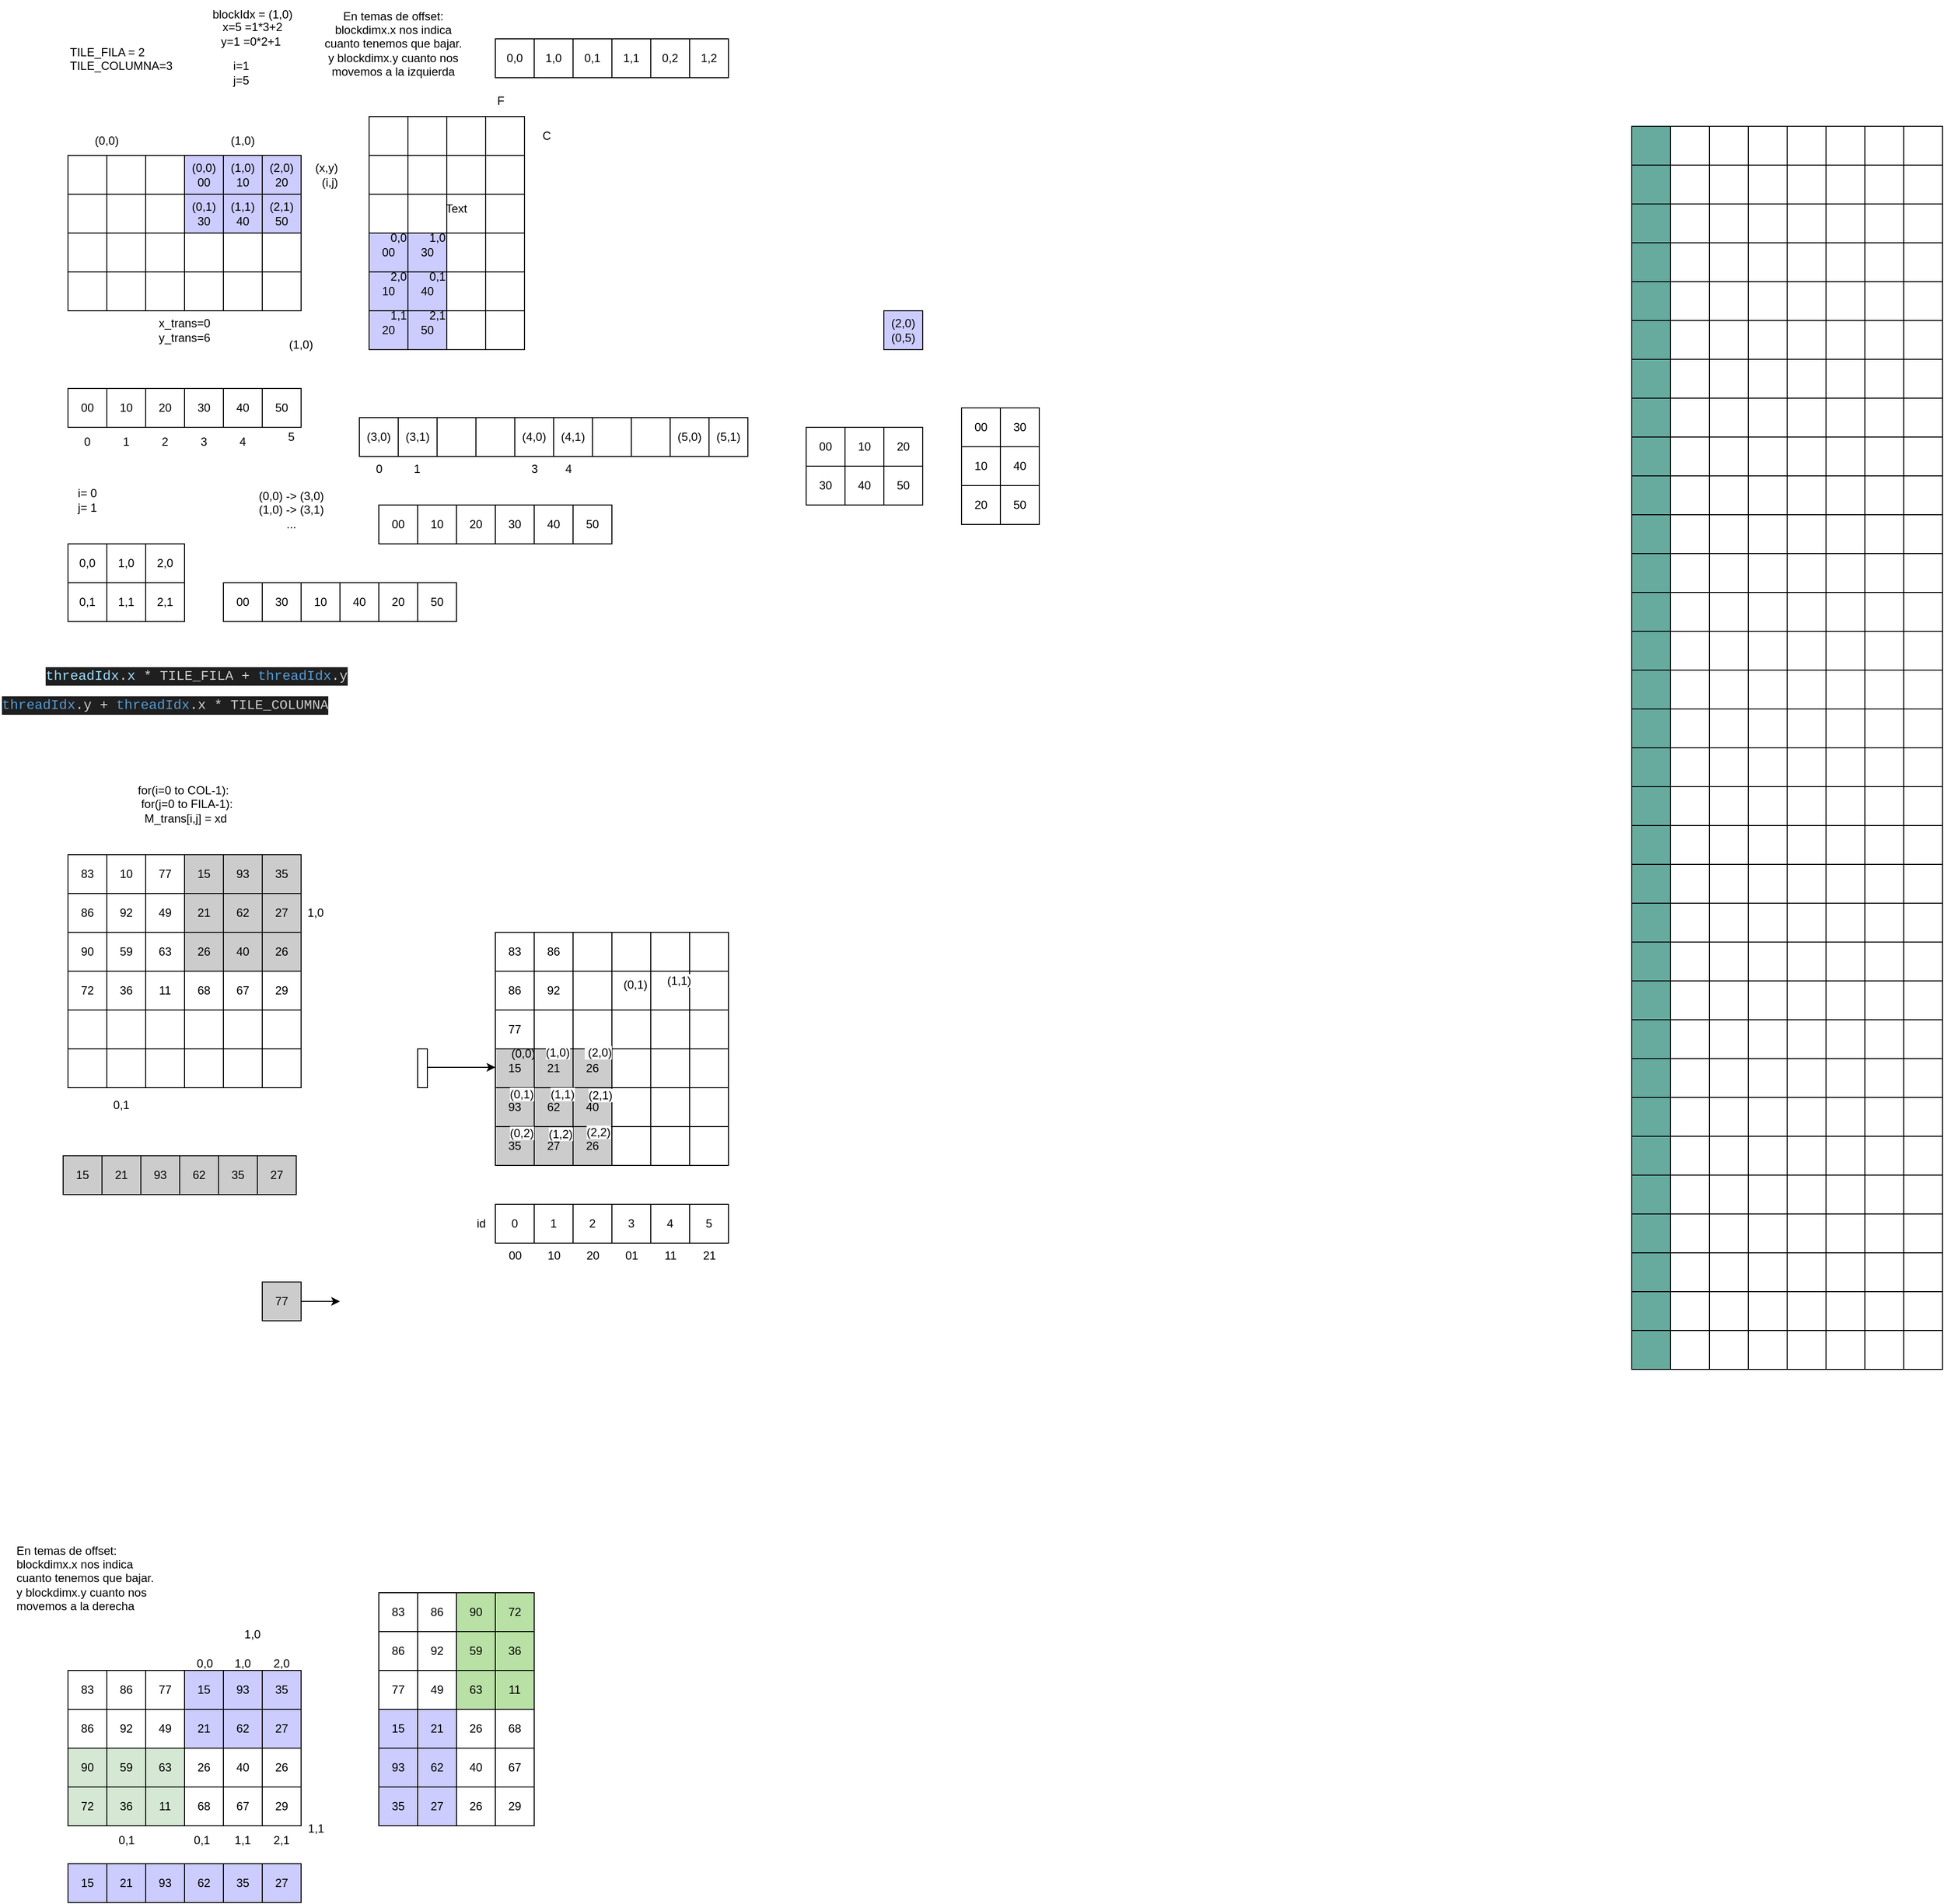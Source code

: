 <mxfile version="21.2.8" type="device">
  <diagram name="Página-1" id="xwZSFUZWqpoC6HJqsi6m">
    <mxGraphModel dx="2501" dy="836" grid="1" gridSize="10" guides="1" tooltips="1" connect="1" arrows="1" fold="1" page="1" pageScale="1" pageWidth="827" pageHeight="1169" math="0" shadow="0">
      <root>
        <mxCell id="0" />
        <mxCell id="1" parent="0" />
        <mxCell id="htH-6k57kxmaDQ8OQATW-1" value="0,0" style="rounded=0;whiteSpace=wrap;html=1;" parent="1" vertex="1">
          <mxGeometry x="40" y="160" width="40" height="40" as="geometry" />
        </mxCell>
        <mxCell id="htH-6k57kxmaDQ8OQATW-2" value="0,1 (4)" style="rounded=0;whiteSpace=wrap;html=1;" parent="1" vertex="1">
          <mxGeometry x="80" y="160" width="40" height="40" as="geometry" />
        </mxCell>
        <mxCell id="htH-6k57kxmaDQ8OQATW-3" value="0,2" style="rounded=0;whiteSpace=wrap;html=1;" parent="1" vertex="1">
          <mxGeometry x="120" y="160" width="40" height="40" as="geometry" />
        </mxCell>
        <mxCell id="htH-6k57kxmaDQ8OQATW-4" value="1,0 (7)" style="rounded=0;whiteSpace=wrap;html=1;" parent="1" vertex="1">
          <mxGeometry x="40" y="200" width="40" height="40" as="geometry" />
        </mxCell>
        <mxCell id="htH-6k57kxmaDQ8OQATW-5" value="1,1" style="rounded=0;whiteSpace=wrap;html=1;" parent="1" vertex="1">
          <mxGeometry x="80" y="200" width="40" height="40" as="geometry" />
        </mxCell>
        <mxCell id="htH-6k57kxmaDQ8OQATW-6" value="1,2" style="rounded=0;whiteSpace=wrap;html=1;" parent="1" vertex="1">
          <mxGeometry x="120" y="200" width="40" height="40" as="geometry" />
        </mxCell>
        <mxCell id="htH-6k57kxmaDQ8OQATW-16" value="0,0" style="rounded=0;whiteSpace=wrap;html=1;" parent="1" vertex="1">
          <mxGeometry x="350" y="120" width="40" height="40" as="geometry" />
        </mxCell>
        <mxCell id="htH-6k57kxmaDQ8OQATW-17" value="0,1" style="rounded=0;whiteSpace=wrap;html=1;" parent="1" vertex="1">
          <mxGeometry x="350" y="160" width="40" height="40" as="geometry" />
        </mxCell>
        <mxCell id="htH-6k57kxmaDQ8OQATW-18" value="0,2" style="rounded=0;whiteSpace=wrap;html=1;" parent="1" vertex="1">
          <mxGeometry x="350" y="200" width="40" height="40" as="geometry" />
        </mxCell>
        <mxCell id="htH-6k57kxmaDQ8OQATW-19" value="1,0 (7)" style="rounded=0;whiteSpace=wrap;html=1;" parent="1" vertex="1">
          <mxGeometry x="390" y="120" width="40" height="40" as="geometry" />
        </mxCell>
        <mxCell id="htH-6k57kxmaDQ8OQATW-20" value="1,1" style="rounded=0;whiteSpace=wrap;html=1;" parent="1" vertex="1">
          <mxGeometry x="390" y="160" width="40" height="40" as="geometry" />
        </mxCell>
        <mxCell id="htH-6k57kxmaDQ8OQATW-21" value="1,2" style="rounded=0;whiteSpace=wrap;html=1;" parent="1" vertex="1">
          <mxGeometry x="390" y="200" width="40" height="40" as="geometry" />
        </mxCell>
        <mxCell id="htH-6k57kxmaDQ8OQATW-22" value="" style="rounded=0;whiteSpace=wrap;html=1;" parent="1" vertex="1">
          <mxGeometry x="160" y="160" width="40" height="40" as="geometry" />
        </mxCell>
        <mxCell id="htH-6k57kxmaDQ8OQATW-28" value="" style="rounded=0;whiteSpace=wrap;html=1;" parent="1" vertex="1">
          <mxGeometry x="200" y="160" width="40" height="40" as="geometry" />
        </mxCell>
        <mxCell id="htH-6k57kxmaDQ8OQATW-30" value="" style="rounded=0;whiteSpace=wrap;html=1;" parent="1" vertex="1">
          <mxGeometry x="160" y="200" width="40" height="40" as="geometry" />
        </mxCell>
        <mxCell id="htH-6k57kxmaDQ8OQATW-31" value="" style="rounded=0;whiteSpace=wrap;html=1;" parent="1" vertex="1">
          <mxGeometry x="200" y="200" width="40" height="40" as="geometry" />
        </mxCell>
        <mxCell id="htH-6k57kxmaDQ8OQATW-32" value="" style="rounded=0;whiteSpace=wrap;html=1;" parent="1" vertex="1">
          <mxGeometry x="240" y="200" width="40" height="40" as="geometry" />
        </mxCell>
        <mxCell id="htH-6k57kxmaDQ8OQATW-33" value="" style="rounded=0;whiteSpace=wrap;html=1;" parent="1" vertex="1">
          <mxGeometry x="40" y="240" width="40" height="40" as="geometry" />
        </mxCell>
        <mxCell id="htH-6k57kxmaDQ8OQATW-34" value="" style="rounded=0;whiteSpace=wrap;html=1;" parent="1" vertex="1">
          <mxGeometry x="80" y="240" width="40" height="40" as="geometry" />
        </mxCell>
        <mxCell id="htH-6k57kxmaDQ8OQATW-35" value="" style="rounded=0;whiteSpace=wrap;html=1;" parent="1" vertex="1">
          <mxGeometry x="120" y="240" width="40" height="40" as="geometry" />
        </mxCell>
        <mxCell id="htH-6k57kxmaDQ8OQATW-36" value="" style="rounded=0;whiteSpace=wrap;html=1;" parent="1" vertex="1">
          <mxGeometry x="40" y="280" width="40" height="40" as="geometry" />
        </mxCell>
        <mxCell id="htH-6k57kxmaDQ8OQATW-37" value="" style="rounded=0;whiteSpace=wrap;html=1;" parent="1" vertex="1">
          <mxGeometry x="80" y="280" width="40" height="40" as="geometry" />
        </mxCell>
        <mxCell id="htH-6k57kxmaDQ8OQATW-38" value="" style="rounded=0;whiteSpace=wrap;html=1;" parent="1" vertex="1">
          <mxGeometry x="120" y="280" width="40" height="40" as="geometry" />
        </mxCell>
        <mxCell id="htH-6k57kxmaDQ8OQATW-39" value="" style="rounded=0;whiteSpace=wrap;html=1;" parent="1" vertex="1">
          <mxGeometry x="160" y="240" width="40" height="40" as="geometry" />
        </mxCell>
        <mxCell id="htH-6k57kxmaDQ8OQATW-40" value="" style="rounded=0;whiteSpace=wrap;html=1;" parent="1" vertex="1">
          <mxGeometry x="200" y="240" width="40" height="40" as="geometry" />
        </mxCell>
        <mxCell id="htH-6k57kxmaDQ8OQATW-41" value="" style="rounded=0;whiteSpace=wrap;html=1;" parent="1" vertex="1">
          <mxGeometry x="240" y="240" width="40" height="40" as="geometry" />
        </mxCell>
        <mxCell id="htH-6k57kxmaDQ8OQATW-42" value="" style="rounded=0;whiteSpace=wrap;html=1;" parent="1" vertex="1">
          <mxGeometry x="160" y="280" width="40" height="40" as="geometry" />
        </mxCell>
        <mxCell id="htH-6k57kxmaDQ8OQATW-43" value="" style="rounded=0;whiteSpace=wrap;html=1;" parent="1" vertex="1">
          <mxGeometry x="200" y="280" width="40" height="40" as="geometry" />
        </mxCell>
        <mxCell id="htH-6k57kxmaDQ8OQATW-44" value="" style="rounded=0;whiteSpace=wrap;html=1;" parent="1" vertex="1">
          <mxGeometry x="240" y="280" width="40" height="40" as="geometry" />
        </mxCell>
        <mxCell id="htH-6k57kxmaDQ8OQATW-45" value="" style="rounded=0;whiteSpace=wrap;html=1;" parent="1" vertex="1">
          <mxGeometry x="430" y="120" width="40" height="40" as="geometry" />
        </mxCell>
        <mxCell id="htH-6k57kxmaDQ8OQATW-46" value="" style="rounded=0;whiteSpace=wrap;html=1;" parent="1" vertex="1">
          <mxGeometry x="470" y="120" width="40" height="40" as="geometry" />
        </mxCell>
        <mxCell id="htH-6k57kxmaDQ8OQATW-47" value="" style="rounded=0;whiteSpace=wrap;html=1;" parent="1" vertex="1">
          <mxGeometry x="430" y="160" width="40" height="40" as="geometry" />
        </mxCell>
        <mxCell id="htH-6k57kxmaDQ8OQATW-48" value="" style="rounded=0;whiteSpace=wrap;html=1;" parent="1" vertex="1">
          <mxGeometry x="470" y="160" width="40" height="40" as="geometry" />
        </mxCell>
        <mxCell id="htH-6k57kxmaDQ8OQATW-49" value="" style="rounded=0;whiteSpace=wrap;html=1;" parent="1" vertex="1">
          <mxGeometry x="430" y="200" width="40" height="40" as="geometry" />
        </mxCell>
        <mxCell id="htH-6k57kxmaDQ8OQATW-50" value="" style="rounded=0;whiteSpace=wrap;html=1;" parent="1" vertex="1">
          <mxGeometry x="470" y="200" width="40" height="40" as="geometry" />
        </mxCell>
        <mxCell id="htH-6k57kxmaDQ8OQATW-61" value="" style="rounded=0;whiteSpace=wrap;html=1;" parent="1" vertex="1">
          <mxGeometry x="430" y="240" width="40" height="40" as="geometry" />
        </mxCell>
        <mxCell id="htH-6k57kxmaDQ8OQATW-62" value="" style="rounded=0;whiteSpace=wrap;html=1;" parent="1" vertex="1">
          <mxGeometry x="470" y="240" width="40" height="40" as="geometry" />
        </mxCell>
        <mxCell id="htH-6k57kxmaDQ8OQATW-63" value="" style="rounded=0;whiteSpace=wrap;html=1;" parent="1" vertex="1">
          <mxGeometry x="430" y="280" width="40" height="40" as="geometry" />
        </mxCell>
        <mxCell id="htH-6k57kxmaDQ8OQATW-64" value="" style="rounded=0;whiteSpace=wrap;html=1;" parent="1" vertex="1">
          <mxGeometry x="470" y="280" width="40" height="40" as="geometry" />
        </mxCell>
        <mxCell id="htH-6k57kxmaDQ8OQATW-65" value="" style="rounded=0;whiteSpace=wrap;html=1;" parent="1" vertex="1">
          <mxGeometry x="430" y="320" width="40" height="40" as="geometry" />
        </mxCell>
        <mxCell id="htH-6k57kxmaDQ8OQATW-66" value="" style="rounded=0;whiteSpace=wrap;html=1;" parent="1" vertex="1">
          <mxGeometry x="470" y="320" width="40" height="40" as="geometry" />
        </mxCell>
        <mxCell id="htH-6k57kxmaDQ8OQATW-67" value="00" style="rounded=0;whiteSpace=wrap;html=1;fillColor=#CCCCFF;" parent="1" vertex="1">
          <mxGeometry x="350" y="240" width="40" height="40" as="geometry" />
        </mxCell>
        <mxCell id="htH-6k57kxmaDQ8OQATW-68" value="30" style="rounded=0;whiteSpace=wrap;html=1;fillColor=#CCCCFF;" parent="1" vertex="1">
          <mxGeometry x="390" y="240" width="40" height="40" as="geometry" />
        </mxCell>
        <mxCell id="htH-6k57kxmaDQ8OQATW-69" value="10" style="rounded=0;whiteSpace=wrap;html=1;fillColor=#CCCCFF;" parent="1" vertex="1">
          <mxGeometry x="350" y="280" width="40" height="40" as="geometry" />
        </mxCell>
        <mxCell id="htH-6k57kxmaDQ8OQATW-70" value="" style="rounded=0;whiteSpace=wrap;html=1;fillColor=#CCCCFF;" parent="1" vertex="1">
          <mxGeometry x="390" y="280" width="40" height="40" as="geometry" />
        </mxCell>
        <mxCell id="htH-6k57kxmaDQ8OQATW-71" value="" style="rounded=0;whiteSpace=wrap;html=1;fillColor=#CCCCFF;" parent="1" vertex="1">
          <mxGeometry x="350" y="320" width="40" height="40" as="geometry" />
        </mxCell>
        <mxCell id="htH-6k57kxmaDQ8OQATW-72" value="" style="rounded=0;whiteSpace=wrap;html=1;fillColor=#CCCCFF;" parent="1" vertex="1">
          <mxGeometry x="390" y="320" width="40" height="40" as="geometry" />
        </mxCell>
        <mxCell id="htH-6k57kxmaDQ8OQATW-78" value="TILE_FILA = 2&lt;br&gt;TILE_COLUMNA=3&lt;br&gt;" style="text;whiteSpace=wrap;html=1;" parent="1" vertex="1">
          <mxGeometry x="40" y="40" width="130" height="40" as="geometry" />
        </mxCell>
        <mxCell id="htH-6k57kxmaDQ8OQATW-79" value="00" style="rounded=0;whiteSpace=wrap;html=1;" parent="1" vertex="1">
          <mxGeometry x="40" y="400" width="40" height="40" as="geometry" />
        </mxCell>
        <mxCell id="htH-6k57kxmaDQ8OQATW-80" value="10" style="rounded=0;whiteSpace=wrap;html=1;fillColor=#FFFFFF;" parent="1" vertex="1">
          <mxGeometry x="80" y="400" width="40" height="40" as="geometry" />
        </mxCell>
        <mxCell id="htH-6k57kxmaDQ8OQATW-81" value="20" style="rounded=0;whiteSpace=wrap;html=1;fillColor=#FFFFFF;" parent="1" vertex="1">
          <mxGeometry x="120" y="400" width="40" height="40" as="geometry" />
        </mxCell>
        <mxCell id="htH-6k57kxmaDQ8OQATW-82" value="30" style="rounded=0;whiteSpace=wrap;html=1;" parent="1" vertex="1">
          <mxGeometry x="160" y="400" width="40" height="40" as="geometry" />
        </mxCell>
        <mxCell id="htH-6k57kxmaDQ8OQATW-83" value="40" style="rounded=0;whiteSpace=wrap;html=1;fillColor=#FFFFFF;" parent="1" vertex="1">
          <mxGeometry x="200" y="400" width="40" height="40" as="geometry" />
        </mxCell>
        <mxCell id="htH-6k57kxmaDQ8OQATW-84" value="50" style="rounded=0;whiteSpace=wrap;html=1;" parent="1" vertex="1">
          <mxGeometry x="240" y="400" width="40" height="40" as="geometry" />
        </mxCell>
        <mxCell id="htH-6k57kxmaDQ8OQATW-85" value="(0,0)" style="text;html=1;strokeColor=none;fillColor=none;align=center;verticalAlign=middle;whiteSpace=wrap;rounded=0;" parent="1" vertex="1">
          <mxGeometry x="50" y="130" width="60" height="30" as="geometry" />
        </mxCell>
        <mxCell id="htH-6k57kxmaDQ8OQATW-111" value="0,0" style="rounded=0;whiteSpace=wrap;html=1;" parent="1" vertex="1">
          <mxGeometry x="40" y="560" width="40" height="40" as="geometry" />
        </mxCell>
        <mxCell id="htH-6k57kxmaDQ8OQATW-112" value="0,1" style="rounded=0;whiteSpace=wrap;html=1;" parent="1" vertex="1">
          <mxGeometry x="80" y="560" width="40" height="40" as="geometry" />
        </mxCell>
        <mxCell id="htH-6k57kxmaDQ8OQATW-113" value="0,2" style="rounded=0;whiteSpace=wrap;html=1;" parent="1" vertex="1">
          <mxGeometry x="120" y="560" width="40" height="40" as="geometry" />
        </mxCell>
        <mxCell id="htH-6k57kxmaDQ8OQATW-114" value="1,0" style="rounded=0;whiteSpace=wrap;html=1;" parent="1" vertex="1">
          <mxGeometry x="40" y="600" width="40" height="40" as="geometry" />
        </mxCell>
        <mxCell id="htH-6k57kxmaDQ8OQATW-115" value="1,1" style="rounded=0;whiteSpace=wrap;html=1;" parent="1" vertex="1">
          <mxGeometry x="80" y="600" width="40" height="40" as="geometry" />
        </mxCell>
        <mxCell id="htH-6k57kxmaDQ8OQATW-116" value="1,2" style="rounded=0;whiteSpace=wrap;html=1;" parent="1" vertex="1">
          <mxGeometry x="120" y="600" width="40" height="40" as="geometry" />
        </mxCell>
        <mxCell id="htH-6k57kxmaDQ8OQATW-117" value="0,0" style="rounded=0;whiteSpace=wrap;html=1;" parent="1" vertex="1">
          <mxGeometry x="40" y="560" width="40" height="40" as="geometry" />
        </mxCell>
        <mxCell id="htH-6k57kxmaDQ8OQATW-118" value="1,0" style="rounded=0;whiteSpace=wrap;html=1;" parent="1" vertex="1">
          <mxGeometry x="80" y="560" width="40" height="40" as="geometry" />
        </mxCell>
        <mxCell id="htH-6k57kxmaDQ8OQATW-119" value="2,0" style="rounded=0;whiteSpace=wrap;html=1;" parent="1" vertex="1">
          <mxGeometry x="120" y="560" width="40" height="40" as="geometry" />
        </mxCell>
        <mxCell id="htH-6k57kxmaDQ8OQATW-120" value="0,1" style="rounded=0;whiteSpace=wrap;html=1;" parent="1" vertex="1">
          <mxGeometry x="40" y="600" width="40" height="40" as="geometry" />
        </mxCell>
        <mxCell id="htH-6k57kxmaDQ8OQATW-121" value="1,1" style="rounded=0;whiteSpace=wrap;html=1;" parent="1" vertex="1">
          <mxGeometry x="80" y="600" width="40" height="40" as="geometry" />
        </mxCell>
        <mxCell id="htH-6k57kxmaDQ8OQATW-122" value="2,1" style="rounded=0;whiteSpace=wrap;html=1;" parent="1" vertex="1">
          <mxGeometry x="120" y="600" width="40" height="40" as="geometry" />
        </mxCell>
        <mxCell id="htH-6k57kxmaDQ8OQATW-123" value="i= 0&lt;br&gt;j= 1" style="text;html=1;strokeColor=none;fillColor=none;align=center;verticalAlign=middle;whiteSpace=wrap;rounded=0;" parent="1" vertex="1">
          <mxGeometry x="40" y="500" width="40" height="30" as="geometry" />
        </mxCell>
        <mxCell id="htH-6k57kxmaDQ8OQATW-124" value="0" style="text;html=1;strokeColor=none;fillColor=none;align=center;verticalAlign=middle;whiteSpace=wrap;rounded=0;" parent="1" vertex="1">
          <mxGeometry x="40" y="440" width="40" height="30" as="geometry" />
        </mxCell>
        <mxCell id="htH-6k57kxmaDQ8OQATW-125" value="1" style="text;html=1;strokeColor=none;fillColor=none;align=center;verticalAlign=middle;whiteSpace=wrap;rounded=0;" parent="1" vertex="1">
          <mxGeometry x="80" y="440" width="40" height="30" as="geometry" />
        </mxCell>
        <mxCell id="htH-6k57kxmaDQ8OQATW-126" value="2" style="text;html=1;strokeColor=none;fillColor=none;align=center;verticalAlign=middle;whiteSpace=wrap;rounded=0;" parent="1" vertex="1">
          <mxGeometry x="120" y="440" width="40" height="30" as="geometry" />
        </mxCell>
        <mxCell id="htH-6k57kxmaDQ8OQATW-127" value="3" style="text;html=1;strokeColor=none;fillColor=none;align=center;verticalAlign=middle;whiteSpace=wrap;rounded=0;" parent="1" vertex="1">
          <mxGeometry x="160" y="440" width="40" height="30" as="geometry" />
        </mxCell>
        <mxCell id="htH-6k57kxmaDQ8OQATW-140" value="0,0" style="rounded=0;whiteSpace=wrap;html=1;" parent="1" vertex="1">
          <mxGeometry x="480" y="40" width="40" height="40" as="geometry" />
        </mxCell>
        <mxCell id="htH-6k57kxmaDQ8OQATW-141" value="0,1" style="rounded=0;whiteSpace=wrap;html=1;" parent="1" vertex="1">
          <mxGeometry x="560" y="40" width="40" height="40" as="geometry" />
        </mxCell>
        <mxCell id="htH-6k57kxmaDQ8OQATW-142" value="0,2" style="rounded=0;whiteSpace=wrap;html=1;" parent="1" vertex="1">
          <mxGeometry x="640" y="40" width="40" height="40" as="geometry" />
        </mxCell>
        <mxCell id="htH-6k57kxmaDQ8OQATW-143" value="1,0" style="rounded=0;whiteSpace=wrap;html=1;" parent="1" vertex="1">
          <mxGeometry x="520" y="40" width="40" height="40" as="geometry" />
        </mxCell>
        <mxCell id="htH-6k57kxmaDQ8OQATW-144" value="1,1" style="rounded=0;whiteSpace=wrap;html=1;" parent="1" vertex="1">
          <mxGeometry x="600" y="40" width="40" height="40" as="geometry" />
        </mxCell>
        <mxCell id="htH-6k57kxmaDQ8OQATW-145" value="1,2" style="rounded=0;whiteSpace=wrap;html=1;" parent="1" vertex="1">
          <mxGeometry x="680" y="40" width="40" height="40" as="geometry" />
        </mxCell>
        <mxCell id="htH-6k57kxmaDQ8OQATW-146" value="(0,0)&lt;br&gt;00" style="rounded=0;whiteSpace=wrap;html=1;fillColor=#CCCCFF;" parent="1" vertex="1">
          <mxGeometry x="160" y="160" width="40" height="40" as="geometry" />
        </mxCell>
        <mxCell id="htH-6k57kxmaDQ8OQATW-147" value="(1,0)&lt;br&gt;10" style="rounded=0;whiteSpace=wrap;html=1;fillColor=#CCCCFF;" parent="1" vertex="1">
          <mxGeometry x="200" y="160" width="40" height="40" as="geometry" />
        </mxCell>
        <mxCell id="htH-6k57kxmaDQ8OQATW-149" value="" style="rounded=0;whiteSpace=wrap;html=1;" parent="1" vertex="1">
          <mxGeometry x="160" y="200" width="40" height="40" as="geometry" />
        </mxCell>
        <mxCell id="htH-6k57kxmaDQ8OQATW-151" value="" style="rounded=0;whiteSpace=wrap;html=1;" parent="1" vertex="1">
          <mxGeometry x="240" y="200" width="40" height="40" as="geometry" />
        </mxCell>
        <mxCell id="htH-6k57kxmaDQ8OQATW-152" value="" style="rounded=0;whiteSpace=wrap;html=1;" parent="1" vertex="1">
          <mxGeometry x="40" y="280" width="40" height="40" as="geometry" />
        </mxCell>
        <mxCell id="htH-6k57kxmaDQ8OQATW-153" value="" style="rounded=0;whiteSpace=wrap;html=1;" parent="1" vertex="1">
          <mxGeometry x="40" y="240" width="40" height="40" as="geometry" />
        </mxCell>
        <mxCell id="htH-6k57kxmaDQ8OQATW-154" value="" style="rounded=0;whiteSpace=wrap;html=1;" parent="1" vertex="1">
          <mxGeometry x="80" y="240" width="40" height="40" as="geometry" />
        </mxCell>
        <mxCell id="htH-6k57kxmaDQ8OQATW-155" value="" style="rounded=0;whiteSpace=wrap;html=1;" parent="1" vertex="1">
          <mxGeometry x="40" y="280" width="40" height="40" as="geometry" />
        </mxCell>
        <mxCell id="htH-6k57kxmaDQ8OQATW-156" value="" style="rounded=0;whiteSpace=wrap;html=1;" parent="1" vertex="1">
          <mxGeometry x="40" y="240" width="40" height="40" as="geometry" />
        </mxCell>
        <mxCell id="htH-6k57kxmaDQ8OQATW-157" value="" style="rounded=0;whiteSpace=wrap;html=1;" parent="1" vertex="1">
          <mxGeometry x="80" y="240" width="40" height="40" as="geometry" />
        </mxCell>
        <mxCell id="htH-6k57kxmaDQ8OQATW-162" value="" style="rounded=0;whiteSpace=wrap;html=1;" parent="1" vertex="1">
          <mxGeometry x="120" y="160" width="40" height="40" as="geometry" />
        </mxCell>
        <mxCell id="htH-6k57kxmaDQ8OQATW-163" value="" style="rounded=0;whiteSpace=wrap;html=1;" parent="1" vertex="1">
          <mxGeometry x="80" y="200" width="40" height="40" as="geometry" />
        </mxCell>
        <mxCell id="htH-6k57kxmaDQ8OQATW-164" value="" style="rounded=0;whiteSpace=wrap;html=1;" parent="1" vertex="1">
          <mxGeometry x="120" y="200" width="40" height="40" as="geometry" />
        </mxCell>
        <mxCell id="htH-6k57kxmaDQ8OQATW-165" value="" style="rounded=0;whiteSpace=wrap;html=1;" parent="1" vertex="1">
          <mxGeometry x="40" y="200" width="40" height="40" as="geometry" />
        </mxCell>
        <mxCell id="htH-6k57kxmaDQ8OQATW-166" value="" style="rounded=0;whiteSpace=wrap;html=1;" parent="1" vertex="1">
          <mxGeometry x="40" y="160" width="40" height="40" as="geometry" />
        </mxCell>
        <mxCell id="htH-6k57kxmaDQ8OQATW-167" value="" style="rounded=0;whiteSpace=wrap;html=1;" parent="1" vertex="1">
          <mxGeometry x="80" y="160" width="40" height="40" as="geometry" />
        </mxCell>
        <mxCell id="htH-6k57kxmaDQ8OQATW-174" value="0,2" style="rounded=0;whiteSpace=wrap;html=1;" parent="1" vertex="1">
          <mxGeometry x="350" y="200" width="40" height="40" as="geometry" />
        </mxCell>
        <mxCell id="htH-6k57kxmaDQ8OQATW-175" value="1,2" style="rounded=0;whiteSpace=wrap;html=1;" parent="1" vertex="1">
          <mxGeometry x="390" y="200" width="40" height="40" as="geometry" />
        </mxCell>
        <mxCell id="htH-6k57kxmaDQ8OQATW-176" value="1,1" style="rounded=0;whiteSpace=wrap;html=1;" parent="1" vertex="1">
          <mxGeometry x="390" y="160" width="40" height="40" as="geometry" />
        </mxCell>
        <mxCell id="htH-6k57kxmaDQ8OQATW-177" value="0,1" style="rounded=0;whiteSpace=wrap;html=1;" parent="1" vertex="1">
          <mxGeometry x="350" y="160" width="40" height="40" as="geometry" />
        </mxCell>
        <mxCell id="htH-6k57kxmaDQ8OQATW-185" value="20" style="rounded=0;whiteSpace=wrap;html=1;fillColor=#CCCCFF;" parent="1" vertex="1">
          <mxGeometry x="350" y="320" width="40" height="40" as="geometry" />
        </mxCell>
        <mxCell id="htH-6k57kxmaDQ8OQATW-186" value="50" style="rounded=0;whiteSpace=wrap;html=1;fillColor=#CCCCFF;" parent="1" vertex="1">
          <mxGeometry x="390" y="320" width="40" height="40" as="geometry" />
        </mxCell>
        <mxCell id="htH-6k57kxmaDQ8OQATW-187" value="40" style="rounded=0;whiteSpace=wrap;html=1;fillColor=#CCCCFF;" parent="1" vertex="1">
          <mxGeometry x="390" y="280" width="40" height="40" as="geometry" />
        </mxCell>
        <mxCell id="htH-6k57kxmaDQ8OQATW-189" value="" style="group" parent="1" vertex="1" connectable="0">
          <mxGeometry x="350" y="120" width="80" height="120" as="geometry" />
        </mxCell>
        <mxCell id="htH-6k57kxmaDQ8OQATW-168" value="" style="rounded=0;whiteSpace=wrap;html=1;" parent="htH-6k57kxmaDQ8OQATW-189" vertex="1">
          <mxGeometry width="40" height="40" as="geometry" />
        </mxCell>
        <mxCell id="htH-6k57kxmaDQ8OQATW-169" value="" style="rounded=0;whiteSpace=wrap;html=1;" parent="htH-6k57kxmaDQ8OQATW-189" vertex="1">
          <mxGeometry x="40" width="40" height="40" as="geometry" />
        </mxCell>
        <mxCell id="htH-6k57kxmaDQ8OQATW-170" value="" style="rounded=0;whiteSpace=wrap;html=1;" parent="htH-6k57kxmaDQ8OQATW-189" vertex="1">
          <mxGeometry y="40" width="40" height="40" as="geometry" />
        </mxCell>
        <mxCell id="htH-6k57kxmaDQ8OQATW-171" value="" style="rounded=0;whiteSpace=wrap;html=1;" parent="htH-6k57kxmaDQ8OQATW-189" vertex="1">
          <mxGeometry x="40" y="40" width="40" height="40" as="geometry" />
        </mxCell>
        <mxCell id="htH-6k57kxmaDQ8OQATW-172" value="" style="rounded=0;whiteSpace=wrap;html=1;" parent="htH-6k57kxmaDQ8OQATW-189" vertex="1">
          <mxGeometry y="80" width="40" height="40" as="geometry" />
        </mxCell>
        <mxCell id="htH-6k57kxmaDQ8OQATW-173" value="" style="rounded=0;whiteSpace=wrap;html=1;" parent="htH-6k57kxmaDQ8OQATW-189" vertex="1">
          <mxGeometry x="40" y="80" width="40" height="40" as="geometry" />
        </mxCell>
        <mxCell id="htH-6k57kxmaDQ8OQATW-190" value="(1,0)" style="text;html=1;strokeColor=none;fillColor=none;align=center;verticalAlign=middle;whiteSpace=wrap;rounded=0;" parent="1" vertex="1">
          <mxGeometry x="190" y="130" width="60" height="30" as="geometry" />
        </mxCell>
        <mxCell id="htH-6k57kxmaDQ8OQATW-191" value="blockIdx = (1,0)" style="text;html=1;strokeColor=none;fillColor=none;align=center;verticalAlign=middle;whiteSpace=wrap;rounded=0;" parent="1" vertex="1">
          <mxGeometry x="170" width="120" height="30" as="geometry" />
        </mxCell>
        <mxCell id="htH-6k57kxmaDQ8OQATW-192" value="(2,0)&lt;br&gt;20" style="rounded=0;whiteSpace=wrap;html=1;fillColor=#CCCCFF;" parent="1" vertex="1">
          <mxGeometry x="240" y="160" width="40" height="40" as="geometry" />
        </mxCell>
        <mxCell id="htH-6k57kxmaDQ8OQATW-193" value="(0,1)&lt;br&gt;30" style="rounded=0;whiteSpace=wrap;html=1;fillColor=#CCCCFF;" parent="1" vertex="1">
          <mxGeometry x="160" y="200" width="40" height="40" as="geometry" />
        </mxCell>
        <mxCell id="htH-6k57kxmaDQ8OQATW-194" value="(1,1)&lt;br&gt;40" style="rounded=0;whiteSpace=wrap;html=1;fillColor=#CCCCFF;" parent="1" vertex="1">
          <mxGeometry x="200" y="200" width="40" height="40" as="geometry" />
        </mxCell>
        <mxCell id="htH-6k57kxmaDQ8OQATW-195" value="(2,1)&lt;br&gt;50" style="rounded=0;whiteSpace=wrap;html=1;fillColor=#CCCCFF;" parent="1" vertex="1">
          <mxGeometry x="240" y="200" width="40" height="40" as="geometry" />
        </mxCell>
        <mxCell id="htH-6k57kxmaDQ8OQATW-200" value="(x,y)&lt;br&gt;(i,j)" style="text;html=1;strokeColor=none;fillColor=none;align=right;verticalAlign=middle;whiteSpace=wrap;rounded=0;" parent="1" vertex="1">
          <mxGeometry x="280" y="160" width="40" height="40" as="geometry" />
        </mxCell>
        <mxCell id="htH-6k57kxmaDQ8OQATW-202" value="x=5 =1*3+2&lt;br&gt;y=1 =0*2+1&amp;nbsp;" style="text;html=1;strokeColor=none;fillColor=none;align=center;verticalAlign=middle;whiteSpace=wrap;rounded=0;" parent="1" vertex="1">
          <mxGeometry x="185" y="20" width="90" height="30" as="geometry" />
        </mxCell>
        <mxCell id="htH-6k57kxmaDQ8OQATW-203" value="i=1&amp;nbsp;&lt;br&gt;&lt;div style=&quot;text-align: left;&quot;&gt;&lt;span style=&quot;background-color: initial;&quot;&gt;j=5&lt;/span&gt;&lt;/div&gt;" style="text;html=1;strokeColor=none;fillColor=none;align=center;verticalAlign=middle;whiteSpace=wrap;rounded=0;" parent="1" vertex="1">
          <mxGeometry x="175" y="60" width="90" height="30" as="geometry" />
        </mxCell>
        <mxCell id="htH-6k57kxmaDQ8OQATW-204" value="4" style="text;html=1;strokeColor=none;fillColor=none;align=center;verticalAlign=middle;whiteSpace=wrap;rounded=0;" parent="1" vertex="1">
          <mxGeometry x="200" y="440" width="40" height="30" as="geometry" />
        </mxCell>
        <mxCell id="htH-6k57kxmaDQ8OQATW-205" value="5" style="text;html=1;strokeColor=none;fillColor=none;align=center;verticalAlign=middle;whiteSpace=wrap;rounded=0;" parent="1" vertex="1">
          <mxGeometry x="250" y="435" width="40" height="30" as="geometry" />
        </mxCell>
        <mxCell id="htH-6k57kxmaDQ8OQATW-210" value="(3,0)" style="rounded=0;whiteSpace=wrap;html=1;" parent="1" vertex="1">
          <mxGeometry x="340" y="430" width="40" height="40" as="geometry" />
        </mxCell>
        <mxCell id="htH-6k57kxmaDQ8OQATW-211" value="(3,1)" style="rounded=0;whiteSpace=wrap;html=1;" parent="1" vertex="1">
          <mxGeometry x="380" y="430" width="40" height="40" as="geometry" />
        </mxCell>
        <mxCell id="htH-6k57kxmaDQ8OQATW-215" value="(4,0)" style="rounded=0;whiteSpace=wrap;html=1;" parent="1" vertex="1">
          <mxGeometry x="500" y="430" width="40" height="40" as="geometry" />
        </mxCell>
        <mxCell id="htH-6k57kxmaDQ8OQATW-216" value="(4,1)" style="rounded=0;whiteSpace=wrap;html=1;" parent="1" vertex="1">
          <mxGeometry x="540" y="430" width="40" height="40" as="geometry" />
        </mxCell>
        <mxCell id="htH-6k57kxmaDQ8OQATW-217" value="(5,0)" style="rounded=0;whiteSpace=wrap;html=1;" parent="1" vertex="1">
          <mxGeometry x="660" y="430" width="40" height="40" as="geometry" />
        </mxCell>
        <mxCell id="htH-6k57kxmaDQ8OQATW-218" value="(5,1)" style="rounded=0;whiteSpace=wrap;html=1;" parent="1" vertex="1">
          <mxGeometry x="700" y="430" width="40" height="40" as="geometry" />
        </mxCell>
        <mxCell id="htH-6k57kxmaDQ8OQATW-219" value="" style="rounded=0;whiteSpace=wrap;html=1;" parent="1" vertex="1">
          <mxGeometry x="420" y="430" width="40" height="40" as="geometry" />
        </mxCell>
        <mxCell id="htH-6k57kxmaDQ8OQATW-220" value="" style="rounded=0;whiteSpace=wrap;html=1;" parent="1" vertex="1">
          <mxGeometry x="460" y="430" width="40" height="40" as="geometry" />
        </mxCell>
        <mxCell id="htH-6k57kxmaDQ8OQATW-221" value="" style="rounded=0;whiteSpace=wrap;html=1;" parent="1" vertex="1">
          <mxGeometry x="580" y="430" width="40" height="40" as="geometry" />
        </mxCell>
        <mxCell id="htH-6k57kxmaDQ8OQATW-222" value="" style="rounded=0;whiteSpace=wrap;html=1;" parent="1" vertex="1">
          <mxGeometry x="620" y="430" width="40" height="40" as="geometry" />
        </mxCell>
        <mxCell id="htH-6k57kxmaDQ8OQATW-1487" value="" style="group;rotation=-90;" parent="1" vertex="1" connectable="0">
          <mxGeometry x="1170" y="610" width="1280" height="320" as="geometry" />
        </mxCell>
        <mxCell id="htH-6k57kxmaDQ8OQATW-1135" value="1,0 (7)" style="rounded=0;whiteSpace=wrap;html=1;fillColor=#67AB9F;rotation=-90;" parent="htH-6k57kxmaDQ8OQATW-1487" vertex="1">
          <mxGeometry x="480" y="720" width="40" height="40" as="geometry" />
        </mxCell>
        <mxCell id="htH-6k57kxmaDQ8OQATW-1136" value="1,1" style="rounded=0;whiteSpace=wrap;html=1;rotation=-90;" parent="htH-6k57kxmaDQ8OQATW-1487" vertex="1">
          <mxGeometry x="520" y="720" width="40" height="40" as="geometry" />
        </mxCell>
        <mxCell id="htH-6k57kxmaDQ8OQATW-1137" value="1,2" style="rounded=0;whiteSpace=wrap;html=1;rotation=-90;" parent="htH-6k57kxmaDQ8OQATW-1487" vertex="1">
          <mxGeometry x="560" y="720" width="40" height="40" as="geometry" />
        </mxCell>
        <mxCell id="htH-6k57kxmaDQ8OQATW-1138" value="" style="rounded=0;whiteSpace=wrap;html=1;fillColor=#67AB9F;rotation=-90;" parent="htH-6k57kxmaDQ8OQATW-1487" vertex="1">
          <mxGeometry x="480" y="680" width="40" height="40" as="geometry" />
        </mxCell>
        <mxCell id="htH-6k57kxmaDQ8OQATW-1139" value="" style="rounded=0;whiteSpace=wrap;html=1;fillColor=#67AB9F;rotation=-90;" parent="htH-6k57kxmaDQ8OQATW-1487" vertex="1">
          <mxGeometry x="480" y="640" width="40" height="40" as="geometry" />
        </mxCell>
        <mxCell id="htH-6k57kxmaDQ8OQATW-1140" value="" style="rounded=0;whiteSpace=wrap;html=1;rotation=-90;" parent="htH-6k57kxmaDQ8OQATW-1487" vertex="1">
          <mxGeometry x="520" y="680" width="40" height="40" as="geometry" />
        </mxCell>
        <mxCell id="htH-6k57kxmaDQ8OQATW-1141" value="" style="rounded=0;whiteSpace=wrap;html=1;rotation=-90;" parent="htH-6k57kxmaDQ8OQATW-1487" vertex="1">
          <mxGeometry x="520" y="640" width="40" height="40" as="geometry" />
        </mxCell>
        <mxCell id="htH-6k57kxmaDQ8OQATW-1142" value="" style="rounded=0;whiteSpace=wrap;html=1;rotation=-90;" parent="htH-6k57kxmaDQ8OQATW-1487" vertex="1">
          <mxGeometry x="560" y="680" width="40" height="40" as="geometry" />
        </mxCell>
        <mxCell id="htH-6k57kxmaDQ8OQATW-1143" value="" style="rounded=0;whiteSpace=wrap;html=1;rotation=-90;" parent="htH-6k57kxmaDQ8OQATW-1487" vertex="1">
          <mxGeometry x="560" y="640" width="40" height="40" as="geometry" />
        </mxCell>
        <mxCell id="htH-6k57kxmaDQ8OQATW-1144" value="" style="rounded=0;whiteSpace=wrap;html=1;rotation=-90;" parent="htH-6k57kxmaDQ8OQATW-1487" vertex="1">
          <mxGeometry x="600" y="680" width="40" height="40" as="geometry" />
        </mxCell>
        <mxCell id="htH-6k57kxmaDQ8OQATW-1145" value="" style="rounded=0;whiteSpace=wrap;html=1;rotation=-90;" parent="htH-6k57kxmaDQ8OQATW-1487" vertex="1">
          <mxGeometry x="600" y="640" width="40" height="40" as="geometry" />
        </mxCell>
        <mxCell id="htH-6k57kxmaDQ8OQATW-1146" value="" style="rounded=0;whiteSpace=wrap;html=1;rotation=-90;" parent="htH-6k57kxmaDQ8OQATW-1487" vertex="1">
          <mxGeometry x="600" y="720" width="40" height="40" as="geometry" />
        </mxCell>
        <mxCell id="htH-6k57kxmaDQ8OQATW-1147" value="1,2" style="rounded=0;whiteSpace=wrap;html=1;rotation=-90;" parent="htH-6k57kxmaDQ8OQATW-1487" vertex="1">
          <mxGeometry x="560" y="720" width="40" height="40" as="geometry" />
        </mxCell>
        <mxCell id="htH-6k57kxmaDQ8OQATW-1148" value="1,1" style="rounded=0;whiteSpace=wrap;html=1;rotation=-90;" parent="htH-6k57kxmaDQ8OQATW-1487" vertex="1">
          <mxGeometry x="520" y="720" width="40" height="40" as="geometry" />
        </mxCell>
        <mxCell id="htH-6k57kxmaDQ8OQATW-1149" value="" style="rounded=0;whiteSpace=wrap;html=1;rotation=-90;" parent="htH-6k57kxmaDQ8OQATW-1487" vertex="1">
          <mxGeometry x="600" y="760" width="40" height="40" as="geometry" />
        </mxCell>
        <mxCell id="htH-6k57kxmaDQ8OQATW-1150" value="" style="rounded=0;whiteSpace=wrap;html=1;rotation=-90;" parent="htH-6k57kxmaDQ8OQATW-1487" vertex="1">
          <mxGeometry x="600" y="720" width="40" height="40" as="geometry" />
        </mxCell>
        <mxCell id="htH-6k57kxmaDQ8OQATW-1151" value="" style="rounded=0;whiteSpace=wrap;html=1;fillColor=#67AB9F;rotation=-90;" parent="htH-6k57kxmaDQ8OQATW-1487" vertex="1">
          <mxGeometry x="480" y="760" width="40" height="40" as="geometry" />
        </mxCell>
        <mxCell id="htH-6k57kxmaDQ8OQATW-1152" value="" style="rounded=0;whiteSpace=wrap;html=1;fillColor=#67AB9F;rotation=-90;" parent="htH-6k57kxmaDQ8OQATW-1487" vertex="1">
          <mxGeometry x="480" y="720" width="40" height="40" as="geometry" />
        </mxCell>
        <mxCell id="htH-6k57kxmaDQ8OQATW-1153" value="" style="rounded=0;whiteSpace=wrap;html=1;rotation=-90;" parent="htH-6k57kxmaDQ8OQATW-1487" vertex="1">
          <mxGeometry x="520" y="760" width="40" height="40" as="geometry" />
        </mxCell>
        <mxCell id="htH-6k57kxmaDQ8OQATW-1154" value="" style="rounded=0;whiteSpace=wrap;html=1;rotation=-90;" parent="htH-6k57kxmaDQ8OQATW-1487" vertex="1">
          <mxGeometry x="520" y="720" width="40" height="40" as="geometry" />
        </mxCell>
        <mxCell id="htH-6k57kxmaDQ8OQATW-1155" value="" style="rounded=0;whiteSpace=wrap;html=1;rotation=-90;" parent="htH-6k57kxmaDQ8OQATW-1487" vertex="1">
          <mxGeometry x="560" y="760" width="40" height="40" as="geometry" />
        </mxCell>
        <mxCell id="htH-6k57kxmaDQ8OQATW-1156" value="" style="rounded=0;whiteSpace=wrap;html=1;rotation=-90;" parent="htH-6k57kxmaDQ8OQATW-1487" vertex="1">
          <mxGeometry x="560" y="720" width="40" height="40" as="geometry" />
        </mxCell>
        <mxCell id="htH-6k57kxmaDQ8OQATW-1157" value="1,0 (7)" style="rounded=0;whiteSpace=wrap;html=1;fillColor=#67AB9F;rotation=-90;" parent="htH-6k57kxmaDQ8OQATW-1487" vertex="1">
          <mxGeometry x="480" y="560" width="40" height="40" as="geometry" />
        </mxCell>
        <mxCell id="htH-6k57kxmaDQ8OQATW-1158" value="1,1" style="rounded=0;whiteSpace=wrap;html=1;rotation=-90;" parent="htH-6k57kxmaDQ8OQATW-1487" vertex="1">
          <mxGeometry x="520" y="560" width="40" height="40" as="geometry" />
        </mxCell>
        <mxCell id="htH-6k57kxmaDQ8OQATW-1159" value="1,2" style="rounded=0;whiteSpace=wrap;html=1;rotation=-90;" parent="htH-6k57kxmaDQ8OQATW-1487" vertex="1">
          <mxGeometry x="560" y="560" width="40" height="40" as="geometry" />
        </mxCell>
        <mxCell id="htH-6k57kxmaDQ8OQATW-1160" value="" style="rounded=0;whiteSpace=wrap;html=1;fillColor=#67AB9F;rotation=-90;" parent="htH-6k57kxmaDQ8OQATW-1487" vertex="1">
          <mxGeometry x="480" y="520" width="40" height="40" as="geometry" />
        </mxCell>
        <mxCell id="htH-6k57kxmaDQ8OQATW-1161" value="" style="rounded=0;whiteSpace=wrap;html=1;fillColor=#67AB9F;rotation=-90;" parent="htH-6k57kxmaDQ8OQATW-1487" vertex="1">
          <mxGeometry x="480" y="480" width="40" height="40" as="geometry" />
        </mxCell>
        <mxCell id="htH-6k57kxmaDQ8OQATW-1162" value="" style="rounded=0;whiteSpace=wrap;html=1;rotation=-90;" parent="htH-6k57kxmaDQ8OQATW-1487" vertex="1">
          <mxGeometry x="520" y="520" width="40" height="40" as="geometry" />
        </mxCell>
        <mxCell id="htH-6k57kxmaDQ8OQATW-1163" value="" style="rounded=0;whiteSpace=wrap;html=1;rotation=-90;" parent="htH-6k57kxmaDQ8OQATW-1487" vertex="1">
          <mxGeometry x="520" y="480" width="40" height="40" as="geometry" />
        </mxCell>
        <mxCell id="htH-6k57kxmaDQ8OQATW-1164" value="" style="rounded=0;whiteSpace=wrap;html=1;rotation=-90;" parent="htH-6k57kxmaDQ8OQATW-1487" vertex="1">
          <mxGeometry x="560" y="520" width="40" height="40" as="geometry" />
        </mxCell>
        <mxCell id="htH-6k57kxmaDQ8OQATW-1165" value="" style="rounded=0;whiteSpace=wrap;html=1;rotation=-90;" parent="htH-6k57kxmaDQ8OQATW-1487" vertex="1">
          <mxGeometry x="560" y="480" width="40" height="40" as="geometry" />
        </mxCell>
        <mxCell id="htH-6k57kxmaDQ8OQATW-1166" value="" style="rounded=0;whiteSpace=wrap;html=1;rotation=-90;" parent="htH-6k57kxmaDQ8OQATW-1487" vertex="1">
          <mxGeometry x="600" y="520" width="40" height="40" as="geometry" />
        </mxCell>
        <mxCell id="htH-6k57kxmaDQ8OQATW-1167" value="" style="rounded=0;whiteSpace=wrap;html=1;rotation=-90;" parent="htH-6k57kxmaDQ8OQATW-1487" vertex="1">
          <mxGeometry x="600" y="480" width="40" height="40" as="geometry" />
        </mxCell>
        <mxCell id="htH-6k57kxmaDQ8OQATW-1168" value="" style="rounded=0;whiteSpace=wrap;html=1;rotation=-90;" parent="htH-6k57kxmaDQ8OQATW-1487" vertex="1">
          <mxGeometry x="600" y="560" width="40" height="40" as="geometry" />
        </mxCell>
        <mxCell id="htH-6k57kxmaDQ8OQATW-1169" value="1,2" style="rounded=0;whiteSpace=wrap;html=1;rotation=-90;" parent="htH-6k57kxmaDQ8OQATW-1487" vertex="1">
          <mxGeometry x="560" y="560" width="40" height="40" as="geometry" />
        </mxCell>
        <mxCell id="htH-6k57kxmaDQ8OQATW-1170" value="1,1" style="rounded=0;whiteSpace=wrap;html=1;rotation=-90;" parent="htH-6k57kxmaDQ8OQATW-1487" vertex="1">
          <mxGeometry x="520" y="560" width="40" height="40" as="geometry" />
        </mxCell>
        <mxCell id="htH-6k57kxmaDQ8OQATW-1171" value="" style="rounded=0;whiteSpace=wrap;html=1;rotation=-90;" parent="htH-6k57kxmaDQ8OQATW-1487" vertex="1">
          <mxGeometry x="600" y="600" width="40" height="40" as="geometry" />
        </mxCell>
        <mxCell id="htH-6k57kxmaDQ8OQATW-1172" value="" style="rounded=0;whiteSpace=wrap;html=1;rotation=-90;" parent="htH-6k57kxmaDQ8OQATW-1487" vertex="1">
          <mxGeometry x="600" y="560" width="40" height="40" as="geometry" />
        </mxCell>
        <mxCell id="htH-6k57kxmaDQ8OQATW-1173" value="" style="rounded=0;whiteSpace=wrap;html=1;fillColor=#67AB9F;rotation=-90;" parent="htH-6k57kxmaDQ8OQATW-1487" vertex="1">
          <mxGeometry x="480" y="600" width="40" height="40" as="geometry" />
        </mxCell>
        <mxCell id="htH-6k57kxmaDQ8OQATW-1174" value="" style="rounded=0;whiteSpace=wrap;html=1;fillColor=#67AB9F;rotation=-90;" parent="htH-6k57kxmaDQ8OQATW-1487" vertex="1">
          <mxGeometry x="480" y="560" width="40" height="40" as="geometry" />
        </mxCell>
        <mxCell id="htH-6k57kxmaDQ8OQATW-1175" value="" style="rounded=0;whiteSpace=wrap;html=1;rotation=-90;" parent="htH-6k57kxmaDQ8OQATW-1487" vertex="1">
          <mxGeometry x="520" y="600" width="40" height="40" as="geometry" />
        </mxCell>
        <mxCell id="htH-6k57kxmaDQ8OQATW-1176" value="" style="rounded=0;whiteSpace=wrap;html=1;rotation=-90;" parent="htH-6k57kxmaDQ8OQATW-1487" vertex="1">
          <mxGeometry x="520" y="560" width="40" height="40" as="geometry" />
        </mxCell>
        <mxCell id="htH-6k57kxmaDQ8OQATW-1177" value="" style="rounded=0;whiteSpace=wrap;html=1;rotation=-90;" parent="htH-6k57kxmaDQ8OQATW-1487" vertex="1">
          <mxGeometry x="560" y="600" width="40" height="40" as="geometry" />
        </mxCell>
        <mxCell id="htH-6k57kxmaDQ8OQATW-1178" value="" style="rounded=0;whiteSpace=wrap;html=1;rotation=-90;" parent="htH-6k57kxmaDQ8OQATW-1487" vertex="1">
          <mxGeometry x="560" y="560" width="40" height="40" as="geometry" />
        </mxCell>
        <mxCell id="htH-6k57kxmaDQ8OQATW-1179" value="1,0 (7)" style="rounded=0;whiteSpace=wrap;html=1;rotation=-90;" parent="htH-6k57kxmaDQ8OQATW-1487" vertex="1">
          <mxGeometry x="640" y="720" width="40" height="40" as="geometry" />
        </mxCell>
        <mxCell id="htH-6k57kxmaDQ8OQATW-1180" value="1,1" style="rounded=0;whiteSpace=wrap;html=1;rotation=-90;" parent="htH-6k57kxmaDQ8OQATW-1487" vertex="1">
          <mxGeometry x="680" y="720" width="40" height="40" as="geometry" />
        </mxCell>
        <mxCell id="htH-6k57kxmaDQ8OQATW-1181" value="1,2" style="rounded=0;whiteSpace=wrap;html=1;rotation=-90;" parent="htH-6k57kxmaDQ8OQATW-1487" vertex="1">
          <mxGeometry x="720" y="720" width="40" height="40" as="geometry" />
        </mxCell>
        <mxCell id="htH-6k57kxmaDQ8OQATW-1182" value="" style="rounded=0;whiteSpace=wrap;html=1;rotation=-90;" parent="htH-6k57kxmaDQ8OQATW-1487" vertex="1">
          <mxGeometry x="640" y="680" width="40" height="40" as="geometry" />
        </mxCell>
        <mxCell id="htH-6k57kxmaDQ8OQATW-1183" value="" style="rounded=0;whiteSpace=wrap;html=1;rotation=-90;" parent="htH-6k57kxmaDQ8OQATW-1487" vertex="1">
          <mxGeometry x="640" y="640" width="40" height="40" as="geometry" />
        </mxCell>
        <mxCell id="htH-6k57kxmaDQ8OQATW-1184" value="" style="rounded=0;whiteSpace=wrap;html=1;rotation=-90;" parent="htH-6k57kxmaDQ8OQATW-1487" vertex="1">
          <mxGeometry x="680" y="680" width="40" height="40" as="geometry" />
        </mxCell>
        <mxCell id="htH-6k57kxmaDQ8OQATW-1185" value="" style="rounded=0;whiteSpace=wrap;html=1;rotation=-90;" parent="htH-6k57kxmaDQ8OQATW-1487" vertex="1">
          <mxGeometry x="680" y="640" width="40" height="40" as="geometry" />
        </mxCell>
        <mxCell id="htH-6k57kxmaDQ8OQATW-1186" value="" style="rounded=0;whiteSpace=wrap;html=1;rotation=-90;" parent="htH-6k57kxmaDQ8OQATW-1487" vertex="1">
          <mxGeometry x="720" y="680" width="40" height="40" as="geometry" />
        </mxCell>
        <mxCell id="htH-6k57kxmaDQ8OQATW-1187" value="" style="rounded=0;whiteSpace=wrap;html=1;rotation=-90;" parent="htH-6k57kxmaDQ8OQATW-1487" vertex="1">
          <mxGeometry x="720" y="640" width="40" height="40" as="geometry" />
        </mxCell>
        <mxCell id="htH-6k57kxmaDQ8OQATW-1188" value="" style="rounded=0;whiteSpace=wrap;html=1;rotation=-90;" parent="htH-6k57kxmaDQ8OQATW-1487" vertex="1">
          <mxGeometry x="760" y="680" width="40" height="40" as="geometry" />
        </mxCell>
        <mxCell id="htH-6k57kxmaDQ8OQATW-1189" value="" style="rounded=0;whiteSpace=wrap;html=1;rotation=-90;" parent="htH-6k57kxmaDQ8OQATW-1487" vertex="1">
          <mxGeometry x="760" y="640" width="40" height="40" as="geometry" />
        </mxCell>
        <mxCell id="htH-6k57kxmaDQ8OQATW-1190" value="" style="rounded=0;whiteSpace=wrap;html=1;rotation=-90;" parent="htH-6k57kxmaDQ8OQATW-1487" vertex="1">
          <mxGeometry x="760" y="720" width="40" height="40" as="geometry" />
        </mxCell>
        <mxCell id="htH-6k57kxmaDQ8OQATW-1191" value="1,2" style="rounded=0;whiteSpace=wrap;html=1;rotation=-90;" parent="htH-6k57kxmaDQ8OQATW-1487" vertex="1">
          <mxGeometry x="720" y="720" width="40" height="40" as="geometry" />
        </mxCell>
        <mxCell id="htH-6k57kxmaDQ8OQATW-1192" value="1,1" style="rounded=0;whiteSpace=wrap;html=1;rotation=-90;" parent="htH-6k57kxmaDQ8OQATW-1487" vertex="1">
          <mxGeometry x="680" y="720" width="40" height="40" as="geometry" />
        </mxCell>
        <mxCell id="htH-6k57kxmaDQ8OQATW-1193" value="" style="rounded=0;whiteSpace=wrap;html=1;rotation=-90;" parent="htH-6k57kxmaDQ8OQATW-1487" vertex="1">
          <mxGeometry x="760" y="760" width="40" height="40" as="geometry" />
        </mxCell>
        <mxCell id="htH-6k57kxmaDQ8OQATW-1194" value="" style="rounded=0;whiteSpace=wrap;html=1;rotation=-90;" parent="htH-6k57kxmaDQ8OQATW-1487" vertex="1">
          <mxGeometry x="760" y="720" width="40" height="40" as="geometry" />
        </mxCell>
        <mxCell id="htH-6k57kxmaDQ8OQATW-1195" value="" style="rounded=0;whiteSpace=wrap;html=1;rotation=-90;" parent="htH-6k57kxmaDQ8OQATW-1487" vertex="1">
          <mxGeometry x="640" y="760" width="40" height="40" as="geometry" />
        </mxCell>
        <mxCell id="htH-6k57kxmaDQ8OQATW-1196" value="" style="rounded=0;whiteSpace=wrap;html=1;rotation=-90;" parent="htH-6k57kxmaDQ8OQATW-1487" vertex="1">
          <mxGeometry x="640" y="720" width="40" height="40" as="geometry" />
        </mxCell>
        <mxCell id="htH-6k57kxmaDQ8OQATW-1197" value="" style="rounded=0;whiteSpace=wrap;html=1;rotation=-90;" parent="htH-6k57kxmaDQ8OQATW-1487" vertex="1">
          <mxGeometry x="680" y="760" width="40" height="40" as="geometry" />
        </mxCell>
        <mxCell id="htH-6k57kxmaDQ8OQATW-1198" value="" style="rounded=0;whiteSpace=wrap;html=1;rotation=-90;" parent="htH-6k57kxmaDQ8OQATW-1487" vertex="1">
          <mxGeometry x="680" y="720" width="40" height="40" as="geometry" />
        </mxCell>
        <mxCell id="htH-6k57kxmaDQ8OQATW-1199" value="" style="rounded=0;whiteSpace=wrap;html=1;rotation=-90;" parent="htH-6k57kxmaDQ8OQATW-1487" vertex="1">
          <mxGeometry x="720" y="760" width="40" height="40" as="geometry" />
        </mxCell>
        <mxCell id="htH-6k57kxmaDQ8OQATW-1200" value="" style="rounded=0;whiteSpace=wrap;html=1;rotation=-90;" parent="htH-6k57kxmaDQ8OQATW-1487" vertex="1">
          <mxGeometry x="720" y="720" width="40" height="40" as="geometry" />
        </mxCell>
        <mxCell id="htH-6k57kxmaDQ8OQATW-1201" value="1,0 (7)" style="rounded=0;whiteSpace=wrap;html=1;rotation=-90;" parent="htH-6k57kxmaDQ8OQATW-1487" vertex="1">
          <mxGeometry x="640" y="560" width="40" height="40" as="geometry" />
        </mxCell>
        <mxCell id="htH-6k57kxmaDQ8OQATW-1202" value="1,1" style="rounded=0;whiteSpace=wrap;html=1;rotation=-90;" parent="htH-6k57kxmaDQ8OQATW-1487" vertex="1">
          <mxGeometry x="680" y="560" width="40" height="40" as="geometry" />
        </mxCell>
        <mxCell id="htH-6k57kxmaDQ8OQATW-1203" value="1,2" style="rounded=0;whiteSpace=wrap;html=1;rotation=-90;" parent="htH-6k57kxmaDQ8OQATW-1487" vertex="1">
          <mxGeometry x="720" y="560" width="40" height="40" as="geometry" />
        </mxCell>
        <mxCell id="htH-6k57kxmaDQ8OQATW-1204" value="" style="rounded=0;whiteSpace=wrap;html=1;rotation=-90;" parent="htH-6k57kxmaDQ8OQATW-1487" vertex="1">
          <mxGeometry x="640" y="520" width="40" height="40" as="geometry" />
        </mxCell>
        <mxCell id="htH-6k57kxmaDQ8OQATW-1205" value="" style="rounded=0;whiteSpace=wrap;html=1;rotation=-90;" parent="htH-6k57kxmaDQ8OQATW-1487" vertex="1">
          <mxGeometry x="640" y="480" width="40" height="40" as="geometry" />
        </mxCell>
        <mxCell id="htH-6k57kxmaDQ8OQATW-1206" value="" style="rounded=0;whiteSpace=wrap;html=1;rotation=-90;" parent="htH-6k57kxmaDQ8OQATW-1487" vertex="1">
          <mxGeometry x="680" y="520" width="40" height="40" as="geometry" />
        </mxCell>
        <mxCell id="htH-6k57kxmaDQ8OQATW-1207" value="" style="rounded=0;whiteSpace=wrap;html=1;rotation=-90;" parent="htH-6k57kxmaDQ8OQATW-1487" vertex="1">
          <mxGeometry x="680" y="480" width="40" height="40" as="geometry" />
        </mxCell>
        <mxCell id="htH-6k57kxmaDQ8OQATW-1208" value="" style="rounded=0;whiteSpace=wrap;html=1;rotation=-90;" parent="htH-6k57kxmaDQ8OQATW-1487" vertex="1">
          <mxGeometry x="720" y="520" width="40" height="40" as="geometry" />
        </mxCell>
        <mxCell id="htH-6k57kxmaDQ8OQATW-1209" value="" style="rounded=0;whiteSpace=wrap;html=1;rotation=-90;" parent="htH-6k57kxmaDQ8OQATW-1487" vertex="1">
          <mxGeometry x="720" y="480" width="40" height="40" as="geometry" />
        </mxCell>
        <mxCell id="htH-6k57kxmaDQ8OQATW-1210" value="" style="rounded=0;whiteSpace=wrap;html=1;rotation=-90;" parent="htH-6k57kxmaDQ8OQATW-1487" vertex="1">
          <mxGeometry x="760" y="520" width="40" height="40" as="geometry" />
        </mxCell>
        <mxCell id="htH-6k57kxmaDQ8OQATW-1211" value="" style="rounded=0;whiteSpace=wrap;html=1;rotation=-90;" parent="htH-6k57kxmaDQ8OQATW-1487" vertex="1">
          <mxGeometry x="760" y="480" width="40" height="40" as="geometry" />
        </mxCell>
        <mxCell id="htH-6k57kxmaDQ8OQATW-1212" value="" style="rounded=0;whiteSpace=wrap;html=1;rotation=-90;" parent="htH-6k57kxmaDQ8OQATW-1487" vertex="1">
          <mxGeometry x="760" y="560" width="40" height="40" as="geometry" />
        </mxCell>
        <mxCell id="htH-6k57kxmaDQ8OQATW-1213" value="1,2" style="rounded=0;whiteSpace=wrap;html=1;rotation=-90;" parent="htH-6k57kxmaDQ8OQATW-1487" vertex="1">
          <mxGeometry x="720" y="560" width="40" height="40" as="geometry" />
        </mxCell>
        <mxCell id="htH-6k57kxmaDQ8OQATW-1214" value="1,1" style="rounded=0;whiteSpace=wrap;html=1;rotation=-90;" parent="htH-6k57kxmaDQ8OQATW-1487" vertex="1">
          <mxGeometry x="680" y="560" width="40" height="40" as="geometry" />
        </mxCell>
        <mxCell id="htH-6k57kxmaDQ8OQATW-1215" value="" style="rounded=0;whiteSpace=wrap;html=1;rotation=-90;" parent="htH-6k57kxmaDQ8OQATW-1487" vertex="1">
          <mxGeometry x="760" y="600" width="40" height="40" as="geometry" />
        </mxCell>
        <mxCell id="htH-6k57kxmaDQ8OQATW-1216" value="" style="rounded=0;whiteSpace=wrap;html=1;rotation=-90;" parent="htH-6k57kxmaDQ8OQATW-1487" vertex="1">
          <mxGeometry x="760" y="560" width="40" height="40" as="geometry" />
        </mxCell>
        <mxCell id="htH-6k57kxmaDQ8OQATW-1217" value="" style="rounded=0;whiteSpace=wrap;html=1;rotation=-90;" parent="htH-6k57kxmaDQ8OQATW-1487" vertex="1">
          <mxGeometry x="640" y="600" width="40" height="40" as="geometry" />
        </mxCell>
        <mxCell id="htH-6k57kxmaDQ8OQATW-1218" value="" style="rounded=0;whiteSpace=wrap;html=1;rotation=-90;" parent="htH-6k57kxmaDQ8OQATW-1487" vertex="1">
          <mxGeometry x="640" y="560" width="40" height="40" as="geometry" />
        </mxCell>
        <mxCell id="htH-6k57kxmaDQ8OQATW-1219" value="" style="rounded=0;whiteSpace=wrap;html=1;rotation=-90;" parent="htH-6k57kxmaDQ8OQATW-1487" vertex="1">
          <mxGeometry x="680" y="600" width="40" height="40" as="geometry" />
        </mxCell>
        <mxCell id="htH-6k57kxmaDQ8OQATW-1220" value="" style="rounded=0;whiteSpace=wrap;html=1;rotation=-90;" parent="htH-6k57kxmaDQ8OQATW-1487" vertex="1">
          <mxGeometry x="680" y="560" width="40" height="40" as="geometry" />
        </mxCell>
        <mxCell id="htH-6k57kxmaDQ8OQATW-1221" value="" style="rounded=0;whiteSpace=wrap;html=1;rotation=-90;" parent="htH-6k57kxmaDQ8OQATW-1487" vertex="1">
          <mxGeometry x="720" y="600" width="40" height="40" as="geometry" />
        </mxCell>
        <mxCell id="htH-6k57kxmaDQ8OQATW-1222" value="" style="rounded=0;whiteSpace=wrap;html=1;rotation=-90;" parent="htH-6k57kxmaDQ8OQATW-1487" vertex="1">
          <mxGeometry x="720" y="560" width="40" height="40" as="geometry" />
        </mxCell>
        <mxCell id="htH-6k57kxmaDQ8OQATW-1223" value="1,0 (7)" style="rounded=0;whiteSpace=wrap;html=1;fillColor=#67AB9F;rotation=-90;" parent="htH-6k57kxmaDQ8OQATW-1487" vertex="1">
          <mxGeometry x="480" y="400" width="40" height="40" as="geometry" />
        </mxCell>
        <mxCell id="htH-6k57kxmaDQ8OQATW-1224" value="1,1" style="rounded=0;whiteSpace=wrap;html=1;rotation=-90;" parent="htH-6k57kxmaDQ8OQATW-1487" vertex="1">
          <mxGeometry x="520" y="400" width="40" height="40" as="geometry" />
        </mxCell>
        <mxCell id="htH-6k57kxmaDQ8OQATW-1225" value="1,2" style="rounded=0;whiteSpace=wrap;html=1;rotation=-90;" parent="htH-6k57kxmaDQ8OQATW-1487" vertex="1">
          <mxGeometry x="560" y="400" width="40" height="40" as="geometry" />
        </mxCell>
        <mxCell id="htH-6k57kxmaDQ8OQATW-1226" value="" style="rounded=0;whiteSpace=wrap;html=1;fillColor=#67AB9F;rotation=-90;" parent="htH-6k57kxmaDQ8OQATW-1487" vertex="1">
          <mxGeometry x="480" y="360" width="40" height="40" as="geometry" />
        </mxCell>
        <mxCell id="htH-6k57kxmaDQ8OQATW-1227" value="" style="rounded=0;whiteSpace=wrap;html=1;fillColor=#67AB9F;rotation=-90;" parent="htH-6k57kxmaDQ8OQATW-1487" vertex="1">
          <mxGeometry x="480" y="320" width="40" height="40" as="geometry" />
        </mxCell>
        <mxCell id="htH-6k57kxmaDQ8OQATW-1228" value="" style="rounded=0;whiteSpace=wrap;html=1;rotation=-90;" parent="htH-6k57kxmaDQ8OQATW-1487" vertex="1">
          <mxGeometry x="520" y="360" width="40" height="40" as="geometry" />
        </mxCell>
        <mxCell id="htH-6k57kxmaDQ8OQATW-1229" value="" style="rounded=0;whiteSpace=wrap;html=1;rotation=-90;" parent="htH-6k57kxmaDQ8OQATW-1487" vertex="1">
          <mxGeometry x="520" y="320" width="40" height="40" as="geometry" />
        </mxCell>
        <mxCell id="htH-6k57kxmaDQ8OQATW-1230" value="" style="rounded=0;whiteSpace=wrap;html=1;rotation=-90;" parent="htH-6k57kxmaDQ8OQATW-1487" vertex="1">
          <mxGeometry x="560" y="360" width="40" height="40" as="geometry" />
        </mxCell>
        <mxCell id="htH-6k57kxmaDQ8OQATW-1231" value="" style="rounded=0;whiteSpace=wrap;html=1;rotation=-90;" parent="htH-6k57kxmaDQ8OQATW-1487" vertex="1">
          <mxGeometry x="560" y="320" width="40" height="40" as="geometry" />
        </mxCell>
        <mxCell id="htH-6k57kxmaDQ8OQATW-1232" value="" style="rounded=0;whiteSpace=wrap;html=1;rotation=-90;" parent="htH-6k57kxmaDQ8OQATW-1487" vertex="1">
          <mxGeometry x="600" y="360" width="40" height="40" as="geometry" />
        </mxCell>
        <mxCell id="htH-6k57kxmaDQ8OQATW-1233" value="" style="rounded=0;whiteSpace=wrap;html=1;rotation=-90;" parent="htH-6k57kxmaDQ8OQATW-1487" vertex="1">
          <mxGeometry x="600" y="320" width="40" height="40" as="geometry" />
        </mxCell>
        <mxCell id="htH-6k57kxmaDQ8OQATW-1234" value="" style="rounded=0;whiteSpace=wrap;html=1;rotation=-90;" parent="htH-6k57kxmaDQ8OQATW-1487" vertex="1">
          <mxGeometry x="600" y="400" width="40" height="40" as="geometry" />
        </mxCell>
        <mxCell id="htH-6k57kxmaDQ8OQATW-1235" value="1,2" style="rounded=0;whiteSpace=wrap;html=1;rotation=-90;" parent="htH-6k57kxmaDQ8OQATW-1487" vertex="1">
          <mxGeometry x="560" y="400" width="40" height="40" as="geometry" />
        </mxCell>
        <mxCell id="htH-6k57kxmaDQ8OQATW-1236" value="1,1" style="rounded=0;whiteSpace=wrap;html=1;rotation=-90;" parent="htH-6k57kxmaDQ8OQATW-1487" vertex="1">
          <mxGeometry x="520" y="400" width="40" height="40" as="geometry" />
        </mxCell>
        <mxCell id="htH-6k57kxmaDQ8OQATW-1237" value="" style="rounded=0;whiteSpace=wrap;html=1;rotation=-90;" parent="htH-6k57kxmaDQ8OQATW-1487" vertex="1">
          <mxGeometry x="600" y="440" width="40" height="40" as="geometry" />
        </mxCell>
        <mxCell id="htH-6k57kxmaDQ8OQATW-1238" value="" style="rounded=0;whiteSpace=wrap;html=1;rotation=-90;" parent="htH-6k57kxmaDQ8OQATW-1487" vertex="1">
          <mxGeometry x="600" y="400" width="40" height="40" as="geometry" />
        </mxCell>
        <mxCell id="htH-6k57kxmaDQ8OQATW-1239" value="" style="rounded=0;whiteSpace=wrap;html=1;fillColor=#67AB9F;rotation=-90;" parent="htH-6k57kxmaDQ8OQATW-1487" vertex="1">
          <mxGeometry x="480" y="440" width="40" height="40" as="geometry" />
        </mxCell>
        <mxCell id="htH-6k57kxmaDQ8OQATW-1240" value="" style="rounded=0;whiteSpace=wrap;html=1;fillColor=#67AB9F;rotation=-90;" parent="htH-6k57kxmaDQ8OQATW-1487" vertex="1">
          <mxGeometry x="480" y="400" width="40" height="40" as="geometry" />
        </mxCell>
        <mxCell id="htH-6k57kxmaDQ8OQATW-1241" value="" style="rounded=0;whiteSpace=wrap;html=1;rotation=-90;" parent="htH-6k57kxmaDQ8OQATW-1487" vertex="1">
          <mxGeometry x="520" y="440" width="40" height="40" as="geometry" />
        </mxCell>
        <mxCell id="htH-6k57kxmaDQ8OQATW-1242" value="" style="rounded=0;whiteSpace=wrap;html=1;rotation=-90;" parent="htH-6k57kxmaDQ8OQATW-1487" vertex="1">
          <mxGeometry x="520" y="400" width="40" height="40" as="geometry" />
        </mxCell>
        <mxCell id="htH-6k57kxmaDQ8OQATW-1243" value="" style="rounded=0;whiteSpace=wrap;html=1;rotation=-90;" parent="htH-6k57kxmaDQ8OQATW-1487" vertex="1">
          <mxGeometry x="560" y="440" width="40" height="40" as="geometry" />
        </mxCell>
        <mxCell id="htH-6k57kxmaDQ8OQATW-1244" value="" style="rounded=0;whiteSpace=wrap;html=1;rotation=-90;" parent="htH-6k57kxmaDQ8OQATW-1487" vertex="1">
          <mxGeometry x="560" y="400" width="40" height="40" as="geometry" />
        </mxCell>
        <mxCell id="htH-6k57kxmaDQ8OQATW-1245" value="1,0 (7)" style="rounded=0;whiteSpace=wrap;html=1;fillColor=#67AB9F;rotation=-90;" parent="htH-6k57kxmaDQ8OQATW-1487" vertex="1">
          <mxGeometry x="480" y="240" width="40" height="40" as="geometry" />
        </mxCell>
        <mxCell id="htH-6k57kxmaDQ8OQATW-1246" value="1,1" style="rounded=0;whiteSpace=wrap;html=1;rotation=-90;" parent="htH-6k57kxmaDQ8OQATW-1487" vertex="1">
          <mxGeometry x="520" y="240" width="40" height="40" as="geometry" />
        </mxCell>
        <mxCell id="htH-6k57kxmaDQ8OQATW-1247" value="1,2" style="rounded=0;whiteSpace=wrap;html=1;rotation=-90;" parent="htH-6k57kxmaDQ8OQATW-1487" vertex="1">
          <mxGeometry x="560" y="240" width="40" height="40" as="geometry" />
        </mxCell>
        <mxCell id="htH-6k57kxmaDQ8OQATW-1248" value="" style="rounded=0;whiteSpace=wrap;html=1;fillColor=#67AB9F;rotation=-90;" parent="htH-6k57kxmaDQ8OQATW-1487" vertex="1">
          <mxGeometry x="480" y="200" width="40" height="40" as="geometry" />
        </mxCell>
        <mxCell id="htH-6k57kxmaDQ8OQATW-1249" value="" style="rounded=0;whiteSpace=wrap;html=1;fillColor=#67AB9F;rotation=-90;" parent="htH-6k57kxmaDQ8OQATW-1487" vertex="1">
          <mxGeometry x="480" y="160" width="40" height="40" as="geometry" />
        </mxCell>
        <mxCell id="htH-6k57kxmaDQ8OQATW-1250" value="" style="rounded=0;whiteSpace=wrap;html=1;rotation=-90;" parent="htH-6k57kxmaDQ8OQATW-1487" vertex="1">
          <mxGeometry x="520" y="200" width="40" height="40" as="geometry" />
        </mxCell>
        <mxCell id="htH-6k57kxmaDQ8OQATW-1251" value="" style="rounded=0;whiteSpace=wrap;html=1;rotation=-90;" parent="htH-6k57kxmaDQ8OQATW-1487" vertex="1">
          <mxGeometry x="520" y="160" width="40" height="40" as="geometry" />
        </mxCell>
        <mxCell id="htH-6k57kxmaDQ8OQATW-1252" value="" style="rounded=0;whiteSpace=wrap;html=1;rotation=-90;" parent="htH-6k57kxmaDQ8OQATW-1487" vertex="1">
          <mxGeometry x="560" y="200" width="40" height="40" as="geometry" />
        </mxCell>
        <mxCell id="htH-6k57kxmaDQ8OQATW-1253" value="" style="rounded=0;whiteSpace=wrap;html=1;rotation=-90;" parent="htH-6k57kxmaDQ8OQATW-1487" vertex="1">
          <mxGeometry x="560" y="160" width="40" height="40" as="geometry" />
        </mxCell>
        <mxCell id="htH-6k57kxmaDQ8OQATW-1254" value="" style="rounded=0;whiteSpace=wrap;html=1;rotation=-90;" parent="htH-6k57kxmaDQ8OQATW-1487" vertex="1">
          <mxGeometry x="600" y="200" width="40" height="40" as="geometry" />
        </mxCell>
        <mxCell id="htH-6k57kxmaDQ8OQATW-1255" value="" style="rounded=0;whiteSpace=wrap;html=1;rotation=-90;" parent="htH-6k57kxmaDQ8OQATW-1487" vertex="1">
          <mxGeometry x="600" y="160" width="40" height="40" as="geometry" />
        </mxCell>
        <mxCell id="htH-6k57kxmaDQ8OQATW-1256" value="" style="rounded=0;whiteSpace=wrap;html=1;rotation=-90;" parent="htH-6k57kxmaDQ8OQATW-1487" vertex="1">
          <mxGeometry x="600" y="240" width="40" height="40" as="geometry" />
        </mxCell>
        <mxCell id="htH-6k57kxmaDQ8OQATW-1257" value="1,2" style="rounded=0;whiteSpace=wrap;html=1;rotation=-90;" parent="htH-6k57kxmaDQ8OQATW-1487" vertex="1">
          <mxGeometry x="560" y="240" width="40" height="40" as="geometry" />
        </mxCell>
        <mxCell id="htH-6k57kxmaDQ8OQATW-1258" value="1,1" style="rounded=0;whiteSpace=wrap;html=1;rotation=-90;" parent="htH-6k57kxmaDQ8OQATW-1487" vertex="1">
          <mxGeometry x="520" y="240" width="40" height="40" as="geometry" />
        </mxCell>
        <mxCell id="htH-6k57kxmaDQ8OQATW-1259" value="" style="rounded=0;whiteSpace=wrap;html=1;rotation=-90;" parent="htH-6k57kxmaDQ8OQATW-1487" vertex="1">
          <mxGeometry x="600" y="280" width="40" height="40" as="geometry" />
        </mxCell>
        <mxCell id="htH-6k57kxmaDQ8OQATW-1260" value="" style="rounded=0;whiteSpace=wrap;html=1;rotation=-90;" parent="htH-6k57kxmaDQ8OQATW-1487" vertex="1">
          <mxGeometry x="600" y="240" width="40" height="40" as="geometry" />
        </mxCell>
        <mxCell id="htH-6k57kxmaDQ8OQATW-1261" value="" style="rounded=0;whiteSpace=wrap;html=1;fillColor=#67AB9F;rotation=-90;" parent="htH-6k57kxmaDQ8OQATW-1487" vertex="1">
          <mxGeometry x="480" y="280" width="40" height="40" as="geometry" />
        </mxCell>
        <mxCell id="htH-6k57kxmaDQ8OQATW-1262" value="" style="rounded=0;whiteSpace=wrap;html=1;fillColor=#67AB9F;rotation=-90;" parent="htH-6k57kxmaDQ8OQATW-1487" vertex="1">
          <mxGeometry x="480" y="240" width="40" height="40" as="geometry" />
        </mxCell>
        <mxCell id="htH-6k57kxmaDQ8OQATW-1263" value="" style="rounded=0;whiteSpace=wrap;html=1;rotation=-90;" parent="htH-6k57kxmaDQ8OQATW-1487" vertex="1">
          <mxGeometry x="520" y="280" width="40" height="40" as="geometry" />
        </mxCell>
        <mxCell id="htH-6k57kxmaDQ8OQATW-1264" value="" style="rounded=0;whiteSpace=wrap;html=1;rotation=-90;" parent="htH-6k57kxmaDQ8OQATW-1487" vertex="1">
          <mxGeometry x="520" y="240" width="40" height="40" as="geometry" />
        </mxCell>
        <mxCell id="htH-6k57kxmaDQ8OQATW-1265" value="" style="rounded=0;whiteSpace=wrap;html=1;rotation=-90;" parent="htH-6k57kxmaDQ8OQATW-1487" vertex="1">
          <mxGeometry x="560" y="280" width="40" height="40" as="geometry" />
        </mxCell>
        <mxCell id="htH-6k57kxmaDQ8OQATW-1266" value="" style="rounded=0;whiteSpace=wrap;html=1;rotation=-90;" parent="htH-6k57kxmaDQ8OQATW-1487" vertex="1">
          <mxGeometry x="560" y="240" width="40" height="40" as="geometry" />
        </mxCell>
        <mxCell id="htH-6k57kxmaDQ8OQATW-1267" value="1,0 (7)" style="rounded=0;whiteSpace=wrap;html=1;rotation=-90;" parent="htH-6k57kxmaDQ8OQATW-1487" vertex="1">
          <mxGeometry x="640" y="400" width="40" height="40" as="geometry" />
        </mxCell>
        <mxCell id="htH-6k57kxmaDQ8OQATW-1268" value="1,1" style="rounded=0;whiteSpace=wrap;html=1;rotation=-90;" parent="htH-6k57kxmaDQ8OQATW-1487" vertex="1">
          <mxGeometry x="680" y="400" width="40" height="40" as="geometry" />
        </mxCell>
        <mxCell id="htH-6k57kxmaDQ8OQATW-1269" value="1,2" style="rounded=0;whiteSpace=wrap;html=1;rotation=-90;" parent="htH-6k57kxmaDQ8OQATW-1487" vertex="1">
          <mxGeometry x="720" y="400" width="40" height="40" as="geometry" />
        </mxCell>
        <mxCell id="htH-6k57kxmaDQ8OQATW-1270" value="" style="rounded=0;whiteSpace=wrap;html=1;rotation=-90;" parent="htH-6k57kxmaDQ8OQATW-1487" vertex="1">
          <mxGeometry x="640" y="360" width="40" height="40" as="geometry" />
        </mxCell>
        <mxCell id="htH-6k57kxmaDQ8OQATW-1271" value="" style="rounded=0;whiteSpace=wrap;html=1;rotation=-90;" parent="htH-6k57kxmaDQ8OQATW-1487" vertex="1">
          <mxGeometry x="640" y="320" width="40" height="40" as="geometry" />
        </mxCell>
        <mxCell id="htH-6k57kxmaDQ8OQATW-1272" value="" style="rounded=0;whiteSpace=wrap;html=1;rotation=-90;" parent="htH-6k57kxmaDQ8OQATW-1487" vertex="1">
          <mxGeometry x="680" y="360" width="40" height="40" as="geometry" />
        </mxCell>
        <mxCell id="htH-6k57kxmaDQ8OQATW-1273" value="" style="rounded=0;whiteSpace=wrap;html=1;rotation=-90;" parent="htH-6k57kxmaDQ8OQATW-1487" vertex="1">
          <mxGeometry x="680" y="320" width="40" height="40" as="geometry" />
        </mxCell>
        <mxCell id="htH-6k57kxmaDQ8OQATW-1274" value="" style="rounded=0;whiteSpace=wrap;html=1;rotation=-90;" parent="htH-6k57kxmaDQ8OQATW-1487" vertex="1">
          <mxGeometry x="720" y="360" width="40" height="40" as="geometry" />
        </mxCell>
        <mxCell id="htH-6k57kxmaDQ8OQATW-1275" value="" style="rounded=0;whiteSpace=wrap;html=1;rotation=-90;" parent="htH-6k57kxmaDQ8OQATW-1487" vertex="1">
          <mxGeometry x="720" y="320" width="40" height="40" as="geometry" />
        </mxCell>
        <mxCell id="htH-6k57kxmaDQ8OQATW-1276" value="" style="rounded=0;whiteSpace=wrap;html=1;rotation=-90;" parent="htH-6k57kxmaDQ8OQATW-1487" vertex="1">
          <mxGeometry x="760" y="360" width="40" height="40" as="geometry" />
        </mxCell>
        <mxCell id="htH-6k57kxmaDQ8OQATW-1277" value="" style="rounded=0;whiteSpace=wrap;html=1;rotation=-90;" parent="htH-6k57kxmaDQ8OQATW-1487" vertex="1">
          <mxGeometry x="760" y="320" width="40" height="40" as="geometry" />
        </mxCell>
        <mxCell id="htH-6k57kxmaDQ8OQATW-1278" value="" style="rounded=0;whiteSpace=wrap;html=1;rotation=-90;" parent="htH-6k57kxmaDQ8OQATW-1487" vertex="1">
          <mxGeometry x="760" y="400" width="40" height="40" as="geometry" />
        </mxCell>
        <mxCell id="htH-6k57kxmaDQ8OQATW-1279" value="1,2" style="rounded=0;whiteSpace=wrap;html=1;rotation=-90;" parent="htH-6k57kxmaDQ8OQATW-1487" vertex="1">
          <mxGeometry x="720" y="400" width="40" height="40" as="geometry" />
        </mxCell>
        <mxCell id="htH-6k57kxmaDQ8OQATW-1280" value="1,1" style="rounded=0;whiteSpace=wrap;html=1;rotation=-90;" parent="htH-6k57kxmaDQ8OQATW-1487" vertex="1">
          <mxGeometry x="680" y="400" width="40" height="40" as="geometry" />
        </mxCell>
        <mxCell id="htH-6k57kxmaDQ8OQATW-1281" value="" style="rounded=0;whiteSpace=wrap;html=1;rotation=-90;" parent="htH-6k57kxmaDQ8OQATW-1487" vertex="1">
          <mxGeometry x="760" y="440" width="40" height="40" as="geometry" />
        </mxCell>
        <mxCell id="htH-6k57kxmaDQ8OQATW-1282" value="" style="rounded=0;whiteSpace=wrap;html=1;rotation=-90;" parent="htH-6k57kxmaDQ8OQATW-1487" vertex="1">
          <mxGeometry x="760" y="400" width="40" height="40" as="geometry" />
        </mxCell>
        <mxCell id="htH-6k57kxmaDQ8OQATW-1283" value="" style="rounded=0;whiteSpace=wrap;html=1;rotation=-90;" parent="htH-6k57kxmaDQ8OQATW-1487" vertex="1">
          <mxGeometry x="640" y="440" width="40" height="40" as="geometry" />
        </mxCell>
        <mxCell id="htH-6k57kxmaDQ8OQATW-1284" value="" style="rounded=0;whiteSpace=wrap;html=1;rotation=-90;" parent="htH-6k57kxmaDQ8OQATW-1487" vertex="1">
          <mxGeometry x="640" y="400" width="40" height="40" as="geometry" />
        </mxCell>
        <mxCell id="htH-6k57kxmaDQ8OQATW-1285" value="" style="rounded=0;whiteSpace=wrap;html=1;rotation=-90;" parent="htH-6k57kxmaDQ8OQATW-1487" vertex="1">
          <mxGeometry x="680" y="440" width="40" height="40" as="geometry" />
        </mxCell>
        <mxCell id="htH-6k57kxmaDQ8OQATW-1286" value="" style="rounded=0;whiteSpace=wrap;html=1;rotation=-90;" parent="htH-6k57kxmaDQ8OQATW-1487" vertex="1">
          <mxGeometry x="680" y="400" width="40" height="40" as="geometry" />
        </mxCell>
        <mxCell id="htH-6k57kxmaDQ8OQATW-1287" value="" style="rounded=0;whiteSpace=wrap;html=1;rotation=-90;" parent="htH-6k57kxmaDQ8OQATW-1487" vertex="1">
          <mxGeometry x="720" y="440" width="40" height="40" as="geometry" />
        </mxCell>
        <mxCell id="htH-6k57kxmaDQ8OQATW-1288" value="" style="rounded=0;whiteSpace=wrap;html=1;rotation=-90;" parent="htH-6k57kxmaDQ8OQATW-1487" vertex="1">
          <mxGeometry x="720" y="400" width="40" height="40" as="geometry" />
        </mxCell>
        <mxCell id="htH-6k57kxmaDQ8OQATW-1289" value="1,0 (7)" style="rounded=0;whiteSpace=wrap;html=1;rotation=-90;" parent="htH-6k57kxmaDQ8OQATW-1487" vertex="1">
          <mxGeometry x="640" y="240" width="40" height="40" as="geometry" />
        </mxCell>
        <mxCell id="htH-6k57kxmaDQ8OQATW-1290" value="1,1" style="rounded=0;whiteSpace=wrap;html=1;rotation=-90;" parent="htH-6k57kxmaDQ8OQATW-1487" vertex="1">
          <mxGeometry x="680" y="240" width="40" height="40" as="geometry" />
        </mxCell>
        <mxCell id="htH-6k57kxmaDQ8OQATW-1291" value="1,2" style="rounded=0;whiteSpace=wrap;html=1;rotation=-90;" parent="htH-6k57kxmaDQ8OQATW-1487" vertex="1">
          <mxGeometry x="720" y="240" width="40" height="40" as="geometry" />
        </mxCell>
        <mxCell id="htH-6k57kxmaDQ8OQATW-1292" value="" style="rounded=0;whiteSpace=wrap;html=1;rotation=-90;" parent="htH-6k57kxmaDQ8OQATW-1487" vertex="1">
          <mxGeometry x="640" y="200" width="40" height="40" as="geometry" />
        </mxCell>
        <mxCell id="htH-6k57kxmaDQ8OQATW-1293" value="" style="rounded=0;whiteSpace=wrap;html=1;rotation=-90;" parent="htH-6k57kxmaDQ8OQATW-1487" vertex="1">
          <mxGeometry x="640" y="160" width="40" height="40" as="geometry" />
        </mxCell>
        <mxCell id="htH-6k57kxmaDQ8OQATW-1294" value="" style="rounded=0;whiteSpace=wrap;html=1;rotation=-90;" parent="htH-6k57kxmaDQ8OQATW-1487" vertex="1">
          <mxGeometry x="680" y="200" width="40" height="40" as="geometry" />
        </mxCell>
        <mxCell id="htH-6k57kxmaDQ8OQATW-1295" value="" style="rounded=0;whiteSpace=wrap;html=1;rotation=-90;" parent="htH-6k57kxmaDQ8OQATW-1487" vertex="1">
          <mxGeometry x="680" y="160" width="40" height="40" as="geometry" />
        </mxCell>
        <mxCell id="htH-6k57kxmaDQ8OQATW-1296" value="" style="rounded=0;whiteSpace=wrap;html=1;rotation=-90;" parent="htH-6k57kxmaDQ8OQATW-1487" vertex="1">
          <mxGeometry x="720" y="200" width="40" height="40" as="geometry" />
        </mxCell>
        <mxCell id="htH-6k57kxmaDQ8OQATW-1297" value="" style="rounded=0;whiteSpace=wrap;html=1;rotation=-90;" parent="htH-6k57kxmaDQ8OQATW-1487" vertex="1">
          <mxGeometry x="720" y="160" width="40" height="40" as="geometry" />
        </mxCell>
        <mxCell id="htH-6k57kxmaDQ8OQATW-1298" value="" style="rounded=0;whiteSpace=wrap;html=1;rotation=-90;" parent="htH-6k57kxmaDQ8OQATW-1487" vertex="1">
          <mxGeometry x="760" y="200" width="40" height="40" as="geometry" />
        </mxCell>
        <mxCell id="htH-6k57kxmaDQ8OQATW-1299" value="" style="rounded=0;whiteSpace=wrap;html=1;rotation=-90;" parent="htH-6k57kxmaDQ8OQATW-1487" vertex="1">
          <mxGeometry x="760" y="160" width="40" height="40" as="geometry" />
        </mxCell>
        <mxCell id="htH-6k57kxmaDQ8OQATW-1300" value="" style="rounded=0;whiteSpace=wrap;html=1;rotation=-90;" parent="htH-6k57kxmaDQ8OQATW-1487" vertex="1">
          <mxGeometry x="760" y="240" width="40" height="40" as="geometry" />
        </mxCell>
        <mxCell id="htH-6k57kxmaDQ8OQATW-1301" value="1,2" style="rounded=0;whiteSpace=wrap;html=1;rotation=-90;" parent="htH-6k57kxmaDQ8OQATW-1487" vertex="1">
          <mxGeometry x="720" y="240" width="40" height="40" as="geometry" />
        </mxCell>
        <mxCell id="htH-6k57kxmaDQ8OQATW-1302" value="1,1" style="rounded=0;whiteSpace=wrap;html=1;rotation=-90;" parent="htH-6k57kxmaDQ8OQATW-1487" vertex="1">
          <mxGeometry x="680" y="240" width="40" height="40" as="geometry" />
        </mxCell>
        <mxCell id="htH-6k57kxmaDQ8OQATW-1303" value="" style="rounded=0;whiteSpace=wrap;html=1;rotation=-90;" parent="htH-6k57kxmaDQ8OQATW-1487" vertex="1">
          <mxGeometry x="760" y="280" width="40" height="40" as="geometry" />
        </mxCell>
        <mxCell id="htH-6k57kxmaDQ8OQATW-1304" value="" style="rounded=0;whiteSpace=wrap;html=1;rotation=-90;" parent="htH-6k57kxmaDQ8OQATW-1487" vertex="1">
          <mxGeometry x="760" y="240" width="40" height="40" as="geometry" />
        </mxCell>
        <mxCell id="htH-6k57kxmaDQ8OQATW-1305" value="" style="rounded=0;whiteSpace=wrap;html=1;rotation=-90;" parent="htH-6k57kxmaDQ8OQATW-1487" vertex="1">
          <mxGeometry x="640" y="280" width="40" height="40" as="geometry" />
        </mxCell>
        <mxCell id="htH-6k57kxmaDQ8OQATW-1306" value="" style="rounded=0;whiteSpace=wrap;html=1;rotation=-90;" parent="htH-6k57kxmaDQ8OQATW-1487" vertex="1">
          <mxGeometry x="640" y="240" width="40" height="40" as="geometry" />
        </mxCell>
        <mxCell id="htH-6k57kxmaDQ8OQATW-1307" value="" style="rounded=0;whiteSpace=wrap;html=1;rotation=-90;" parent="htH-6k57kxmaDQ8OQATW-1487" vertex="1">
          <mxGeometry x="680" y="280" width="40" height="40" as="geometry" />
        </mxCell>
        <mxCell id="htH-6k57kxmaDQ8OQATW-1308" value="" style="rounded=0;whiteSpace=wrap;html=1;rotation=-90;" parent="htH-6k57kxmaDQ8OQATW-1487" vertex="1">
          <mxGeometry x="680" y="240" width="40" height="40" as="geometry" />
        </mxCell>
        <mxCell id="htH-6k57kxmaDQ8OQATW-1309" value="" style="rounded=0;whiteSpace=wrap;html=1;rotation=-90;" parent="htH-6k57kxmaDQ8OQATW-1487" vertex="1">
          <mxGeometry x="720" y="280" width="40" height="40" as="geometry" />
        </mxCell>
        <mxCell id="htH-6k57kxmaDQ8OQATW-1310" value="" style="rounded=0;whiteSpace=wrap;html=1;rotation=-90;" parent="htH-6k57kxmaDQ8OQATW-1487" vertex="1">
          <mxGeometry x="720" y="240" width="40" height="40" as="geometry" />
        </mxCell>
        <mxCell id="htH-6k57kxmaDQ8OQATW-1311" value="1,0 (7)" style="rounded=0;whiteSpace=wrap;html=1;fillColor=#67AB9F;rotation=-90;" parent="htH-6k57kxmaDQ8OQATW-1487" vertex="1">
          <mxGeometry x="480" y="80" width="40" height="40" as="geometry" />
        </mxCell>
        <mxCell id="htH-6k57kxmaDQ8OQATW-1312" value="1,1" style="rounded=0;whiteSpace=wrap;html=1;rotation=-90;" parent="htH-6k57kxmaDQ8OQATW-1487" vertex="1">
          <mxGeometry x="520" y="80" width="40" height="40" as="geometry" />
        </mxCell>
        <mxCell id="htH-6k57kxmaDQ8OQATW-1313" value="1,2" style="rounded=0;whiteSpace=wrap;html=1;rotation=-90;" parent="htH-6k57kxmaDQ8OQATW-1487" vertex="1">
          <mxGeometry x="560" y="80" width="40" height="40" as="geometry" />
        </mxCell>
        <mxCell id="htH-6k57kxmaDQ8OQATW-1314" value="" style="rounded=0;whiteSpace=wrap;html=1;fillColor=#67AB9F;rotation=-90;" parent="htH-6k57kxmaDQ8OQATW-1487" vertex="1">
          <mxGeometry x="480" y="40" width="40" height="40" as="geometry" />
        </mxCell>
        <mxCell id="htH-6k57kxmaDQ8OQATW-1315" value="" style="rounded=0;whiteSpace=wrap;html=1;fillColor=#67AB9F;rotation=-90;" parent="htH-6k57kxmaDQ8OQATW-1487" vertex="1">
          <mxGeometry x="480" width="40" height="40" as="geometry" />
        </mxCell>
        <mxCell id="htH-6k57kxmaDQ8OQATW-1316" value="" style="rounded=0;whiteSpace=wrap;html=1;rotation=-90;" parent="htH-6k57kxmaDQ8OQATW-1487" vertex="1">
          <mxGeometry x="520" y="40" width="40" height="40" as="geometry" />
        </mxCell>
        <mxCell id="htH-6k57kxmaDQ8OQATW-1317" value="" style="rounded=0;whiteSpace=wrap;html=1;rotation=-90;" parent="htH-6k57kxmaDQ8OQATW-1487" vertex="1">
          <mxGeometry x="520" width="40" height="40" as="geometry" />
        </mxCell>
        <mxCell id="htH-6k57kxmaDQ8OQATW-1318" value="" style="rounded=0;whiteSpace=wrap;html=1;rotation=-90;" parent="htH-6k57kxmaDQ8OQATW-1487" vertex="1">
          <mxGeometry x="560" y="40" width="40" height="40" as="geometry" />
        </mxCell>
        <mxCell id="htH-6k57kxmaDQ8OQATW-1319" value="" style="rounded=0;whiteSpace=wrap;html=1;rotation=-90;" parent="htH-6k57kxmaDQ8OQATW-1487" vertex="1">
          <mxGeometry x="560" width="40" height="40" as="geometry" />
        </mxCell>
        <mxCell id="htH-6k57kxmaDQ8OQATW-1320" value="" style="rounded=0;whiteSpace=wrap;html=1;rotation=-90;" parent="htH-6k57kxmaDQ8OQATW-1487" vertex="1">
          <mxGeometry x="600" y="40" width="40" height="40" as="geometry" />
        </mxCell>
        <mxCell id="htH-6k57kxmaDQ8OQATW-1321" value="" style="rounded=0;whiteSpace=wrap;html=1;rotation=-90;" parent="htH-6k57kxmaDQ8OQATW-1487" vertex="1">
          <mxGeometry x="600" width="40" height="40" as="geometry" />
        </mxCell>
        <mxCell id="htH-6k57kxmaDQ8OQATW-1322" value="" style="rounded=0;whiteSpace=wrap;html=1;rotation=-90;" parent="htH-6k57kxmaDQ8OQATW-1487" vertex="1">
          <mxGeometry x="600" y="80" width="40" height="40" as="geometry" />
        </mxCell>
        <mxCell id="htH-6k57kxmaDQ8OQATW-1323" value="1,2" style="rounded=0;whiteSpace=wrap;html=1;rotation=-90;" parent="htH-6k57kxmaDQ8OQATW-1487" vertex="1">
          <mxGeometry x="560" y="80" width="40" height="40" as="geometry" />
        </mxCell>
        <mxCell id="htH-6k57kxmaDQ8OQATW-1324" value="1,1" style="rounded=0;whiteSpace=wrap;html=1;rotation=-90;" parent="htH-6k57kxmaDQ8OQATW-1487" vertex="1">
          <mxGeometry x="520" y="80" width="40" height="40" as="geometry" />
        </mxCell>
        <mxCell id="htH-6k57kxmaDQ8OQATW-1325" value="" style="rounded=0;whiteSpace=wrap;html=1;rotation=-90;" parent="htH-6k57kxmaDQ8OQATW-1487" vertex="1">
          <mxGeometry x="600" y="120" width="40" height="40" as="geometry" />
        </mxCell>
        <mxCell id="htH-6k57kxmaDQ8OQATW-1326" value="" style="rounded=0;whiteSpace=wrap;html=1;rotation=-90;" parent="htH-6k57kxmaDQ8OQATW-1487" vertex="1">
          <mxGeometry x="600" y="80" width="40" height="40" as="geometry" />
        </mxCell>
        <mxCell id="htH-6k57kxmaDQ8OQATW-1327" value="" style="rounded=0;whiteSpace=wrap;html=1;fillColor=#67AB9F;rotation=-90;" parent="htH-6k57kxmaDQ8OQATW-1487" vertex="1">
          <mxGeometry x="480" y="120" width="40" height="40" as="geometry" />
        </mxCell>
        <mxCell id="htH-6k57kxmaDQ8OQATW-1328" value="" style="rounded=0;whiteSpace=wrap;html=1;fillColor=#67AB9F;rotation=-90;" parent="htH-6k57kxmaDQ8OQATW-1487" vertex="1">
          <mxGeometry x="480" y="80" width="40" height="40" as="geometry" />
        </mxCell>
        <mxCell id="htH-6k57kxmaDQ8OQATW-1329" value="" style="rounded=0;whiteSpace=wrap;html=1;rotation=-90;" parent="htH-6k57kxmaDQ8OQATW-1487" vertex="1">
          <mxGeometry x="520" y="120" width="40" height="40" as="geometry" />
        </mxCell>
        <mxCell id="htH-6k57kxmaDQ8OQATW-1330" value="" style="rounded=0;whiteSpace=wrap;html=1;rotation=-90;" parent="htH-6k57kxmaDQ8OQATW-1487" vertex="1">
          <mxGeometry x="520" y="80" width="40" height="40" as="geometry" />
        </mxCell>
        <mxCell id="htH-6k57kxmaDQ8OQATW-1331" value="" style="rounded=0;whiteSpace=wrap;html=1;rotation=-90;" parent="htH-6k57kxmaDQ8OQATW-1487" vertex="1">
          <mxGeometry x="560" y="120" width="40" height="40" as="geometry" />
        </mxCell>
        <mxCell id="htH-6k57kxmaDQ8OQATW-1332" value="" style="rounded=0;whiteSpace=wrap;html=1;rotation=-90;" parent="htH-6k57kxmaDQ8OQATW-1487" vertex="1">
          <mxGeometry x="560" y="80" width="40" height="40" as="geometry" />
        </mxCell>
        <mxCell id="htH-6k57kxmaDQ8OQATW-1333" value="1,0 (7)" style="rounded=0;whiteSpace=wrap;html=1;fillColor=#67AB9F;rotation=-90;" parent="htH-6k57kxmaDQ8OQATW-1487" vertex="1">
          <mxGeometry x="480" y="-80" width="40" height="40" as="geometry" />
        </mxCell>
        <mxCell id="htH-6k57kxmaDQ8OQATW-1334" value="1,1" style="rounded=0;whiteSpace=wrap;html=1;rotation=-90;" parent="htH-6k57kxmaDQ8OQATW-1487" vertex="1">
          <mxGeometry x="520" y="-80" width="40" height="40" as="geometry" />
        </mxCell>
        <mxCell id="htH-6k57kxmaDQ8OQATW-1335" value="1,2" style="rounded=0;whiteSpace=wrap;html=1;rotation=-90;" parent="htH-6k57kxmaDQ8OQATW-1487" vertex="1">
          <mxGeometry x="560" y="-80" width="40" height="40" as="geometry" />
        </mxCell>
        <mxCell id="htH-6k57kxmaDQ8OQATW-1336" value="" style="rounded=0;whiteSpace=wrap;html=1;fillColor=#67AB9F;rotation=-90;" parent="htH-6k57kxmaDQ8OQATW-1487" vertex="1">
          <mxGeometry x="480" y="-120" width="40" height="40" as="geometry" />
        </mxCell>
        <mxCell id="htH-6k57kxmaDQ8OQATW-1337" value="" style="rounded=0;whiteSpace=wrap;html=1;fillColor=#67AB9F;rotation=-90;" parent="htH-6k57kxmaDQ8OQATW-1487" vertex="1">
          <mxGeometry x="480" y="-160" width="40" height="40" as="geometry" />
        </mxCell>
        <mxCell id="htH-6k57kxmaDQ8OQATW-1338" value="" style="rounded=0;whiteSpace=wrap;html=1;rotation=-90;" parent="htH-6k57kxmaDQ8OQATW-1487" vertex="1">
          <mxGeometry x="520" y="-120" width="40" height="40" as="geometry" />
        </mxCell>
        <mxCell id="htH-6k57kxmaDQ8OQATW-1339" value="" style="rounded=0;whiteSpace=wrap;html=1;rotation=-90;" parent="htH-6k57kxmaDQ8OQATW-1487" vertex="1">
          <mxGeometry x="520" y="-160" width="40" height="40" as="geometry" />
        </mxCell>
        <mxCell id="htH-6k57kxmaDQ8OQATW-1340" value="" style="rounded=0;whiteSpace=wrap;html=1;rotation=-90;" parent="htH-6k57kxmaDQ8OQATW-1487" vertex="1">
          <mxGeometry x="560" y="-120" width="40" height="40" as="geometry" />
        </mxCell>
        <mxCell id="htH-6k57kxmaDQ8OQATW-1341" value="" style="rounded=0;whiteSpace=wrap;html=1;rotation=-90;" parent="htH-6k57kxmaDQ8OQATW-1487" vertex="1">
          <mxGeometry x="560" y="-160" width="40" height="40" as="geometry" />
        </mxCell>
        <mxCell id="htH-6k57kxmaDQ8OQATW-1342" value="" style="rounded=0;whiteSpace=wrap;html=1;rotation=-90;" parent="htH-6k57kxmaDQ8OQATW-1487" vertex="1">
          <mxGeometry x="600" y="-120" width="40" height="40" as="geometry" />
        </mxCell>
        <mxCell id="htH-6k57kxmaDQ8OQATW-1343" value="" style="rounded=0;whiteSpace=wrap;html=1;rotation=-90;" parent="htH-6k57kxmaDQ8OQATW-1487" vertex="1">
          <mxGeometry x="600" y="-160" width="40" height="40" as="geometry" />
        </mxCell>
        <mxCell id="htH-6k57kxmaDQ8OQATW-1344" value="" style="rounded=0;whiteSpace=wrap;html=1;rotation=-90;" parent="htH-6k57kxmaDQ8OQATW-1487" vertex="1">
          <mxGeometry x="600" y="-80" width="40" height="40" as="geometry" />
        </mxCell>
        <mxCell id="htH-6k57kxmaDQ8OQATW-1345" value="1,2" style="rounded=0;whiteSpace=wrap;html=1;rotation=-90;" parent="htH-6k57kxmaDQ8OQATW-1487" vertex="1">
          <mxGeometry x="560" y="-80" width="40" height="40" as="geometry" />
        </mxCell>
        <mxCell id="htH-6k57kxmaDQ8OQATW-1346" value="1,1" style="rounded=0;whiteSpace=wrap;html=1;rotation=-90;" parent="htH-6k57kxmaDQ8OQATW-1487" vertex="1">
          <mxGeometry x="520" y="-80" width="40" height="40" as="geometry" />
        </mxCell>
        <mxCell id="htH-6k57kxmaDQ8OQATW-1347" value="" style="rounded=0;whiteSpace=wrap;html=1;rotation=-90;" parent="htH-6k57kxmaDQ8OQATW-1487" vertex="1">
          <mxGeometry x="600" y="-40" width="40" height="40" as="geometry" />
        </mxCell>
        <mxCell id="htH-6k57kxmaDQ8OQATW-1348" value="" style="rounded=0;whiteSpace=wrap;html=1;rotation=-90;" parent="htH-6k57kxmaDQ8OQATW-1487" vertex="1">
          <mxGeometry x="600" y="-80" width="40" height="40" as="geometry" />
        </mxCell>
        <mxCell id="htH-6k57kxmaDQ8OQATW-1349" value="" style="rounded=0;whiteSpace=wrap;html=1;fillColor=#67AB9F;rotation=-90;" parent="htH-6k57kxmaDQ8OQATW-1487" vertex="1">
          <mxGeometry x="480" y="-40" width="40" height="40" as="geometry" />
        </mxCell>
        <mxCell id="htH-6k57kxmaDQ8OQATW-1350" value="" style="rounded=0;whiteSpace=wrap;html=1;fillColor=#67AB9F;rotation=-90;" parent="htH-6k57kxmaDQ8OQATW-1487" vertex="1">
          <mxGeometry x="480" y="-80" width="40" height="40" as="geometry" />
        </mxCell>
        <mxCell id="htH-6k57kxmaDQ8OQATW-1351" value="" style="rounded=0;whiteSpace=wrap;html=1;rotation=-90;" parent="htH-6k57kxmaDQ8OQATW-1487" vertex="1">
          <mxGeometry x="520" y="-40" width="40" height="40" as="geometry" />
        </mxCell>
        <mxCell id="htH-6k57kxmaDQ8OQATW-1352" value="" style="rounded=0;whiteSpace=wrap;html=1;rotation=-90;" parent="htH-6k57kxmaDQ8OQATW-1487" vertex="1">
          <mxGeometry x="520" y="-80" width="40" height="40" as="geometry" />
        </mxCell>
        <mxCell id="htH-6k57kxmaDQ8OQATW-1353" value="" style="rounded=0;whiteSpace=wrap;html=1;rotation=-90;" parent="htH-6k57kxmaDQ8OQATW-1487" vertex="1">
          <mxGeometry x="560" y="-40" width="40" height="40" as="geometry" />
        </mxCell>
        <mxCell id="htH-6k57kxmaDQ8OQATW-1354" value="" style="rounded=0;whiteSpace=wrap;html=1;rotation=-90;" parent="htH-6k57kxmaDQ8OQATW-1487" vertex="1">
          <mxGeometry x="560" y="-80" width="40" height="40" as="geometry" />
        </mxCell>
        <mxCell id="htH-6k57kxmaDQ8OQATW-1355" value="1,0 (7)" style="rounded=0;whiteSpace=wrap;html=1;rotation=-90;" parent="htH-6k57kxmaDQ8OQATW-1487" vertex="1">
          <mxGeometry x="640" y="80" width="40" height="40" as="geometry" />
        </mxCell>
        <mxCell id="htH-6k57kxmaDQ8OQATW-1356" value="1,1" style="rounded=0;whiteSpace=wrap;html=1;rotation=-90;" parent="htH-6k57kxmaDQ8OQATW-1487" vertex="1">
          <mxGeometry x="680" y="80" width="40" height="40" as="geometry" />
        </mxCell>
        <mxCell id="htH-6k57kxmaDQ8OQATW-1357" value="1,2" style="rounded=0;whiteSpace=wrap;html=1;rotation=-90;" parent="htH-6k57kxmaDQ8OQATW-1487" vertex="1">
          <mxGeometry x="720" y="80" width="40" height="40" as="geometry" />
        </mxCell>
        <mxCell id="htH-6k57kxmaDQ8OQATW-1358" value="" style="rounded=0;whiteSpace=wrap;html=1;rotation=-90;" parent="htH-6k57kxmaDQ8OQATW-1487" vertex="1">
          <mxGeometry x="640" y="40" width="40" height="40" as="geometry" />
        </mxCell>
        <mxCell id="htH-6k57kxmaDQ8OQATW-1359" value="" style="rounded=0;whiteSpace=wrap;html=1;rotation=-90;" parent="htH-6k57kxmaDQ8OQATW-1487" vertex="1">
          <mxGeometry x="640" width="40" height="40" as="geometry" />
        </mxCell>
        <mxCell id="htH-6k57kxmaDQ8OQATW-1360" value="" style="rounded=0;whiteSpace=wrap;html=1;rotation=-90;" parent="htH-6k57kxmaDQ8OQATW-1487" vertex="1">
          <mxGeometry x="680" y="40" width="40" height="40" as="geometry" />
        </mxCell>
        <mxCell id="htH-6k57kxmaDQ8OQATW-1361" value="" style="rounded=0;whiteSpace=wrap;html=1;rotation=-90;" parent="htH-6k57kxmaDQ8OQATW-1487" vertex="1">
          <mxGeometry x="680" width="40" height="40" as="geometry" />
        </mxCell>
        <mxCell id="htH-6k57kxmaDQ8OQATW-1362" value="" style="rounded=0;whiteSpace=wrap;html=1;rotation=-90;" parent="htH-6k57kxmaDQ8OQATW-1487" vertex="1">
          <mxGeometry x="720" y="40" width="40" height="40" as="geometry" />
        </mxCell>
        <mxCell id="htH-6k57kxmaDQ8OQATW-1363" value="" style="rounded=0;whiteSpace=wrap;html=1;rotation=-90;" parent="htH-6k57kxmaDQ8OQATW-1487" vertex="1">
          <mxGeometry x="720" width="40" height="40" as="geometry" />
        </mxCell>
        <mxCell id="htH-6k57kxmaDQ8OQATW-1364" value="" style="rounded=0;whiteSpace=wrap;html=1;rotation=-90;" parent="htH-6k57kxmaDQ8OQATW-1487" vertex="1">
          <mxGeometry x="760" y="40" width="40" height="40" as="geometry" />
        </mxCell>
        <mxCell id="htH-6k57kxmaDQ8OQATW-1365" value="" style="rounded=0;whiteSpace=wrap;html=1;rotation=-90;" parent="htH-6k57kxmaDQ8OQATW-1487" vertex="1">
          <mxGeometry x="760" width="40" height="40" as="geometry" />
        </mxCell>
        <mxCell id="htH-6k57kxmaDQ8OQATW-1366" value="" style="rounded=0;whiteSpace=wrap;html=1;rotation=-90;" parent="htH-6k57kxmaDQ8OQATW-1487" vertex="1">
          <mxGeometry x="760" y="80" width="40" height="40" as="geometry" />
        </mxCell>
        <mxCell id="htH-6k57kxmaDQ8OQATW-1367" value="1,2" style="rounded=0;whiteSpace=wrap;html=1;rotation=-90;" parent="htH-6k57kxmaDQ8OQATW-1487" vertex="1">
          <mxGeometry x="720" y="80" width="40" height="40" as="geometry" />
        </mxCell>
        <mxCell id="htH-6k57kxmaDQ8OQATW-1368" value="1,1" style="rounded=0;whiteSpace=wrap;html=1;rotation=-90;" parent="htH-6k57kxmaDQ8OQATW-1487" vertex="1">
          <mxGeometry x="680" y="80" width="40" height="40" as="geometry" />
        </mxCell>
        <mxCell id="htH-6k57kxmaDQ8OQATW-1369" value="" style="rounded=0;whiteSpace=wrap;html=1;rotation=-90;" parent="htH-6k57kxmaDQ8OQATW-1487" vertex="1">
          <mxGeometry x="760" y="120" width="40" height="40" as="geometry" />
        </mxCell>
        <mxCell id="htH-6k57kxmaDQ8OQATW-1370" value="" style="rounded=0;whiteSpace=wrap;html=1;rotation=-90;" parent="htH-6k57kxmaDQ8OQATW-1487" vertex="1">
          <mxGeometry x="760" y="80" width="40" height="40" as="geometry" />
        </mxCell>
        <mxCell id="htH-6k57kxmaDQ8OQATW-1371" value="" style="rounded=0;whiteSpace=wrap;html=1;rotation=-90;" parent="htH-6k57kxmaDQ8OQATW-1487" vertex="1">
          <mxGeometry x="640" y="120" width="40" height="40" as="geometry" />
        </mxCell>
        <mxCell id="htH-6k57kxmaDQ8OQATW-1372" value="" style="rounded=0;whiteSpace=wrap;html=1;rotation=-90;" parent="htH-6k57kxmaDQ8OQATW-1487" vertex="1">
          <mxGeometry x="640" y="80" width="40" height="40" as="geometry" />
        </mxCell>
        <mxCell id="htH-6k57kxmaDQ8OQATW-1373" value="" style="rounded=0;whiteSpace=wrap;html=1;rotation=-90;" parent="htH-6k57kxmaDQ8OQATW-1487" vertex="1">
          <mxGeometry x="680" y="120" width="40" height="40" as="geometry" />
        </mxCell>
        <mxCell id="htH-6k57kxmaDQ8OQATW-1374" value="" style="rounded=0;whiteSpace=wrap;html=1;rotation=-90;" parent="htH-6k57kxmaDQ8OQATW-1487" vertex="1">
          <mxGeometry x="680" y="80" width="40" height="40" as="geometry" />
        </mxCell>
        <mxCell id="htH-6k57kxmaDQ8OQATW-1375" value="" style="rounded=0;whiteSpace=wrap;html=1;rotation=-90;" parent="htH-6k57kxmaDQ8OQATW-1487" vertex="1">
          <mxGeometry x="720" y="120" width="40" height="40" as="geometry" />
        </mxCell>
        <mxCell id="htH-6k57kxmaDQ8OQATW-1376" value="" style="rounded=0;whiteSpace=wrap;html=1;rotation=-90;" parent="htH-6k57kxmaDQ8OQATW-1487" vertex="1">
          <mxGeometry x="720" y="80" width="40" height="40" as="geometry" />
        </mxCell>
        <mxCell id="htH-6k57kxmaDQ8OQATW-1377" value="1,0 (7)" style="rounded=0;whiteSpace=wrap;html=1;rotation=-90;" parent="htH-6k57kxmaDQ8OQATW-1487" vertex="1">
          <mxGeometry x="640" y="-80" width="40" height="40" as="geometry" />
        </mxCell>
        <mxCell id="htH-6k57kxmaDQ8OQATW-1378" value="1,1" style="rounded=0;whiteSpace=wrap;html=1;rotation=-90;" parent="htH-6k57kxmaDQ8OQATW-1487" vertex="1">
          <mxGeometry x="680" y="-80" width="40" height="40" as="geometry" />
        </mxCell>
        <mxCell id="htH-6k57kxmaDQ8OQATW-1379" value="1,2" style="rounded=0;whiteSpace=wrap;html=1;rotation=-90;" parent="htH-6k57kxmaDQ8OQATW-1487" vertex="1">
          <mxGeometry x="720" y="-80" width="40" height="40" as="geometry" />
        </mxCell>
        <mxCell id="htH-6k57kxmaDQ8OQATW-1380" value="" style="rounded=0;whiteSpace=wrap;html=1;rotation=-90;" parent="htH-6k57kxmaDQ8OQATW-1487" vertex="1">
          <mxGeometry x="640" y="-120" width="40" height="40" as="geometry" />
        </mxCell>
        <mxCell id="htH-6k57kxmaDQ8OQATW-1381" value="" style="rounded=0;whiteSpace=wrap;html=1;rotation=-90;" parent="htH-6k57kxmaDQ8OQATW-1487" vertex="1">
          <mxGeometry x="640" y="-160" width="40" height="40" as="geometry" />
        </mxCell>
        <mxCell id="htH-6k57kxmaDQ8OQATW-1382" value="" style="rounded=0;whiteSpace=wrap;html=1;rotation=-90;" parent="htH-6k57kxmaDQ8OQATW-1487" vertex="1">
          <mxGeometry x="680" y="-120" width="40" height="40" as="geometry" />
        </mxCell>
        <mxCell id="htH-6k57kxmaDQ8OQATW-1383" value="" style="rounded=0;whiteSpace=wrap;html=1;rotation=-90;" parent="htH-6k57kxmaDQ8OQATW-1487" vertex="1">
          <mxGeometry x="680" y="-160" width="40" height="40" as="geometry" />
        </mxCell>
        <mxCell id="htH-6k57kxmaDQ8OQATW-1384" value="" style="rounded=0;whiteSpace=wrap;html=1;rotation=-90;" parent="htH-6k57kxmaDQ8OQATW-1487" vertex="1">
          <mxGeometry x="720" y="-120" width="40" height="40" as="geometry" />
        </mxCell>
        <mxCell id="htH-6k57kxmaDQ8OQATW-1385" value="" style="rounded=0;whiteSpace=wrap;html=1;rotation=-90;" parent="htH-6k57kxmaDQ8OQATW-1487" vertex="1">
          <mxGeometry x="720" y="-160" width="40" height="40" as="geometry" />
        </mxCell>
        <mxCell id="htH-6k57kxmaDQ8OQATW-1386" value="" style="rounded=0;whiteSpace=wrap;html=1;rotation=-90;" parent="htH-6k57kxmaDQ8OQATW-1487" vertex="1">
          <mxGeometry x="760" y="-120" width="40" height="40" as="geometry" />
        </mxCell>
        <mxCell id="htH-6k57kxmaDQ8OQATW-1387" value="" style="rounded=0;whiteSpace=wrap;html=1;rotation=-90;" parent="htH-6k57kxmaDQ8OQATW-1487" vertex="1">
          <mxGeometry x="760" y="-160" width="40" height="40" as="geometry" />
        </mxCell>
        <mxCell id="htH-6k57kxmaDQ8OQATW-1388" value="" style="rounded=0;whiteSpace=wrap;html=1;rotation=-90;" parent="htH-6k57kxmaDQ8OQATW-1487" vertex="1">
          <mxGeometry x="760" y="-80" width="40" height="40" as="geometry" />
        </mxCell>
        <mxCell id="htH-6k57kxmaDQ8OQATW-1389" value="1,2" style="rounded=0;whiteSpace=wrap;html=1;rotation=-90;" parent="htH-6k57kxmaDQ8OQATW-1487" vertex="1">
          <mxGeometry x="720" y="-80" width="40" height="40" as="geometry" />
        </mxCell>
        <mxCell id="htH-6k57kxmaDQ8OQATW-1390" value="1,1" style="rounded=0;whiteSpace=wrap;html=1;rotation=-90;" parent="htH-6k57kxmaDQ8OQATW-1487" vertex="1">
          <mxGeometry x="680" y="-80" width="40" height="40" as="geometry" />
        </mxCell>
        <mxCell id="htH-6k57kxmaDQ8OQATW-1391" value="" style="rounded=0;whiteSpace=wrap;html=1;rotation=-90;" parent="htH-6k57kxmaDQ8OQATW-1487" vertex="1">
          <mxGeometry x="760" y="-40" width="40" height="40" as="geometry" />
        </mxCell>
        <mxCell id="htH-6k57kxmaDQ8OQATW-1392" value="" style="rounded=0;whiteSpace=wrap;html=1;rotation=-90;" parent="htH-6k57kxmaDQ8OQATW-1487" vertex="1">
          <mxGeometry x="760" y="-80" width="40" height="40" as="geometry" />
        </mxCell>
        <mxCell id="htH-6k57kxmaDQ8OQATW-1393" value="" style="rounded=0;whiteSpace=wrap;html=1;rotation=-90;" parent="htH-6k57kxmaDQ8OQATW-1487" vertex="1">
          <mxGeometry x="640" y="-40" width="40" height="40" as="geometry" />
        </mxCell>
        <mxCell id="htH-6k57kxmaDQ8OQATW-1394" value="" style="rounded=0;whiteSpace=wrap;html=1;rotation=-90;" parent="htH-6k57kxmaDQ8OQATW-1487" vertex="1">
          <mxGeometry x="640" y="-80" width="40" height="40" as="geometry" />
        </mxCell>
        <mxCell id="htH-6k57kxmaDQ8OQATW-1395" value="" style="rounded=0;whiteSpace=wrap;html=1;rotation=-90;" parent="htH-6k57kxmaDQ8OQATW-1487" vertex="1">
          <mxGeometry x="680" y="-40" width="40" height="40" as="geometry" />
        </mxCell>
        <mxCell id="htH-6k57kxmaDQ8OQATW-1396" value="" style="rounded=0;whiteSpace=wrap;html=1;rotation=-90;" parent="htH-6k57kxmaDQ8OQATW-1487" vertex="1">
          <mxGeometry x="680" y="-80" width="40" height="40" as="geometry" />
        </mxCell>
        <mxCell id="htH-6k57kxmaDQ8OQATW-1397" value="" style="rounded=0;whiteSpace=wrap;html=1;rotation=-90;" parent="htH-6k57kxmaDQ8OQATW-1487" vertex="1">
          <mxGeometry x="720" y="-40" width="40" height="40" as="geometry" />
        </mxCell>
        <mxCell id="htH-6k57kxmaDQ8OQATW-1398" value="" style="rounded=0;whiteSpace=wrap;html=1;rotation=-90;" parent="htH-6k57kxmaDQ8OQATW-1487" vertex="1">
          <mxGeometry x="720" y="-80" width="40" height="40" as="geometry" />
        </mxCell>
        <mxCell id="htH-6k57kxmaDQ8OQATW-1399" value="1,0 (7)" style="rounded=0;whiteSpace=wrap;html=1;fillColor=#67AB9F;rotation=-90;" parent="htH-6k57kxmaDQ8OQATW-1487" vertex="1">
          <mxGeometry x="480" y="-240" width="40" height="40" as="geometry" />
        </mxCell>
        <mxCell id="htH-6k57kxmaDQ8OQATW-1400" value="1,1" style="rounded=0;whiteSpace=wrap;html=1;rotation=-90;" parent="htH-6k57kxmaDQ8OQATW-1487" vertex="1">
          <mxGeometry x="520" y="-240" width="40" height="40" as="geometry" />
        </mxCell>
        <mxCell id="htH-6k57kxmaDQ8OQATW-1401" value="1,2" style="rounded=0;whiteSpace=wrap;html=1;rotation=-90;" parent="htH-6k57kxmaDQ8OQATW-1487" vertex="1">
          <mxGeometry x="560" y="-240" width="40" height="40" as="geometry" />
        </mxCell>
        <mxCell id="htH-6k57kxmaDQ8OQATW-1402" value="" style="rounded=0;whiteSpace=wrap;html=1;fillColor=#67AB9F;rotation=-90;" parent="htH-6k57kxmaDQ8OQATW-1487" vertex="1">
          <mxGeometry x="480" y="-280" width="40" height="40" as="geometry" />
        </mxCell>
        <mxCell id="htH-6k57kxmaDQ8OQATW-1403" value="" style="rounded=0;whiteSpace=wrap;html=1;fillColor=#67AB9F;rotation=-90;" parent="htH-6k57kxmaDQ8OQATW-1487" vertex="1">
          <mxGeometry x="480" y="-320" width="40" height="40" as="geometry" />
        </mxCell>
        <mxCell id="htH-6k57kxmaDQ8OQATW-1404" value="" style="rounded=0;whiteSpace=wrap;html=1;rotation=-90;" parent="htH-6k57kxmaDQ8OQATW-1487" vertex="1">
          <mxGeometry x="520" y="-280" width="40" height="40" as="geometry" />
        </mxCell>
        <mxCell id="htH-6k57kxmaDQ8OQATW-1405" value="" style="rounded=0;whiteSpace=wrap;html=1;rotation=-90;" parent="htH-6k57kxmaDQ8OQATW-1487" vertex="1">
          <mxGeometry x="520" y="-320" width="40" height="40" as="geometry" />
        </mxCell>
        <mxCell id="htH-6k57kxmaDQ8OQATW-1406" value="" style="rounded=0;whiteSpace=wrap;html=1;rotation=-90;" parent="htH-6k57kxmaDQ8OQATW-1487" vertex="1">
          <mxGeometry x="560" y="-280" width="40" height="40" as="geometry" />
        </mxCell>
        <mxCell id="htH-6k57kxmaDQ8OQATW-1407" value="" style="rounded=0;whiteSpace=wrap;html=1;rotation=-90;" parent="htH-6k57kxmaDQ8OQATW-1487" vertex="1">
          <mxGeometry x="560" y="-320" width="40" height="40" as="geometry" />
        </mxCell>
        <mxCell id="htH-6k57kxmaDQ8OQATW-1408" value="" style="rounded=0;whiteSpace=wrap;html=1;rotation=-90;" parent="htH-6k57kxmaDQ8OQATW-1487" vertex="1">
          <mxGeometry x="600" y="-280" width="40" height="40" as="geometry" />
        </mxCell>
        <mxCell id="htH-6k57kxmaDQ8OQATW-1409" value="" style="rounded=0;whiteSpace=wrap;html=1;rotation=-90;" parent="htH-6k57kxmaDQ8OQATW-1487" vertex="1">
          <mxGeometry x="600" y="-320" width="40" height="40" as="geometry" />
        </mxCell>
        <mxCell id="htH-6k57kxmaDQ8OQATW-1410" value="" style="rounded=0;whiteSpace=wrap;html=1;rotation=-90;" parent="htH-6k57kxmaDQ8OQATW-1487" vertex="1">
          <mxGeometry x="600" y="-240" width="40" height="40" as="geometry" />
        </mxCell>
        <mxCell id="htH-6k57kxmaDQ8OQATW-1411" value="1,2" style="rounded=0;whiteSpace=wrap;html=1;rotation=-90;" parent="htH-6k57kxmaDQ8OQATW-1487" vertex="1">
          <mxGeometry x="560" y="-240" width="40" height="40" as="geometry" />
        </mxCell>
        <mxCell id="htH-6k57kxmaDQ8OQATW-1412" value="1,1" style="rounded=0;whiteSpace=wrap;html=1;rotation=-90;" parent="htH-6k57kxmaDQ8OQATW-1487" vertex="1">
          <mxGeometry x="520" y="-240" width="40" height="40" as="geometry" />
        </mxCell>
        <mxCell id="htH-6k57kxmaDQ8OQATW-1413" value="" style="rounded=0;whiteSpace=wrap;html=1;rotation=-90;" parent="htH-6k57kxmaDQ8OQATW-1487" vertex="1">
          <mxGeometry x="600" y="-200" width="40" height="40" as="geometry" />
        </mxCell>
        <mxCell id="htH-6k57kxmaDQ8OQATW-1414" value="" style="rounded=0;whiteSpace=wrap;html=1;rotation=-90;" parent="htH-6k57kxmaDQ8OQATW-1487" vertex="1">
          <mxGeometry x="600" y="-240" width="40" height="40" as="geometry" />
        </mxCell>
        <mxCell id="htH-6k57kxmaDQ8OQATW-1415" value="" style="rounded=0;whiteSpace=wrap;html=1;fillColor=#67AB9F;rotation=-90;" parent="htH-6k57kxmaDQ8OQATW-1487" vertex="1">
          <mxGeometry x="480" y="-200" width="40" height="40" as="geometry" />
        </mxCell>
        <mxCell id="htH-6k57kxmaDQ8OQATW-1416" value="" style="rounded=0;whiteSpace=wrap;html=1;fillColor=#67AB9F;rotation=-90;" parent="htH-6k57kxmaDQ8OQATW-1487" vertex="1">
          <mxGeometry x="480" y="-240" width="40" height="40" as="geometry" />
        </mxCell>
        <mxCell id="htH-6k57kxmaDQ8OQATW-1417" value="" style="rounded=0;whiteSpace=wrap;html=1;rotation=-90;" parent="htH-6k57kxmaDQ8OQATW-1487" vertex="1">
          <mxGeometry x="520" y="-200" width="40" height="40" as="geometry" />
        </mxCell>
        <mxCell id="htH-6k57kxmaDQ8OQATW-1418" value="" style="rounded=0;whiteSpace=wrap;html=1;rotation=-90;" parent="htH-6k57kxmaDQ8OQATW-1487" vertex="1">
          <mxGeometry x="520" y="-240" width="40" height="40" as="geometry" />
        </mxCell>
        <mxCell id="htH-6k57kxmaDQ8OQATW-1419" value="" style="rounded=0;whiteSpace=wrap;html=1;rotation=-90;" parent="htH-6k57kxmaDQ8OQATW-1487" vertex="1">
          <mxGeometry x="560" y="-200" width="40" height="40" as="geometry" />
        </mxCell>
        <mxCell id="htH-6k57kxmaDQ8OQATW-1420" value="" style="rounded=0;whiteSpace=wrap;html=1;rotation=-90;" parent="htH-6k57kxmaDQ8OQATW-1487" vertex="1">
          <mxGeometry x="560" y="-240" width="40" height="40" as="geometry" />
        </mxCell>
        <mxCell id="htH-6k57kxmaDQ8OQATW-1421" value="1,0 (7)" style="rounded=0;whiteSpace=wrap;html=1;fillColor=#67AB9F;rotation=-90;" parent="htH-6k57kxmaDQ8OQATW-1487" vertex="1">
          <mxGeometry x="480" y="-400" width="40" height="40" as="geometry" />
        </mxCell>
        <mxCell id="htH-6k57kxmaDQ8OQATW-1422" value="1,1" style="rounded=0;whiteSpace=wrap;html=1;rotation=-90;" parent="htH-6k57kxmaDQ8OQATW-1487" vertex="1">
          <mxGeometry x="520" y="-400" width="40" height="40" as="geometry" />
        </mxCell>
        <mxCell id="htH-6k57kxmaDQ8OQATW-1423" value="1,2" style="rounded=0;whiteSpace=wrap;html=1;rotation=-90;" parent="htH-6k57kxmaDQ8OQATW-1487" vertex="1">
          <mxGeometry x="560" y="-400" width="40" height="40" as="geometry" />
        </mxCell>
        <mxCell id="htH-6k57kxmaDQ8OQATW-1424" value="" style="rounded=0;whiteSpace=wrap;html=1;fillColor=#67AB9F;rotation=-90;" parent="htH-6k57kxmaDQ8OQATW-1487" vertex="1">
          <mxGeometry x="480" y="-440" width="40" height="40" as="geometry" />
        </mxCell>
        <mxCell id="htH-6k57kxmaDQ8OQATW-1425" value="" style="rounded=0;whiteSpace=wrap;html=1;fillColor=#67AB9F;rotation=-90;" parent="htH-6k57kxmaDQ8OQATW-1487" vertex="1">
          <mxGeometry x="480" y="-480" width="40" height="40" as="geometry" />
        </mxCell>
        <mxCell id="htH-6k57kxmaDQ8OQATW-1426" value="" style="rounded=0;whiteSpace=wrap;html=1;rotation=-90;" parent="htH-6k57kxmaDQ8OQATW-1487" vertex="1">
          <mxGeometry x="520" y="-440" width="40" height="40" as="geometry" />
        </mxCell>
        <mxCell id="htH-6k57kxmaDQ8OQATW-1427" value="" style="rounded=0;whiteSpace=wrap;html=1;rotation=-90;" parent="htH-6k57kxmaDQ8OQATW-1487" vertex="1">
          <mxGeometry x="520" y="-480" width="40" height="40" as="geometry" />
        </mxCell>
        <mxCell id="htH-6k57kxmaDQ8OQATW-1428" value="" style="rounded=0;whiteSpace=wrap;html=1;rotation=-90;" parent="htH-6k57kxmaDQ8OQATW-1487" vertex="1">
          <mxGeometry x="560" y="-440" width="40" height="40" as="geometry" />
        </mxCell>
        <mxCell id="htH-6k57kxmaDQ8OQATW-1429" value="" style="rounded=0;whiteSpace=wrap;html=1;rotation=-90;" parent="htH-6k57kxmaDQ8OQATW-1487" vertex="1">
          <mxGeometry x="560" y="-480" width="40" height="40" as="geometry" />
        </mxCell>
        <mxCell id="htH-6k57kxmaDQ8OQATW-1430" value="" style="rounded=0;whiteSpace=wrap;html=1;rotation=-90;" parent="htH-6k57kxmaDQ8OQATW-1487" vertex="1">
          <mxGeometry x="600" y="-440" width="40" height="40" as="geometry" />
        </mxCell>
        <mxCell id="htH-6k57kxmaDQ8OQATW-1431" value="" style="rounded=0;whiteSpace=wrap;html=1;rotation=-90;" parent="htH-6k57kxmaDQ8OQATW-1487" vertex="1">
          <mxGeometry x="600" y="-480" width="40" height="40" as="geometry" />
        </mxCell>
        <mxCell id="htH-6k57kxmaDQ8OQATW-1432" value="" style="rounded=0;whiteSpace=wrap;html=1;rotation=-90;" parent="htH-6k57kxmaDQ8OQATW-1487" vertex="1">
          <mxGeometry x="600" y="-400" width="40" height="40" as="geometry" />
        </mxCell>
        <mxCell id="htH-6k57kxmaDQ8OQATW-1433" value="1,2" style="rounded=0;whiteSpace=wrap;html=1;rotation=-90;" parent="htH-6k57kxmaDQ8OQATW-1487" vertex="1">
          <mxGeometry x="560" y="-400" width="40" height="40" as="geometry" />
        </mxCell>
        <mxCell id="htH-6k57kxmaDQ8OQATW-1434" value="1,1" style="rounded=0;whiteSpace=wrap;html=1;rotation=-90;" parent="htH-6k57kxmaDQ8OQATW-1487" vertex="1">
          <mxGeometry x="520" y="-400" width="40" height="40" as="geometry" />
        </mxCell>
        <mxCell id="htH-6k57kxmaDQ8OQATW-1435" value="" style="rounded=0;whiteSpace=wrap;html=1;rotation=-90;" parent="htH-6k57kxmaDQ8OQATW-1487" vertex="1">
          <mxGeometry x="600" y="-360" width="40" height="40" as="geometry" />
        </mxCell>
        <mxCell id="htH-6k57kxmaDQ8OQATW-1436" value="" style="rounded=0;whiteSpace=wrap;html=1;rotation=-90;" parent="htH-6k57kxmaDQ8OQATW-1487" vertex="1">
          <mxGeometry x="600" y="-400" width="40" height="40" as="geometry" />
        </mxCell>
        <mxCell id="htH-6k57kxmaDQ8OQATW-1437" value="" style="rounded=0;whiteSpace=wrap;html=1;fillColor=#67AB9F;rotation=-90;" parent="htH-6k57kxmaDQ8OQATW-1487" vertex="1">
          <mxGeometry x="480" y="-360" width="40" height="40" as="geometry" />
        </mxCell>
        <mxCell id="htH-6k57kxmaDQ8OQATW-1438" value="" style="rounded=0;whiteSpace=wrap;html=1;fillColor=#67AB9F;rotation=-90;" parent="htH-6k57kxmaDQ8OQATW-1487" vertex="1">
          <mxGeometry x="480" y="-400" width="40" height="40" as="geometry" />
        </mxCell>
        <mxCell id="htH-6k57kxmaDQ8OQATW-1439" value="" style="rounded=0;whiteSpace=wrap;html=1;rotation=-90;" parent="htH-6k57kxmaDQ8OQATW-1487" vertex="1">
          <mxGeometry x="520" y="-360" width="40" height="40" as="geometry" />
        </mxCell>
        <mxCell id="htH-6k57kxmaDQ8OQATW-1440" value="" style="rounded=0;whiteSpace=wrap;html=1;rotation=-90;" parent="htH-6k57kxmaDQ8OQATW-1487" vertex="1">
          <mxGeometry x="520" y="-400" width="40" height="40" as="geometry" />
        </mxCell>
        <mxCell id="htH-6k57kxmaDQ8OQATW-1441" value="" style="rounded=0;whiteSpace=wrap;html=1;rotation=-90;" parent="htH-6k57kxmaDQ8OQATW-1487" vertex="1">
          <mxGeometry x="560" y="-360" width="40" height="40" as="geometry" />
        </mxCell>
        <mxCell id="htH-6k57kxmaDQ8OQATW-1442" value="" style="rounded=0;whiteSpace=wrap;html=1;rotation=-90;" parent="htH-6k57kxmaDQ8OQATW-1487" vertex="1">
          <mxGeometry x="560" y="-400" width="40" height="40" as="geometry" />
        </mxCell>
        <mxCell id="htH-6k57kxmaDQ8OQATW-1443" value="1,0 (7)" style="rounded=0;whiteSpace=wrap;html=1;rotation=-90;" parent="htH-6k57kxmaDQ8OQATW-1487" vertex="1">
          <mxGeometry x="640" y="-240" width="40" height="40" as="geometry" />
        </mxCell>
        <mxCell id="htH-6k57kxmaDQ8OQATW-1444" value="1,1" style="rounded=0;whiteSpace=wrap;html=1;rotation=-90;" parent="htH-6k57kxmaDQ8OQATW-1487" vertex="1">
          <mxGeometry x="680" y="-240" width="40" height="40" as="geometry" />
        </mxCell>
        <mxCell id="htH-6k57kxmaDQ8OQATW-1445" value="1,2" style="rounded=0;whiteSpace=wrap;html=1;rotation=-90;" parent="htH-6k57kxmaDQ8OQATW-1487" vertex="1">
          <mxGeometry x="720" y="-240" width="40" height="40" as="geometry" />
        </mxCell>
        <mxCell id="htH-6k57kxmaDQ8OQATW-1446" value="" style="rounded=0;whiteSpace=wrap;html=1;rotation=-90;" parent="htH-6k57kxmaDQ8OQATW-1487" vertex="1">
          <mxGeometry x="640" y="-280" width="40" height="40" as="geometry" />
        </mxCell>
        <mxCell id="htH-6k57kxmaDQ8OQATW-1447" value="" style="rounded=0;whiteSpace=wrap;html=1;rotation=-90;" parent="htH-6k57kxmaDQ8OQATW-1487" vertex="1">
          <mxGeometry x="640" y="-320" width="40" height="40" as="geometry" />
        </mxCell>
        <mxCell id="htH-6k57kxmaDQ8OQATW-1448" value="" style="rounded=0;whiteSpace=wrap;html=1;rotation=-90;" parent="htH-6k57kxmaDQ8OQATW-1487" vertex="1">
          <mxGeometry x="680" y="-280" width="40" height="40" as="geometry" />
        </mxCell>
        <mxCell id="htH-6k57kxmaDQ8OQATW-1449" value="" style="rounded=0;whiteSpace=wrap;html=1;rotation=-90;" parent="htH-6k57kxmaDQ8OQATW-1487" vertex="1">
          <mxGeometry x="680" y="-320" width="40" height="40" as="geometry" />
        </mxCell>
        <mxCell id="htH-6k57kxmaDQ8OQATW-1450" value="" style="rounded=0;whiteSpace=wrap;html=1;rotation=-90;" parent="htH-6k57kxmaDQ8OQATW-1487" vertex="1">
          <mxGeometry x="720" y="-280" width="40" height="40" as="geometry" />
        </mxCell>
        <mxCell id="htH-6k57kxmaDQ8OQATW-1451" value="" style="rounded=0;whiteSpace=wrap;html=1;rotation=-90;" parent="htH-6k57kxmaDQ8OQATW-1487" vertex="1">
          <mxGeometry x="720" y="-320" width="40" height="40" as="geometry" />
        </mxCell>
        <mxCell id="htH-6k57kxmaDQ8OQATW-1452" value="" style="rounded=0;whiteSpace=wrap;html=1;rotation=-90;" parent="htH-6k57kxmaDQ8OQATW-1487" vertex="1">
          <mxGeometry x="760" y="-280" width="40" height="40" as="geometry" />
        </mxCell>
        <mxCell id="htH-6k57kxmaDQ8OQATW-1453" value="" style="rounded=0;whiteSpace=wrap;html=1;rotation=-90;" parent="htH-6k57kxmaDQ8OQATW-1487" vertex="1">
          <mxGeometry x="760" y="-320" width="40" height="40" as="geometry" />
        </mxCell>
        <mxCell id="htH-6k57kxmaDQ8OQATW-1454" value="" style="rounded=0;whiteSpace=wrap;html=1;rotation=-90;" parent="htH-6k57kxmaDQ8OQATW-1487" vertex="1">
          <mxGeometry x="760" y="-240" width="40" height="40" as="geometry" />
        </mxCell>
        <mxCell id="htH-6k57kxmaDQ8OQATW-1455" value="1,2" style="rounded=0;whiteSpace=wrap;html=1;rotation=-90;" parent="htH-6k57kxmaDQ8OQATW-1487" vertex="1">
          <mxGeometry x="720" y="-240" width="40" height="40" as="geometry" />
        </mxCell>
        <mxCell id="htH-6k57kxmaDQ8OQATW-1456" value="1,1" style="rounded=0;whiteSpace=wrap;html=1;rotation=-90;" parent="htH-6k57kxmaDQ8OQATW-1487" vertex="1">
          <mxGeometry x="680" y="-240" width="40" height="40" as="geometry" />
        </mxCell>
        <mxCell id="htH-6k57kxmaDQ8OQATW-1457" value="" style="rounded=0;whiteSpace=wrap;html=1;rotation=-90;" parent="htH-6k57kxmaDQ8OQATW-1487" vertex="1">
          <mxGeometry x="760" y="-200" width="40" height="40" as="geometry" />
        </mxCell>
        <mxCell id="htH-6k57kxmaDQ8OQATW-1458" value="" style="rounded=0;whiteSpace=wrap;html=1;rotation=-90;" parent="htH-6k57kxmaDQ8OQATW-1487" vertex="1">
          <mxGeometry x="760" y="-240" width="40" height="40" as="geometry" />
        </mxCell>
        <mxCell id="htH-6k57kxmaDQ8OQATW-1459" value="" style="rounded=0;whiteSpace=wrap;html=1;rotation=-90;" parent="htH-6k57kxmaDQ8OQATW-1487" vertex="1">
          <mxGeometry x="640" y="-200" width="40" height="40" as="geometry" />
        </mxCell>
        <mxCell id="htH-6k57kxmaDQ8OQATW-1460" value="" style="rounded=0;whiteSpace=wrap;html=1;rotation=-90;" parent="htH-6k57kxmaDQ8OQATW-1487" vertex="1">
          <mxGeometry x="640" y="-240" width="40" height="40" as="geometry" />
        </mxCell>
        <mxCell id="htH-6k57kxmaDQ8OQATW-1461" value="" style="rounded=0;whiteSpace=wrap;html=1;rotation=-90;" parent="htH-6k57kxmaDQ8OQATW-1487" vertex="1">
          <mxGeometry x="680" y="-200" width="40" height="40" as="geometry" />
        </mxCell>
        <mxCell id="htH-6k57kxmaDQ8OQATW-1462" value="" style="rounded=0;whiteSpace=wrap;html=1;rotation=-90;" parent="htH-6k57kxmaDQ8OQATW-1487" vertex="1">
          <mxGeometry x="680" y="-240" width="40" height="40" as="geometry" />
        </mxCell>
        <mxCell id="htH-6k57kxmaDQ8OQATW-1463" value="" style="rounded=0;whiteSpace=wrap;html=1;rotation=-90;" parent="htH-6k57kxmaDQ8OQATW-1487" vertex="1">
          <mxGeometry x="720" y="-200" width="40" height="40" as="geometry" />
        </mxCell>
        <mxCell id="htH-6k57kxmaDQ8OQATW-1464" value="" style="rounded=0;whiteSpace=wrap;html=1;rotation=-90;" parent="htH-6k57kxmaDQ8OQATW-1487" vertex="1">
          <mxGeometry x="720" y="-240" width="40" height="40" as="geometry" />
        </mxCell>
        <mxCell id="htH-6k57kxmaDQ8OQATW-1465" value="1,0 (7)" style="rounded=0;whiteSpace=wrap;html=1;rotation=-90;" parent="htH-6k57kxmaDQ8OQATW-1487" vertex="1">
          <mxGeometry x="640" y="-400" width="40" height="40" as="geometry" />
        </mxCell>
        <mxCell id="htH-6k57kxmaDQ8OQATW-1466" value="1,1" style="rounded=0;whiteSpace=wrap;html=1;rotation=-90;" parent="htH-6k57kxmaDQ8OQATW-1487" vertex="1">
          <mxGeometry x="680" y="-400" width="40" height="40" as="geometry" />
        </mxCell>
        <mxCell id="htH-6k57kxmaDQ8OQATW-1467" value="1,2" style="rounded=0;whiteSpace=wrap;html=1;rotation=-90;" parent="htH-6k57kxmaDQ8OQATW-1487" vertex="1">
          <mxGeometry x="720" y="-400" width="40" height="40" as="geometry" />
        </mxCell>
        <mxCell id="htH-6k57kxmaDQ8OQATW-1468" value="" style="rounded=0;whiteSpace=wrap;html=1;rotation=-90;" parent="htH-6k57kxmaDQ8OQATW-1487" vertex="1">
          <mxGeometry x="640" y="-440" width="40" height="40" as="geometry" />
        </mxCell>
        <mxCell id="htH-6k57kxmaDQ8OQATW-1469" value="" style="rounded=0;whiteSpace=wrap;html=1;rotation=-90;" parent="htH-6k57kxmaDQ8OQATW-1487" vertex="1">
          <mxGeometry x="640" y="-480" width="40" height="40" as="geometry" />
        </mxCell>
        <mxCell id="htH-6k57kxmaDQ8OQATW-1470" value="" style="rounded=0;whiteSpace=wrap;html=1;rotation=-90;" parent="htH-6k57kxmaDQ8OQATW-1487" vertex="1">
          <mxGeometry x="680" y="-440" width="40" height="40" as="geometry" />
        </mxCell>
        <mxCell id="htH-6k57kxmaDQ8OQATW-1471" value="" style="rounded=0;whiteSpace=wrap;html=1;rotation=-90;" parent="htH-6k57kxmaDQ8OQATW-1487" vertex="1">
          <mxGeometry x="680" y="-480" width="40" height="40" as="geometry" />
        </mxCell>
        <mxCell id="htH-6k57kxmaDQ8OQATW-1472" value="" style="rounded=0;whiteSpace=wrap;html=1;rotation=-90;" parent="htH-6k57kxmaDQ8OQATW-1487" vertex="1">
          <mxGeometry x="720" y="-440" width="40" height="40" as="geometry" />
        </mxCell>
        <mxCell id="htH-6k57kxmaDQ8OQATW-1473" value="" style="rounded=0;whiteSpace=wrap;html=1;rotation=-90;" parent="htH-6k57kxmaDQ8OQATW-1487" vertex="1">
          <mxGeometry x="720" y="-480" width="40" height="40" as="geometry" />
        </mxCell>
        <mxCell id="htH-6k57kxmaDQ8OQATW-1474" value="" style="rounded=0;whiteSpace=wrap;html=1;rotation=-90;" parent="htH-6k57kxmaDQ8OQATW-1487" vertex="1">
          <mxGeometry x="760" y="-440" width="40" height="40" as="geometry" />
        </mxCell>
        <mxCell id="htH-6k57kxmaDQ8OQATW-1475" value="" style="rounded=0;whiteSpace=wrap;html=1;rotation=-90;" parent="htH-6k57kxmaDQ8OQATW-1487" vertex="1">
          <mxGeometry x="760" y="-480" width="40" height="40" as="geometry" />
        </mxCell>
        <mxCell id="htH-6k57kxmaDQ8OQATW-1476" value="" style="rounded=0;whiteSpace=wrap;html=1;rotation=-90;" parent="htH-6k57kxmaDQ8OQATW-1487" vertex="1">
          <mxGeometry x="760" y="-400" width="40" height="40" as="geometry" />
        </mxCell>
        <mxCell id="htH-6k57kxmaDQ8OQATW-1477" value="1,2" style="rounded=0;whiteSpace=wrap;html=1;rotation=-90;" parent="htH-6k57kxmaDQ8OQATW-1487" vertex="1">
          <mxGeometry x="720" y="-400" width="40" height="40" as="geometry" />
        </mxCell>
        <mxCell id="htH-6k57kxmaDQ8OQATW-1478" value="1,1" style="rounded=0;whiteSpace=wrap;html=1;rotation=-90;" parent="htH-6k57kxmaDQ8OQATW-1487" vertex="1">
          <mxGeometry x="680" y="-400" width="40" height="40" as="geometry" />
        </mxCell>
        <mxCell id="htH-6k57kxmaDQ8OQATW-1479" value="" style="rounded=0;whiteSpace=wrap;html=1;rotation=-90;" parent="htH-6k57kxmaDQ8OQATW-1487" vertex="1">
          <mxGeometry x="760" y="-360" width="40" height="40" as="geometry" />
        </mxCell>
        <mxCell id="htH-6k57kxmaDQ8OQATW-1480" value="" style="rounded=0;whiteSpace=wrap;html=1;rotation=-90;" parent="htH-6k57kxmaDQ8OQATW-1487" vertex="1">
          <mxGeometry x="760" y="-400" width="40" height="40" as="geometry" />
        </mxCell>
        <mxCell id="htH-6k57kxmaDQ8OQATW-1481" value="" style="rounded=0;whiteSpace=wrap;html=1;rotation=-90;" parent="htH-6k57kxmaDQ8OQATW-1487" vertex="1">
          <mxGeometry x="640" y="-360" width="40" height="40" as="geometry" />
        </mxCell>
        <mxCell id="htH-6k57kxmaDQ8OQATW-1482" value="" style="rounded=0;whiteSpace=wrap;html=1;rotation=-90;" parent="htH-6k57kxmaDQ8OQATW-1487" vertex="1">
          <mxGeometry x="640" y="-400" width="40" height="40" as="geometry" />
        </mxCell>
        <mxCell id="htH-6k57kxmaDQ8OQATW-1483" value="" style="rounded=0;whiteSpace=wrap;html=1;rotation=-90;" parent="htH-6k57kxmaDQ8OQATW-1487" vertex="1">
          <mxGeometry x="680" y="-360" width="40" height="40" as="geometry" />
        </mxCell>
        <mxCell id="htH-6k57kxmaDQ8OQATW-1484" value="" style="rounded=0;whiteSpace=wrap;html=1;rotation=-90;" parent="htH-6k57kxmaDQ8OQATW-1487" vertex="1">
          <mxGeometry x="680" y="-400" width="40" height="40" as="geometry" />
        </mxCell>
        <mxCell id="htH-6k57kxmaDQ8OQATW-1485" value="" style="rounded=0;whiteSpace=wrap;html=1;rotation=-90;" parent="htH-6k57kxmaDQ8OQATW-1487" vertex="1">
          <mxGeometry x="720" y="-360" width="40" height="40" as="geometry" />
        </mxCell>
        <mxCell id="htH-6k57kxmaDQ8OQATW-1486" value="" style="rounded=0;whiteSpace=wrap;html=1;rotation=-90;" parent="htH-6k57kxmaDQ8OQATW-1487" vertex="1">
          <mxGeometry x="720" y="-400" width="40" height="40" as="geometry" />
        </mxCell>
        <mxCell id="htH-6k57kxmaDQ8OQATW-1532" value="0" style="text;html=1;align=center;verticalAlign=middle;resizable=0;points=[];autosize=1;strokeColor=none;fillColor=none;" parent="1" vertex="1">
          <mxGeometry x="345" y="468" width="30" height="30" as="geometry" />
        </mxCell>
        <mxCell id="htH-6k57kxmaDQ8OQATW-1533" value="1" style="text;html=1;align=center;verticalAlign=middle;resizable=0;points=[];autosize=1;strokeColor=none;fillColor=none;" parent="1" vertex="1">
          <mxGeometry x="383.5" y="468" width="30" height="30" as="geometry" />
        </mxCell>
        <mxCell id="htH-6k57kxmaDQ8OQATW-1534" value="3" style="text;html=1;align=center;verticalAlign=middle;resizable=0;points=[];autosize=1;strokeColor=none;fillColor=none;" parent="1" vertex="1">
          <mxGeometry x="505" y="468" width="30" height="30" as="geometry" />
        </mxCell>
        <mxCell id="htH-6k57kxmaDQ8OQATW-1535" value="4" style="text;html=1;align=center;verticalAlign=middle;resizable=0;points=[];autosize=1;strokeColor=none;fillColor=none;" parent="1" vertex="1">
          <mxGeometry x="540" y="468" width="30" height="30" as="geometry" />
        </mxCell>
        <mxCell id="htH-6k57kxmaDQ8OQATW-1538" value="(0,0) -&amp;gt; (3,0)&lt;br&gt;(1,0) -&amp;gt; (3,1)&lt;br&gt;..." style="text;html=1;strokeColor=none;fillColor=none;align=center;verticalAlign=middle;whiteSpace=wrap;rounded=0;" parent="1" vertex="1">
          <mxGeometry x="230" y="510" width="80" height="30" as="geometry" />
        </mxCell>
        <mxCell id="htH-6k57kxmaDQ8OQATW-1542" value="x_trans=0&lt;br&gt;y_trans=6" style="text;html=1;strokeColor=none;fillColor=none;align=center;verticalAlign=middle;whiteSpace=wrap;rounded=0;" parent="1" vertex="1">
          <mxGeometry x="80" y="325" width="160" height="30" as="geometry" />
        </mxCell>
        <mxCell id="htH-6k57kxmaDQ8OQATW-1562" value="00" style="rounded=0;whiteSpace=wrap;html=1;" parent="1" vertex="1">
          <mxGeometry x="360" y="520" width="40" height="40" as="geometry" />
        </mxCell>
        <mxCell id="htH-6k57kxmaDQ8OQATW-1563" value="10" style="rounded=0;whiteSpace=wrap;html=1;" parent="1" vertex="1">
          <mxGeometry x="400" y="520" width="40" height="40" as="geometry" />
        </mxCell>
        <mxCell id="htH-6k57kxmaDQ8OQATW-1564" value="20" style="rounded=0;whiteSpace=wrap;html=1;" parent="1" vertex="1">
          <mxGeometry x="440" y="520" width="40" height="40" as="geometry" />
        </mxCell>
        <mxCell id="htH-6k57kxmaDQ8OQATW-1565" value="30" style="rounded=0;whiteSpace=wrap;html=1;" parent="1" vertex="1">
          <mxGeometry x="480" y="520" width="40" height="40" as="geometry" />
        </mxCell>
        <mxCell id="htH-6k57kxmaDQ8OQATW-1566" value="40" style="rounded=0;whiteSpace=wrap;html=1;" parent="1" vertex="1">
          <mxGeometry x="520" y="520" width="40" height="40" as="geometry" />
        </mxCell>
        <mxCell id="htH-6k57kxmaDQ8OQATW-1567" value="50" style="rounded=0;whiteSpace=wrap;html=1;" parent="1" vertex="1">
          <mxGeometry x="560" y="520" width="40" height="40" as="geometry" />
        </mxCell>
        <mxCell id="htH-6k57kxmaDQ8OQATW-1574" value="00" style="rounded=0;whiteSpace=wrap;html=1;" parent="1" vertex="1">
          <mxGeometry x="200" y="600" width="40" height="40" as="geometry" />
        </mxCell>
        <mxCell id="htH-6k57kxmaDQ8OQATW-1575" value="10" style="rounded=0;whiteSpace=wrap;html=1;" parent="1" vertex="1">
          <mxGeometry x="280" y="600" width="40" height="40" as="geometry" />
        </mxCell>
        <mxCell id="htH-6k57kxmaDQ8OQATW-1576" value="20" style="rounded=0;whiteSpace=wrap;html=1;" parent="1" vertex="1">
          <mxGeometry x="360" y="600" width="40" height="40" as="geometry" />
        </mxCell>
        <mxCell id="htH-6k57kxmaDQ8OQATW-1577" value="30" style="rounded=0;whiteSpace=wrap;html=1;" parent="1" vertex="1">
          <mxGeometry x="240" y="600" width="40" height="40" as="geometry" />
        </mxCell>
        <mxCell id="htH-6k57kxmaDQ8OQATW-1578" value="40" style="rounded=0;whiteSpace=wrap;html=1;" parent="1" vertex="1">
          <mxGeometry x="320" y="600" width="40" height="40" as="geometry" />
        </mxCell>
        <mxCell id="htH-6k57kxmaDQ8OQATW-1579" value="50" style="rounded=0;whiteSpace=wrap;html=1;" parent="1" vertex="1">
          <mxGeometry x="400" y="600" width="40" height="40" as="geometry" />
        </mxCell>
        <mxCell id="htH-6k57kxmaDQ8OQATW-1581" value="00" style="rounded=0;whiteSpace=wrap;html=1;" parent="1" vertex="1">
          <mxGeometry x="960" y="420" width="40" height="40" as="geometry" />
        </mxCell>
        <mxCell id="htH-6k57kxmaDQ8OQATW-1582" value="10" style="rounded=0;whiteSpace=wrap;html=1;" parent="1" vertex="1">
          <mxGeometry x="960" y="460" width="40" height="40" as="geometry" />
        </mxCell>
        <mxCell id="htH-6k57kxmaDQ8OQATW-1583" value="20" style="rounded=0;whiteSpace=wrap;html=1;" parent="1" vertex="1">
          <mxGeometry x="960" y="500" width="40" height="40" as="geometry" />
        </mxCell>
        <mxCell id="htH-6k57kxmaDQ8OQATW-1584" value="30" style="rounded=0;whiteSpace=wrap;html=1;" parent="1" vertex="1">
          <mxGeometry x="1000" y="420" width="40" height="40" as="geometry" />
        </mxCell>
        <mxCell id="htH-6k57kxmaDQ8OQATW-1585" value="40" style="rounded=0;whiteSpace=wrap;html=1;" parent="1" vertex="1">
          <mxGeometry x="1000" y="460" width="40" height="40" as="geometry" />
        </mxCell>
        <mxCell id="htH-6k57kxmaDQ8OQATW-1586" value="50" style="rounded=0;whiteSpace=wrap;html=1;" parent="1" vertex="1">
          <mxGeometry x="1000" y="500" width="40" height="40" as="geometry" />
        </mxCell>
        <mxCell id="htH-6k57kxmaDQ8OQATW-1598" value="00" style="rounded=0;whiteSpace=wrap;html=1;" parent="1" vertex="1">
          <mxGeometry x="800" y="440" width="40" height="40" as="geometry" />
        </mxCell>
        <mxCell id="htH-6k57kxmaDQ8OQATW-1599" value="10" style="rounded=0;whiteSpace=wrap;html=1;" parent="1" vertex="1">
          <mxGeometry x="840" y="440" width="40" height="40" as="geometry" />
        </mxCell>
        <mxCell id="htH-6k57kxmaDQ8OQATW-1600" value="20" style="rounded=0;whiteSpace=wrap;html=1;" parent="1" vertex="1">
          <mxGeometry x="880" y="440" width="40" height="40" as="geometry" />
        </mxCell>
        <mxCell id="htH-6k57kxmaDQ8OQATW-1601" value="30" style="rounded=0;whiteSpace=wrap;html=1;" parent="1" vertex="1">
          <mxGeometry x="800" y="480" width="40" height="40" as="geometry" />
        </mxCell>
        <mxCell id="htH-6k57kxmaDQ8OQATW-1602" value="40" style="rounded=0;whiteSpace=wrap;html=1;" parent="1" vertex="1">
          <mxGeometry x="840" y="480" width="40" height="40" as="geometry" />
        </mxCell>
        <mxCell id="htH-6k57kxmaDQ8OQATW-1603" value="50" style="rounded=0;whiteSpace=wrap;html=1;" parent="1" vertex="1">
          <mxGeometry x="880" y="480" width="40" height="40" as="geometry" />
        </mxCell>
        <mxCell id="htH-6k57kxmaDQ8OQATW-1604" value="(2,0)&lt;br&gt;(0,5)" style="rounded=0;whiteSpace=wrap;html=1;fillColor=#CCCCFF;" parent="1" vertex="1">
          <mxGeometry x="880" y="320" width="40" height="40" as="geometry" />
        </mxCell>
        <mxCell id="_BqAq0tuI4DapgVz0zAD-1" value="0,0" style="rounded=0;whiteSpace=wrap;html=1;fillColor=#CCCCCC;" parent="1" vertex="1">
          <mxGeometry x="40" y="880" width="40" height="40" as="geometry" />
        </mxCell>
        <mxCell id="_BqAq0tuI4DapgVz0zAD-2" value="0,1 (4)" style="rounded=0;whiteSpace=wrap;html=1;fillColor=#CCCCCC;" parent="1" vertex="1">
          <mxGeometry x="80" y="880" width="40" height="40" as="geometry" />
        </mxCell>
        <mxCell id="_BqAq0tuI4DapgVz0zAD-3" value="0,2" style="rounded=0;whiteSpace=wrap;html=1;fillColor=#CCCCCC;" parent="1" vertex="1">
          <mxGeometry x="120" y="880" width="40" height="40" as="geometry" />
        </mxCell>
        <mxCell id="_BqAq0tuI4DapgVz0zAD-4" value="1,0 (7)" style="rounded=0;whiteSpace=wrap;html=1;fillColor=#CCCCCC;" parent="1" vertex="1">
          <mxGeometry x="40" y="920" width="40" height="40" as="geometry" />
        </mxCell>
        <mxCell id="_BqAq0tuI4DapgVz0zAD-5" value="1,1" style="rounded=0;whiteSpace=wrap;html=1;fillColor=#CCCCCC;" parent="1" vertex="1">
          <mxGeometry x="80" y="920" width="40" height="40" as="geometry" />
        </mxCell>
        <mxCell id="_BqAq0tuI4DapgVz0zAD-6" value="1,2" style="rounded=0;whiteSpace=wrap;html=1;fillColor=#CCCCCC;" parent="1" vertex="1">
          <mxGeometry x="120" y="920" width="40" height="40" as="geometry" />
        </mxCell>
        <mxCell id="_BqAq0tuI4DapgVz0zAD-7" value="" style="rounded=0;whiteSpace=wrap;html=1;" parent="1" vertex="1">
          <mxGeometry x="160" y="880" width="40" height="40" as="geometry" />
        </mxCell>
        <mxCell id="_BqAq0tuI4DapgVz0zAD-8" value="" style="rounded=0;whiteSpace=wrap;html=1;" parent="1" vertex="1">
          <mxGeometry x="200" y="880" width="40" height="40" as="geometry" />
        </mxCell>
        <mxCell id="_BqAq0tuI4DapgVz0zAD-9" value="" style="rounded=0;whiteSpace=wrap;html=1;" parent="1" vertex="1">
          <mxGeometry x="160" y="920" width="40" height="40" as="geometry" />
        </mxCell>
        <mxCell id="_BqAq0tuI4DapgVz0zAD-10" value="" style="rounded=0;whiteSpace=wrap;html=1;" parent="1" vertex="1">
          <mxGeometry x="200" y="920" width="40" height="40" as="geometry" />
        </mxCell>
        <mxCell id="_BqAq0tuI4DapgVz0zAD-11" value="" style="rounded=0;whiteSpace=wrap;html=1;" parent="1" vertex="1">
          <mxGeometry x="240" y="920" width="40" height="40" as="geometry" />
        </mxCell>
        <mxCell id="_BqAq0tuI4DapgVz0zAD-12" value="" style="rounded=0;whiteSpace=wrap;html=1;" parent="1" vertex="1">
          <mxGeometry x="40" y="960" width="40" height="40" as="geometry" />
        </mxCell>
        <mxCell id="_BqAq0tuI4DapgVz0zAD-13" value="" style="rounded=0;whiteSpace=wrap;html=1;" parent="1" vertex="1">
          <mxGeometry x="80" y="960" width="40" height="40" as="geometry" />
        </mxCell>
        <mxCell id="_BqAq0tuI4DapgVz0zAD-14" value="63" style="rounded=0;whiteSpace=wrap;html=1;" parent="1" vertex="1">
          <mxGeometry x="120" y="960" width="40" height="40" as="geometry" />
        </mxCell>
        <mxCell id="_BqAq0tuI4DapgVz0zAD-15" value="" style="rounded=0;whiteSpace=wrap;html=1;" parent="1" vertex="1">
          <mxGeometry x="40" y="1000" width="40" height="40" as="geometry" />
        </mxCell>
        <mxCell id="_BqAq0tuI4DapgVz0zAD-16" value="36" style="rounded=0;whiteSpace=wrap;html=1;" parent="1" vertex="1">
          <mxGeometry x="80" y="1000" width="40" height="40" as="geometry" />
        </mxCell>
        <mxCell id="_BqAq0tuI4DapgVz0zAD-17" value="11" style="rounded=0;whiteSpace=wrap;html=1;" parent="1" vertex="1">
          <mxGeometry x="120" y="1000" width="40" height="40" as="geometry" />
        </mxCell>
        <mxCell id="_BqAq0tuI4DapgVz0zAD-18" value="26" style="rounded=0;whiteSpace=wrap;html=1;fillColor=#CCCCCC;" parent="1" vertex="1">
          <mxGeometry x="160" y="960" width="40" height="40" as="geometry" />
        </mxCell>
        <mxCell id="_BqAq0tuI4DapgVz0zAD-19" value="40" style="rounded=0;whiteSpace=wrap;html=1;fillColor=#CCCCCC;" parent="1" vertex="1">
          <mxGeometry x="200" y="960" width="40" height="40" as="geometry" />
        </mxCell>
        <mxCell id="_BqAq0tuI4DapgVz0zAD-20" value="26" style="rounded=0;whiteSpace=wrap;html=1;fillColor=#CCCCCC;" parent="1" vertex="1">
          <mxGeometry x="240" y="960" width="40" height="40" as="geometry" />
        </mxCell>
        <mxCell id="_BqAq0tuI4DapgVz0zAD-21" value="68" style="rounded=0;whiteSpace=wrap;html=1;" parent="1" vertex="1">
          <mxGeometry x="160" y="1000" width="40" height="40" as="geometry" />
        </mxCell>
        <mxCell id="_BqAq0tuI4DapgVz0zAD-22" value="67" style="rounded=0;whiteSpace=wrap;html=1;" parent="1" vertex="1">
          <mxGeometry x="200" y="1000" width="40" height="40" as="geometry" />
        </mxCell>
        <mxCell id="_BqAq0tuI4DapgVz0zAD-23" value="29" style="rounded=0;whiteSpace=wrap;html=1;" parent="1" vertex="1">
          <mxGeometry x="240" y="1000" width="40" height="40" as="geometry" />
        </mxCell>
        <mxCell id="_BqAq0tuI4DapgVz0zAD-24" value="15" style="rounded=0;whiteSpace=wrap;html=1;fillColor=#CCCCCC;" parent="1" vertex="1">
          <mxGeometry x="160" y="880" width="40" height="40" as="geometry" />
        </mxCell>
        <mxCell id="_BqAq0tuI4DapgVz0zAD-25" value="93" style="rounded=0;whiteSpace=wrap;html=1;fillColor=#CCCCCC;" parent="1" vertex="1">
          <mxGeometry x="200" y="880" width="40" height="40" as="geometry" />
        </mxCell>
        <mxCell id="_BqAq0tuI4DapgVz0zAD-26" value="" style="rounded=0;whiteSpace=wrap;html=1;" parent="1" vertex="1">
          <mxGeometry x="160" y="920" width="40" height="40" as="geometry" />
        </mxCell>
        <mxCell id="_BqAq0tuI4DapgVz0zAD-27" value="" style="rounded=0;whiteSpace=wrap;html=1;" parent="1" vertex="1">
          <mxGeometry x="240" y="920" width="40" height="40" as="geometry" />
        </mxCell>
        <mxCell id="_BqAq0tuI4DapgVz0zAD-28" value="" style="rounded=0;whiteSpace=wrap;html=1;" parent="1" vertex="1">
          <mxGeometry x="40" y="1000" width="40" height="40" as="geometry" />
        </mxCell>
        <mxCell id="_BqAq0tuI4DapgVz0zAD-29" value="" style="rounded=0;whiteSpace=wrap;html=1;" parent="1" vertex="1">
          <mxGeometry x="40" y="960" width="40" height="40" as="geometry" />
        </mxCell>
        <mxCell id="_BqAq0tuI4DapgVz0zAD-30" value="" style="rounded=0;whiteSpace=wrap;html=1;" parent="1" vertex="1">
          <mxGeometry x="80" y="960" width="40" height="40" as="geometry" />
        </mxCell>
        <mxCell id="_BqAq0tuI4DapgVz0zAD-31" value="72" style="rounded=0;whiteSpace=wrap;html=1;" parent="1" vertex="1">
          <mxGeometry x="40" y="1000" width="40" height="40" as="geometry" />
        </mxCell>
        <mxCell id="_BqAq0tuI4DapgVz0zAD-32" value="90" style="rounded=0;whiteSpace=wrap;html=1;" parent="1" vertex="1">
          <mxGeometry x="40" y="960" width="40" height="40" as="geometry" />
        </mxCell>
        <mxCell id="_BqAq0tuI4DapgVz0zAD-33" value="59" style="rounded=0;whiteSpace=wrap;html=1;" parent="1" vertex="1">
          <mxGeometry x="80" y="960" width="40" height="40" as="geometry" />
        </mxCell>
        <mxCell id="_BqAq0tuI4DapgVz0zAD-34" value="77" style="rounded=0;whiteSpace=wrap;html=1;fillColor=#CCCCCC;" parent="1" vertex="1">
          <mxGeometry x="120" y="880" width="40" height="40" as="geometry" />
        </mxCell>
        <mxCell id="_BqAq0tuI4DapgVz0zAD-35" value="92" style="rounded=0;whiteSpace=wrap;html=1;fillColor=#FFFFFF;" parent="1" vertex="1">
          <mxGeometry x="80" y="920" width="40" height="40" as="geometry" />
        </mxCell>
        <mxCell id="_BqAq0tuI4DapgVz0zAD-36" value="49" style="rounded=0;whiteSpace=wrap;html=1;fillColor=#FFFFFF;" parent="1" vertex="1">
          <mxGeometry x="120" y="920" width="40" height="40" as="geometry" />
        </mxCell>
        <mxCell id="_BqAq0tuI4DapgVz0zAD-37" value="86" style="rounded=0;whiteSpace=wrap;html=1;fillColor=#FFFFFF;" parent="1" vertex="1">
          <mxGeometry x="40" y="920" width="40" height="40" as="geometry" />
        </mxCell>
        <mxCell id="_BqAq0tuI4DapgVz0zAD-38" value="83" style="rounded=0;whiteSpace=wrap;html=1;fillColor=#CCCCCC;" parent="1" vertex="1">
          <mxGeometry x="40" y="880" width="40" height="40" as="geometry" />
        </mxCell>
        <mxCell id="_BqAq0tuI4DapgVz0zAD-39" value="10" style="rounded=0;whiteSpace=wrap;html=1;fillColor=#CCCCCC;" parent="1" vertex="1">
          <mxGeometry x="80" y="880" width="40" height="40" as="geometry" />
        </mxCell>
        <mxCell id="_BqAq0tuI4DapgVz0zAD-40" value="35" style="rounded=0;whiteSpace=wrap;html=1;fillColor=#CCCCCC;" parent="1" vertex="1">
          <mxGeometry x="240" y="880" width="40" height="40" as="geometry" />
        </mxCell>
        <mxCell id="_BqAq0tuI4DapgVz0zAD-41" value="21" style="rounded=0;whiteSpace=wrap;html=1;fillColor=#CCCCCC;" parent="1" vertex="1">
          <mxGeometry x="160" y="920" width="40" height="40" as="geometry" />
        </mxCell>
        <mxCell id="_BqAq0tuI4DapgVz0zAD-42" value="62" style="rounded=0;whiteSpace=wrap;html=1;fillColor=#CCCCCC;" parent="1" vertex="1">
          <mxGeometry x="200" y="920" width="40" height="40" as="geometry" />
        </mxCell>
        <mxCell id="_BqAq0tuI4DapgVz0zAD-43" value="27" style="rounded=0;whiteSpace=wrap;html=1;fillColor=#CCCCCC;" parent="1" vertex="1">
          <mxGeometry x="240" y="920" width="40" height="40" as="geometry" />
        </mxCell>
        <mxCell id="_BqAq0tuI4DapgVz0zAD-57" value="0,0" style="rounded=0;whiteSpace=wrap;html=1;fillColor=#CCCCCC;" parent="1" vertex="1">
          <mxGeometry x="35" y="1190" width="40" height="40" as="geometry" />
        </mxCell>
        <mxCell id="_BqAq0tuI4DapgVz0zAD-58" value="0,1 (4)" style="rounded=0;whiteSpace=wrap;html=1;fillColor=#CCCCCC;" parent="1" vertex="1">
          <mxGeometry x="75" y="1190" width="40" height="40" as="geometry" />
        </mxCell>
        <mxCell id="_BqAq0tuI4DapgVz0zAD-62" value="1,2" style="rounded=0;whiteSpace=wrap;html=1;fillColor=#CCCCCC;" parent="1" vertex="1">
          <mxGeometry x="235" y="1190" width="40" height="40" as="geometry" />
        </mxCell>
        <mxCell id="_BqAq0tuI4DapgVz0zAD-63" value="35" style="rounded=0;whiteSpace=wrap;html=1;fillColor=#CCCCCC;" parent="1" vertex="1">
          <mxGeometry x="195" y="1190" width="40" height="40" as="geometry" />
        </mxCell>
        <mxCell id="_BqAq0tuI4DapgVz0zAD-64" value="62" style="rounded=0;whiteSpace=wrap;html=1;fillColor=#CCCCCC;" parent="1" vertex="1">
          <mxGeometry x="155" y="1190" width="40" height="40" as="geometry" />
        </mxCell>
        <mxCell id="_BqAq0tuI4DapgVz0zAD-65" value="27" style="rounded=0;whiteSpace=wrap;html=1;fillColor=#CCCCCC;" parent="1" vertex="1">
          <mxGeometry x="235" y="1190" width="40" height="40" as="geometry" />
        </mxCell>
        <mxCell id="_BqAq0tuI4DapgVz0zAD-66" value="93" style="rounded=0;whiteSpace=wrap;html=1;fillColor=#CCCCCC;" parent="1" vertex="1">
          <mxGeometry x="115" y="1190" width="40" height="40" as="geometry" />
        </mxCell>
        <mxCell id="_BqAq0tuI4DapgVz0zAD-67" value="15" style="rounded=0;whiteSpace=wrap;html=1;fillColor=#CCCCCC;" parent="1" vertex="1">
          <mxGeometry x="35" y="1190" width="40" height="40" as="geometry" />
        </mxCell>
        <mxCell id="_BqAq0tuI4DapgVz0zAD-68" value="21" style="rounded=0;whiteSpace=wrap;html=1;fillColor=#CCCCCC;" parent="1" vertex="1">
          <mxGeometry x="75" y="1190" width="40" height="40" as="geometry" />
        </mxCell>
        <mxCell id="_BqAq0tuI4DapgVz0zAD-69" value="0,0" style="rounded=0;whiteSpace=wrap;html=1;fillColor=#CCCCCC;" parent="1" vertex="1">
          <mxGeometry x="480" y="960" width="40" height="40" as="geometry" />
        </mxCell>
        <mxCell id="_BqAq0tuI4DapgVz0zAD-70" value="0,1 (4)" style="rounded=0;whiteSpace=wrap;html=1;fillColor=#CCCCCC;" parent="1" vertex="1">
          <mxGeometry x="520" y="960" width="40" height="40" as="geometry" />
        </mxCell>
        <mxCell id="_BqAq0tuI4DapgVz0zAD-72" value="1,0 (7)" style="rounded=0;whiteSpace=wrap;html=1;fillColor=#CCCCCC;" parent="1" vertex="1">
          <mxGeometry x="480" y="1000" width="40" height="40" as="geometry" />
        </mxCell>
        <mxCell id="_BqAq0tuI4DapgVz0zAD-73" value="1,1" style="rounded=0;whiteSpace=wrap;html=1;fillColor=#CCCCCC;" parent="1" vertex="1">
          <mxGeometry x="520" y="1000" width="40" height="40" as="geometry" />
        </mxCell>
        <mxCell id="_BqAq0tuI4DapgVz0zAD-75" value="" style="rounded=0;whiteSpace=wrap;html=1;fillColor=#FFFFFF;" parent="1" vertex="1">
          <mxGeometry x="560" y="960" width="40" height="40" as="geometry" />
        </mxCell>
        <mxCell id="_BqAq0tuI4DapgVz0zAD-76" value="" style="rounded=0;whiteSpace=wrap;html=1;fillColor=#FFFFFF;" parent="1" vertex="1">
          <mxGeometry x="600" y="960" width="40" height="40" as="geometry" />
        </mxCell>
        <mxCell id="_BqAq0tuI4DapgVz0zAD-77" value="" style="rounded=0;whiteSpace=wrap;html=1;fillColor=#FFFFFF;" parent="1" vertex="1">
          <mxGeometry x="560" y="1000" width="40" height="40" as="geometry" />
        </mxCell>
        <mxCell id="_BqAq0tuI4DapgVz0zAD-78" value="" style="rounded=0;whiteSpace=wrap;html=1;fillColor=#FFFFFF;" parent="1" vertex="1">
          <mxGeometry x="600" y="1000" width="40" height="40" as="geometry" />
        </mxCell>
        <mxCell id="_BqAq0tuI4DapgVz0zAD-86" value="" style="rounded=0;whiteSpace=wrap;html=1;fillColor=#FFFFFF;" parent="1" vertex="1">
          <mxGeometry x="600" y="1040" width="40" height="40" as="geometry" />
        </mxCell>
        <mxCell id="_BqAq0tuI4DapgVz0zAD-92" value="" style="rounded=0;whiteSpace=wrap;html=1;fillColor=#FFFFFF;" parent="1" vertex="1">
          <mxGeometry x="560" y="960" width="40" height="40" as="geometry" />
        </mxCell>
        <mxCell id="_BqAq0tuI4DapgVz0zAD-93" value="" style="rounded=0;whiteSpace=wrap;html=1;fillColor=#FFFFFF;" parent="1" vertex="1">
          <mxGeometry x="600" y="960" width="40" height="40" as="geometry" />
        </mxCell>
        <mxCell id="_BqAq0tuI4DapgVz0zAD-94" value="" style="rounded=0;whiteSpace=wrap;html=1;fillColor=#FFFFFF;" parent="1" vertex="1">
          <mxGeometry x="560" y="1000" width="40" height="40" as="geometry" />
        </mxCell>
        <mxCell id="_BqAq0tuI4DapgVz0zAD-102" value="77" style="rounded=0;whiteSpace=wrap;html=1;fillColor=#FFFFFF;" parent="1" vertex="1">
          <mxGeometry x="480" y="1040" width="40" height="40" as="geometry" />
        </mxCell>
        <mxCell id="_BqAq0tuI4DapgVz0zAD-103" value="92" style="rounded=0;whiteSpace=wrap;html=1;fillColor=#FFFFFF;" parent="1" vertex="1">
          <mxGeometry x="520" y="1000" width="40" height="40" as="geometry" />
        </mxCell>
        <mxCell id="_BqAq0tuI4DapgVz0zAD-104" value="" style="rounded=0;whiteSpace=wrap;html=1;fillColor=#FFFFFF;" parent="1" vertex="1">
          <mxGeometry x="520" y="1040" width="40" height="40" as="geometry" />
        </mxCell>
        <mxCell id="_BqAq0tuI4DapgVz0zAD-105" value="86" style="rounded=0;whiteSpace=wrap;html=1;fillColor=#FFFFFF;" parent="1" vertex="1">
          <mxGeometry x="480" y="1000" width="40" height="40" as="geometry" />
        </mxCell>
        <mxCell id="_BqAq0tuI4DapgVz0zAD-106" value="83" style="rounded=0;whiteSpace=wrap;html=1;fillColor=#FFFFFF;" parent="1" vertex="1">
          <mxGeometry x="480" y="960" width="40" height="40" as="geometry" />
        </mxCell>
        <mxCell id="_BqAq0tuI4DapgVz0zAD-107" value="86" style="rounded=0;whiteSpace=wrap;html=1;fillColor=#FFFFFF;" parent="1" vertex="1">
          <mxGeometry x="520" y="960" width="40" height="40" as="geometry" />
        </mxCell>
        <mxCell id="_BqAq0tuI4DapgVz0zAD-109" value="" style="rounded=0;whiteSpace=wrap;html=1;fillColor=#FFFFFF;" parent="1" vertex="1">
          <mxGeometry x="560" y="1000" width="40" height="40" as="geometry" />
        </mxCell>
        <mxCell id="_BqAq0tuI4DapgVz0zAD-110" value="" style="rounded=0;whiteSpace=wrap;html=1;fillColor=#FFFFFF;" parent="1" vertex="1">
          <mxGeometry x="600" y="1000" width="40" height="40" as="geometry" />
        </mxCell>
        <mxCell id="_BqAq0tuI4DapgVz0zAD-112" value="" style="rounded=0;whiteSpace=wrap;html=1;fillColor=#FFFFFF;" parent="1" vertex="1">
          <mxGeometry x="560" y="1040" width="40" height="40" as="geometry" />
        </mxCell>
        <mxCell id="_BqAq0tuI4DapgVz0zAD-113" value="0,0" style="rounded=0;whiteSpace=wrap;html=1;fillColor=#FFFFFF;" parent="1" vertex="1">
          <mxGeometry x="480" y="1080" width="40" height="40" as="geometry" />
        </mxCell>
        <mxCell id="_BqAq0tuI4DapgVz0zAD-114" value="0,1 (4)" style="rounded=0;whiteSpace=wrap;html=1;fillColor=#FFFFFF;" parent="1" vertex="1">
          <mxGeometry x="520" y="1080" width="40" height="40" as="geometry" />
        </mxCell>
        <mxCell id="_BqAq0tuI4DapgVz0zAD-115" value="1,0 (7)" style="rounded=0;whiteSpace=wrap;html=1;fillColor=#FFFFFF;" parent="1" vertex="1">
          <mxGeometry x="480" y="1120" width="40" height="40" as="geometry" />
        </mxCell>
        <mxCell id="_BqAq0tuI4DapgVz0zAD-116" value="1,1" style="rounded=0;whiteSpace=wrap;html=1;fillColor=#FFFFFF;" parent="1" vertex="1">
          <mxGeometry x="520" y="1120" width="40" height="40" as="geometry" />
        </mxCell>
        <mxCell id="_BqAq0tuI4DapgVz0zAD-117" value="" style="rounded=0;whiteSpace=wrap;html=1;fillColor=#FFFFFF;" parent="1" vertex="1">
          <mxGeometry x="560" y="1080" width="40" height="40" as="geometry" />
        </mxCell>
        <mxCell id="_BqAq0tuI4DapgVz0zAD-118" value="" style="rounded=0;whiteSpace=wrap;html=1;fillColor=#FFFFFF;" parent="1" vertex="1">
          <mxGeometry x="600" y="1080" width="40" height="40" as="geometry" />
        </mxCell>
        <mxCell id="_BqAq0tuI4DapgVz0zAD-119" value="" style="rounded=0;whiteSpace=wrap;html=1;fillColor=#FFFFFF;" parent="1" vertex="1">
          <mxGeometry x="560" y="1120" width="40" height="40" as="geometry" />
        </mxCell>
        <mxCell id="_BqAq0tuI4DapgVz0zAD-120" value="" style="rounded=0;whiteSpace=wrap;html=1;fillColor=#FFFFFF;" parent="1" vertex="1">
          <mxGeometry x="600" y="1120" width="40" height="40" as="geometry" />
        </mxCell>
        <mxCell id="_BqAq0tuI4DapgVz0zAD-121" value="" style="rounded=0;whiteSpace=wrap;html=1;fillColor=#FFFFFF;" parent="1" vertex="1">
          <mxGeometry x="600" y="1160" width="40" height="40" as="geometry" />
        </mxCell>
        <mxCell id="_BqAq0tuI4DapgVz0zAD-122" value="26" style="rounded=0;whiteSpace=wrap;html=1;fillColor=#CCCCCC;" parent="1" vertex="1">
          <mxGeometry x="560" y="1080" width="40" height="40" as="geometry" />
        </mxCell>
        <mxCell id="_BqAq0tuI4DapgVz0zAD-123" value="" style="rounded=0;whiteSpace=wrap;html=1;fillColor=#FFFFFF;" parent="1" vertex="1">
          <mxGeometry x="600" y="1080" width="40" height="40" as="geometry" />
        </mxCell>
        <mxCell id="_BqAq0tuI4DapgVz0zAD-124" value="" style="rounded=0;whiteSpace=wrap;html=1;fillColor=#FFFFFF;" parent="1" vertex="1">
          <mxGeometry x="560" y="1120" width="40" height="40" as="geometry" />
        </mxCell>
        <mxCell id="_BqAq0tuI4DapgVz0zAD-125" value="35" style="rounded=0;whiteSpace=wrap;html=1;fillColor=#CCCCCC;" parent="1" vertex="1">
          <mxGeometry x="480" y="1160" width="40" height="40" as="geometry" />
        </mxCell>
        <mxCell id="_BqAq0tuI4DapgVz0zAD-126" value="62" style="rounded=0;whiteSpace=wrap;html=1;fillColor=#CCCCCC;" parent="1" vertex="1">
          <mxGeometry x="520" y="1120" width="40" height="40" as="geometry" />
        </mxCell>
        <mxCell id="_BqAq0tuI4DapgVz0zAD-127" value="27" style="rounded=0;whiteSpace=wrap;html=1;fillColor=#CCCCCC;" parent="1" vertex="1">
          <mxGeometry x="520" y="1160" width="40" height="40" as="geometry" />
        </mxCell>
        <mxCell id="_BqAq0tuI4DapgVz0zAD-128" value="93" style="rounded=0;whiteSpace=wrap;html=1;fillColor=#CCCCCC;" parent="1" vertex="1">
          <mxGeometry x="480" y="1120" width="40" height="40" as="geometry" />
        </mxCell>
        <mxCell id="_BqAq0tuI4DapgVz0zAD-129" value="15" style="rounded=0;whiteSpace=wrap;html=1;fillColor=#CCCCCC;" parent="1" vertex="1">
          <mxGeometry x="480" y="1080" width="40" height="40" as="geometry" />
        </mxCell>
        <mxCell id="_BqAq0tuI4DapgVz0zAD-130" value="21" style="rounded=0;whiteSpace=wrap;html=1;fillColor=#CCCCCC;" parent="1" vertex="1">
          <mxGeometry x="520" y="1080" width="40" height="40" as="geometry" />
        </mxCell>
        <mxCell id="_BqAq0tuI4DapgVz0zAD-131" value="40" style="rounded=0;whiteSpace=wrap;html=1;fillColor=#CCCCCC;" parent="1" vertex="1">
          <mxGeometry x="560" y="1120" width="40" height="40" as="geometry" />
        </mxCell>
        <mxCell id="_BqAq0tuI4DapgVz0zAD-132" value="" style="rounded=0;whiteSpace=wrap;html=1;fillColor=#FFFFFF;" parent="1" vertex="1">
          <mxGeometry x="600" y="1120" width="40" height="40" as="geometry" />
        </mxCell>
        <mxCell id="_BqAq0tuI4DapgVz0zAD-133" value="26" style="rounded=0;whiteSpace=wrap;html=1;fillColor=#CCCCCC;" parent="1" vertex="1">
          <mxGeometry x="560" y="1160" width="40" height="40" as="geometry" />
        </mxCell>
        <mxCell id="_BqAq0tuI4DapgVz0zAD-135" value="for(i=0 to COL-1):&lt;br&gt;&lt;span style=&quot;white-space: pre;&quot;&gt; &lt;/span&gt;for(j=0 to FILA-1):&lt;br&gt;&lt;span style=&quot;white-space: pre;&quot;&gt; &lt;span style=&quot;white-space: pre;&quot;&gt; &lt;/span&gt;M&lt;/span&gt;_trans[i,j] = xd&lt;br&gt;&lt;span style=&quot;white-space: pre;&quot;&gt; &lt;/span&gt;&lt;span style=&quot;white-space: pre;&quot;&gt; &lt;/span&gt;" style="text;html=1;strokeColor=none;fillColor=none;align=left;verticalAlign=middle;whiteSpace=wrap;rounded=0;" parent="1" vertex="1">
          <mxGeometry x="110" y="790" width="160" height="90" as="geometry" />
        </mxCell>
        <mxCell id="_BqAq0tuI4DapgVz0zAD-142" style="edgeStyle=orthogonalEdgeStyle;rounded=0;orthogonalLoop=1;jettySize=auto;html=1;" parent="1" source="_BqAq0tuI4DapgVz0zAD-141" edge="1">
          <mxGeometry relative="1" as="geometry">
            <mxPoint x="320" y="1340" as="targetPoint" />
          </mxGeometry>
        </mxCell>
        <mxCell id="_BqAq0tuI4DapgVz0zAD-141" value="77" style="rounded=0;whiteSpace=wrap;html=1;fillColor=#CCCCCC;" parent="1" vertex="1">
          <mxGeometry x="240" y="1320" width="40" height="40" as="geometry" />
        </mxCell>
        <mxCell id="_BqAq0tuI4DapgVz0zAD-145" value="83" style="rounded=0;whiteSpace=wrap;html=1;fillColor=#FFFFFF;" parent="1" vertex="1">
          <mxGeometry x="40" y="880" width="40" height="40" as="geometry" />
        </mxCell>
        <mxCell id="_BqAq0tuI4DapgVz0zAD-146" value="10" style="rounded=0;whiteSpace=wrap;html=1;fillColor=#FFFFFF;" parent="1" vertex="1">
          <mxGeometry x="80" y="880" width="40" height="40" as="geometry" />
        </mxCell>
        <mxCell id="_BqAq0tuI4DapgVz0zAD-147" value="77" style="rounded=0;whiteSpace=wrap;html=1;fillColor=#FFFFFF;" parent="1" vertex="1">
          <mxGeometry x="120" y="880" width="40" height="40" as="geometry" />
        </mxCell>
        <mxCell id="_BqAq0tuI4DapgVz0zAD-152" value="(0,0)&amp;nbsp;" style="text;html=1;align=center;verticalAlign=middle;resizable=0;points=[];autosize=1;strokeColor=none;fillColor=none;" parent="1" vertex="1">
          <mxGeometry x="485" y="1070" width="50" height="30" as="geometry" />
        </mxCell>
        <mxCell id="_BqAq0tuI4DapgVz0zAD-174" value="00" style="text;html=1;align=center;verticalAlign=middle;resizable=0;points=[];autosize=1;strokeColor=none;fillColor=none;" parent="1" vertex="1">
          <mxGeometry x="480" y="1278" width="40" height="30" as="geometry" />
        </mxCell>
        <mxCell id="_BqAq0tuI4DapgVz0zAD-197" value="" style="rounded=0;whiteSpace=wrap;html=1;fillColor=#FFFFFF;" parent="1" vertex="1">
          <mxGeometry x="640" y="960" width="40" height="40" as="geometry" />
        </mxCell>
        <mxCell id="_BqAq0tuI4DapgVz0zAD-198" value="" style="rounded=0;whiteSpace=wrap;html=1;fillColor=#FFFFFF;" parent="1" vertex="1">
          <mxGeometry x="680" y="960" width="40" height="40" as="geometry" />
        </mxCell>
        <mxCell id="_BqAq0tuI4DapgVz0zAD-199" value="" style="rounded=0;whiteSpace=wrap;html=1;fillColor=#FFFFFF;" parent="1" vertex="1">
          <mxGeometry x="640" y="1000" width="40" height="40" as="geometry" />
        </mxCell>
        <mxCell id="_BqAq0tuI4DapgVz0zAD-200" value="" style="rounded=0;whiteSpace=wrap;html=1;fillColor=#FFFFFF;" parent="1" vertex="1">
          <mxGeometry x="680" y="1000" width="40" height="40" as="geometry" />
        </mxCell>
        <mxCell id="_BqAq0tuI4DapgVz0zAD-201" value="" style="rounded=0;whiteSpace=wrap;html=1;fillColor=#FFFFFF;" parent="1" vertex="1">
          <mxGeometry x="680" y="1040" width="40" height="40" as="geometry" />
        </mxCell>
        <mxCell id="_BqAq0tuI4DapgVz0zAD-202" value="" style="rounded=0;whiteSpace=wrap;html=1;fillColor=#FFFFFF;" parent="1" vertex="1">
          <mxGeometry x="640" y="960" width="40" height="40" as="geometry" />
        </mxCell>
        <mxCell id="_BqAq0tuI4DapgVz0zAD-203" value="" style="rounded=0;whiteSpace=wrap;html=1;fillColor=#FFFFFF;" parent="1" vertex="1">
          <mxGeometry x="680" y="960" width="40" height="40" as="geometry" />
        </mxCell>
        <mxCell id="_BqAq0tuI4DapgVz0zAD-204" value="" style="rounded=0;whiteSpace=wrap;html=1;fillColor=#FFFFFF;" parent="1" vertex="1">
          <mxGeometry x="640" y="1000" width="40" height="40" as="geometry" />
        </mxCell>
        <mxCell id="_BqAq0tuI4DapgVz0zAD-205" value="" style="rounded=0;whiteSpace=wrap;html=1;fillColor=#FFFFFF;" parent="1" vertex="1">
          <mxGeometry x="640" y="1000" width="40" height="40" as="geometry" />
        </mxCell>
        <mxCell id="_BqAq0tuI4DapgVz0zAD-206" value="" style="rounded=0;whiteSpace=wrap;html=1;fillColor=#FFFFFF;" parent="1" vertex="1">
          <mxGeometry x="680" y="1000" width="40" height="40" as="geometry" />
        </mxCell>
        <mxCell id="_BqAq0tuI4DapgVz0zAD-207" value="" style="rounded=0;whiteSpace=wrap;html=1;fillColor=#FFFFFF;" parent="1" vertex="1">
          <mxGeometry x="640" y="1040" width="40" height="40" as="geometry" />
        </mxCell>
        <mxCell id="_BqAq0tuI4DapgVz0zAD-208" value="" style="rounded=0;whiteSpace=wrap;html=1;fillColor=#FFFFFF;" parent="1" vertex="1">
          <mxGeometry x="640" y="1080" width="40" height="40" as="geometry" />
        </mxCell>
        <mxCell id="_BqAq0tuI4DapgVz0zAD-209" value="" style="rounded=0;whiteSpace=wrap;html=1;fillColor=#FFFFFF;" parent="1" vertex="1">
          <mxGeometry x="680" y="1080" width="40" height="40" as="geometry" />
        </mxCell>
        <mxCell id="_BqAq0tuI4DapgVz0zAD-210" value="" style="rounded=0;whiteSpace=wrap;html=1;fillColor=#FFFFFF;" parent="1" vertex="1">
          <mxGeometry x="640" y="1120" width="40" height="40" as="geometry" />
        </mxCell>
        <mxCell id="_BqAq0tuI4DapgVz0zAD-211" value="" style="rounded=0;whiteSpace=wrap;html=1;fillColor=#FFFFFF;" parent="1" vertex="1">
          <mxGeometry x="680" y="1120" width="40" height="40" as="geometry" />
        </mxCell>
        <mxCell id="_BqAq0tuI4DapgVz0zAD-212" value="" style="rounded=0;whiteSpace=wrap;html=1;fillColor=#FFFFFF;" parent="1" vertex="1">
          <mxGeometry x="680" y="1160" width="40" height="40" as="geometry" />
        </mxCell>
        <mxCell id="_BqAq0tuI4DapgVz0zAD-213" value="" style="rounded=0;whiteSpace=wrap;html=1;fillColor=#FFFFFF;" parent="1" vertex="1">
          <mxGeometry x="640" y="1080" width="40" height="40" as="geometry" />
        </mxCell>
        <mxCell id="_BqAq0tuI4DapgVz0zAD-214" value="" style="rounded=0;whiteSpace=wrap;html=1;fillColor=#FFFFFF;" parent="1" vertex="1">
          <mxGeometry x="680" y="1080" width="40" height="40" as="geometry" />
        </mxCell>
        <mxCell id="_BqAq0tuI4DapgVz0zAD-215" value="" style="rounded=0;whiteSpace=wrap;html=1;fillColor=#FFFFFF;" parent="1" vertex="1">
          <mxGeometry x="640" y="1120" width="40" height="40" as="geometry" />
        </mxCell>
        <mxCell id="_BqAq0tuI4DapgVz0zAD-216" value="" style="rounded=0;whiteSpace=wrap;html=1;fillColor=#FFFFFF;" parent="1" vertex="1">
          <mxGeometry x="640" y="1120" width="40" height="40" as="geometry" />
        </mxCell>
        <mxCell id="_BqAq0tuI4DapgVz0zAD-217" value="" style="rounded=0;whiteSpace=wrap;html=1;fillColor=#FFFFFF;" parent="1" vertex="1">
          <mxGeometry x="680" y="1120" width="40" height="40" as="geometry" />
        </mxCell>
        <mxCell id="_BqAq0tuI4DapgVz0zAD-218" value="" style="rounded=0;whiteSpace=wrap;html=1;fillColor=#FFFFFF;" parent="1" vertex="1">
          <mxGeometry x="640" y="1160" width="40" height="40" as="geometry" />
        </mxCell>
        <mxCell id="_BqAq0tuI4DapgVz0zAD-241" value="" style="rounded=0;whiteSpace=wrap;html=1;fillColor=#FFFFFF;" parent="1" vertex="1">
          <mxGeometry x="600" y="960" width="40" height="40" as="geometry" />
        </mxCell>
        <mxCell id="_BqAq0tuI4DapgVz0zAD-242" value="" style="rounded=0;whiteSpace=wrap;html=1;fillColor=#FFFFFF;" parent="1" vertex="1">
          <mxGeometry x="600" y="1000" width="40" height="40" as="geometry" />
        </mxCell>
        <mxCell id="_BqAq0tuI4DapgVz0zAD-243" value="" style="rounded=0;whiteSpace=wrap;html=1;fillColor=#FFFFFF;" parent="1" vertex="1">
          <mxGeometry x="600" y="1040" width="40" height="40" as="geometry" />
        </mxCell>
        <mxCell id="_BqAq0tuI4DapgVz0zAD-244" value="" style="rounded=0;whiteSpace=wrap;html=1;fillColor=#FFFFFF;" parent="1" vertex="1">
          <mxGeometry x="600" y="960" width="40" height="40" as="geometry" />
        </mxCell>
        <mxCell id="_BqAq0tuI4DapgVz0zAD-245" value="" style="rounded=0;whiteSpace=wrap;html=1;fillColor=#FFFFFF;" parent="1" vertex="1">
          <mxGeometry x="600" y="1000" width="40" height="40" as="geometry" />
        </mxCell>
        <mxCell id="_BqAq0tuI4DapgVz0zAD-246" value="" style="rounded=0;whiteSpace=wrap;html=1;fillColor=#FFFFFF;" parent="1" vertex="1">
          <mxGeometry x="640" y="960" width="40" height="40" as="geometry" />
        </mxCell>
        <mxCell id="_BqAq0tuI4DapgVz0zAD-247" value="" style="rounded=0;whiteSpace=wrap;html=1;fillColor=#FFFFFF;" parent="1" vertex="1">
          <mxGeometry x="680" y="960" width="40" height="40" as="geometry" />
        </mxCell>
        <mxCell id="_BqAq0tuI4DapgVz0zAD-248" value="" style="rounded=0;whiteSpace=wrap;html=1;fillColor=#FFFFFF;" parent="1" vertex="1">
          <mxGeometry x="640" y="1000" width="40" height="40" as="geometry" />
        </mxCell>
        <mxCell id="_BqAq0tuI4DapgVz0zAD-249" value="" style="rounded=0;whiteSpace=wrap;html=1;fillColor=#FFFFFF;" parent="1" vertex="1">
          <mxGeometry x="680" y="1000" width="40" height="40" as="geometry" />
        </mxCell>
        <mxCell id="_BqAq0tuI4DapgVz0zAD-250" value="" style="rounded=0;whiteSpace=wrap;html=1;fillColor=#FFFFFF;" parent="1" vertex="1">
          <mxGeometry x="680" y="1040" width="40" height="40" as="geometry" />
        </mxCell>
        <mxCell id="_BqAq0tuI4DapgVz0zAD-251" value="" style="rounded=0;whiteSpace=wrap;html=1;fillColor=#FFFFFF;" parent="1" vertex="1">
          <mxGeometry x="640" y="960" width="40" height="40" as="geometry" />
        </mxCell>
        <mxCell id="_BqAq0tuI4DapgVz0zAD-252" value="" style="rounded=0;whiteSpace=wrap;html=1;fillColor=#FFFFFF;" parent="1" vertex="1">
          <mxGeometry x="680" y="960" width="40" height="40" as="geometry" />
        </mxCell>
        <mxCell id="_BqAq0tuI4DapgVz0zAD-253" value="" style="rounded=0;whiteSpace=wrap;html=1;fillColor=#FFFFFF;" parent="1" vertex="1">
          <mxGeometry x="640" y="1000" width="40" height="40" as="geometry" />
        </mxCell>
        <mxCell id="_BqAq0tuI4DapgVz0zAD-254" value="" style="rounded=0;whiteSpace=wrap;html=1;fillColor=#FFFFFF;" parent="1" vertex="1">
          <mxGeometry x="640" y="1000" width="40" height="40" as="geometry" />
        </mxCell>
        <mxCell id="_BqAq0tuI4DapgVz0zAD-255" value="" style="rounded=0;whiteSpace=wrap;html=1;fillColor=#FFFFFF;" parent="1" vertex="1">
          <mxGeometry x="680" y="1000" width="40" height="40" as="geometry" />
        </mxCell>
        <mxCell id="_BqAq0tuI4DapgVz0zAD-256" value="" style="rounded=0;whiteSpace=wrap;html=1;fillColor=#FFFFFF;" parent="1" vertex="1">
          <mxGeometry x="640" y="1040" width="40" height="40" as="geometry" />
        </mxCell>
        <mxCell id="_BqAq0tuI4DapgVz0zAD-257" value="" style="rounded=0;whiteSpace=wrap;html=1;fillColor=#FFFFFF;" parent="1" vertex="1">
          <mxGeometry x="560" y="1040" width="40" height="40" as="geometry" />
        </mxCell>
        <mxCell id="_BqAq0tuI4DapgVz0zAD-258" value="" style="rounded=0;whiteSpace=wrap;html=1;fillColor=#FFFFFF;" parent="1" vertex="1">
          <mxGeometry x="560" y="1000" width="40" height="40" as="geometry" />
        </mxCell>
        <mxCell id="_BqAq0tuI4DapgVz0zAD-277" value="" style="rounded=0;whiteSpace=wrap;html=1;fillColor=#FFFFFF;" parent="1" vertex="1">
          <mxGeometry x="120" y="1040" width="40" height="40" as="geometry" />
        </mxCell>
        <mxCell id="_BqAq0tuI4DapgVz0zAD-279" value="" style="rounded=0;whiteSpace=wrap;html=1;fillColor=#FFFFFF;" parent="1" vertex="1">
          <mxGeometry x="160" y="1040" width="40" height="40" as="geometry" />
        </mxCell>
        <mxCell id="_BqAq0tuI4DapgVz0zAD-280" value="" style="rounded=0;whiteSpace=wrap;html=1;fillColor=#FFFFFF;" parent="1" vertex="1">
          <mxGeometry x="160" y="1080" width="40" height="40" as="geometry" />
        </mxCell>
        <mxCell id="_BqAq0tuI4DapgVz0zAD-282" value="" style="rounded=0;whiteSpace=wrap;html=1;fillColor=#FFFFFF;" parent="1" vertex="1">
          <mxGeometry x="200" y="1040" width="40" height="40" as="geometry" />
        </mxCell>
        <mxCell id="_BqAq0tuI4DapgVz0zAD-283" value="" style="rounded=0;whiteSpace=wrap;html=1;fillColor=#FFFFFF;" parent="1" vertex="1">
          <mxGeometry x="240" y="1040" width="40" height="40" as="geometry" />
        </mxCell>
        <mxCell id="_BqAq0tuI4DapgVz0zAD-284" value="" style="rounded=0;whiteSpace=wrap;html=1;fillColor=#FFFFFF;" parent="1" vertex="1">
          <mxGeometry x="200" y="1080" width="40" height="40" as="geometry" />
        </mxCell>
        <mxCell id="_BqAq0tuI4DapgVz0zAD-285" value="" style="rounded=0;whiteSpace=wrap;html=1;fillColor=#FFFFFF;" parent="1" vertex="1">
          <mxGeometry x="240" y="1080" width="40" height="40" as="geometry" />
        </mxCell>
        <mxCell id="_BqAq0tuI4DapgVz0zAD-288" value="" style="rounded=0;whiteSpace=wrap;html=1;fillColor=#FFFFFF;" parent="1" vertex="1">
          <mxGeometry x="120" y="1080" width="40" height="40" as="geometry" />
        </mxCell>
        <mxCell id="_BqAq0tuI4DapgVz0zAD-289" value="" style="rounded=0;whiteSpace=wrap;html=1;fillColor=#FFFFFF;" parent="1" vertex="1">
          <mxGeometry x="40" y="1040" width="40" height="40" as="geometry" />
        </mxCell>
        <mxCell id="_BqAq0tuI4DapgVz0zAD-290" value="" style="rounded=0;whiteSpace=wrap;html=1;fillColor=#FFFFFF;" parent="1" vertex="1">
          <mxGeometry x="80" y="1040" width="40" height="40" as="geometry" />
        </mxCell>
        <mxCell id="_BqAq0tuI4DapgVz0zAD-291" value="" style="rounded=0;whiteSpace=wrap;html=1;fillColor=#FFFFFF;" parent="1" vertex="1">
          <mxGeometry x="40" y="1080" width="40" height="40" as="geometry" />
        </mxCell>
        <mxCell id="_BqAq0tuI4DapgVz0zAD-292" value="" style="rounded=0;whiteSpace=wrap;html=1;fillColor=#FFFFFF;" parent="1" vertex="1">
          <mxGeometry x="80" y="1080" width="40" height="40" as="geometry" />
        </mxCell>
        <mxCell id="_BqAq0tuI4DapgVz0zAD-293" value="&lt;span style=&quot;color: rgb(0, 0, 0); font-family: Helvetica; font-size: 12px; font-style: normal; font-variant-ligatures: normal; font-variant-caps: normal; font-weight: 400; letter-spacing: normal; orphans: 2; text-align: center; text-indent: 0px; text-transform: none; widows: 2; word-spacing: 0px; -webkit-text-stroke-width: 0px; background-color: rgb(251, 251, 251); text-decoration-thickness: initial; text-decoration-style: initial; text-decoration-color: initial; float: none; display: inline !important;&quot;&gt;(2,2)&lt;/span&gt;" style="text;whiteSpace=wrap;html=1;" parent="1" vertex="1">
          <mxGeometry x="571.5" y="1152" width="31" height="22" as="geometry" />
        </mxCell>
        <mxCell id="_BqAq0tuI4DapgVz0zAD-294" value="&lt;span style=&quot;color: rgb(0, 0, 0); font-family: Helvetica; font-size: 12px; font-style: normal; font-variant-ligatures: normal; font-variant-caps: normal; font-weight: 400; letter-spacing: normal; orphans: 2; text-align: center; text-indent: 0px; text-transform: none; widows: 2; word-spacing: 0px; -webkit-text-stroke-width: 0px; background-color: rgb(251, 251, 251); text-decoration-thickness: initial; text-decoration-style: initial; text-decoration-color: initial; float: none; display: inline !important;&quot;&gt;(1,0)&lt;/span&gt;" style="text;whiteSpace=wrap;html=1;" parent="1" vertex="1">
          <mxGeometry x="530" y="1070" width="30" height="20" as="geometry" />
        </mxCell>
        <mxCell id="_BqAq0tuI4DapgVz0zAD-295" value="&lt;span style=&quot;color: rgb(0, 0, 0); font-family: Helvetica; font-size: 12px; font-style: normal; font-variant-ligatures: normal; font-variant-caps: normal; font-weight: 400; letter-spacing: normal; orphans: 2; text-align: center; text-indent: 0px; text-transform: none; widows: 2; word-spacing: 0px; -webkit-text-stroke-width: 0px; background-color: rgb(251, 251, 251); text-decoration-thickness: initial; text-decoration-style: initial; text-decoration-color: initial; float: none; display: inline !important;&quot;&gt;&amp;nbsp;(2,0)&lt;/span&gt;" style="text;whiteSpace=wrap;html=1;" parent="1" vertex="1">
          <mxGeometry x="570" y="1070" width="30" height="20" as="geometry" />
        </mxCell>
        <mxCell id="_BqAq0tuI4DapgVz0zAD-296" value="" style="rounded=0;whiteSpace=wrap;html=1;" parent="1" vertex="1">
          <mxGeometry x="480" y="1240" width="40" height="40" as="geometry" />
        </mxCell>
        <mxCell id="_BqAq0tuI4DapgVz0zAD-297" value="1" style="rounded=0;whiteSpace=wrap;html=1;" parent="1" vertex="1">
          <mxGeometry x="520" y="1240" width="40" height="40" as="geometry" />
        </mxCell>
        <mxCell id="_BqAq0tuI4DapgVz0zAD-298" value="2" style="rounded=0;whiteSpace=wrap;html=1;" parent="1" vertex="1">
          <mxGeometry x="560" y="1240" width="40" height="40" as="geometry" />
        </mxCell>
        <mxCell id="_BqAq0tuI4DapgVz0zAD-299" value="3" style="rounded=0;whiteSpace=wrap;html=1;" parent="1" vertex="1">
          <mxGeometry x="600" y="1240" width="40" height="40" as="geometry" />
        </mxCell>
        <mxCell id="_BqAq0tuI4DapgVz0zAD-300" value="4" style="rounded=0;whiteSpace=wrap;html=1;" parent="1" vertex="1">
          <mxGeometry x="640" y="1240" width="40" height="40" as="geometry" />
        </mxCell>
        <mxCell id="_BqAq0tuI4DapgVz0zAD-301" value="5" style="rounded=0;whiteSpace=wrap;html=1;" parent="1" vertex="1">
          <mxGeometry x="680" y="1240" width="40" height="40" as="geometry" />
        </mxCell>
        <mxCell id="_BqAq0tuI4DapgVz0zAD-302" value="" style="rounded=0;whiteSpace=wrap;html=1;" parent="1" vertex="1">
          <mxGeometry x="480" y="1240" width="40" height="40" as="geometry" />
        </mxCell>
        <mxCell id="_BqAq0tuI4DapgVz0zAD-303" value="0" style="rounded=0;whiteSpace=wrap;html=1;" parent="1" vertex="1">
          <mxGeometry x="480" y="1240" width="40" height="40" as="geometry" />
        </mxCell>
        <mxCell id="_BqAq0tuI4DapgVz0zAD-304" value="id" style="text;html=1;align=center;verticalAlign=middle;resizable=0;points=[];autosize=1;strokeColor=none;fillColor=none;" parent="1" vertex="1">
          <mxGeometry x="450" y="1245" width="30" height="30" as="geometry" />
        </mxCell>
        <mxCell id="_BqAq0tuI4DapgVz0zAD-305" value="21" style="text;html=1;align=center;verticalAlign=middle;resizable=0;points=[];autosize=1;strokeColor=none;fillColor=none;" parent="1" vertex="1">
          <mxGeometry x="680" y="1278" width="40" height="30" as="geometry" />
        </mxCell>
        <mxCell id="_BqAq0tuI4DapgVz0zAD-306" value="11" style="text;html=1;align=center;verticalAlign=middle;resizable=0;points=[];autosize=1;strokeColor=none;fillColor=none;" parent="1" vertex="1">
          <mxGeometry x="640" y="1278" width="40" height="30" as="geometry" />
        </mxCell>
        <mxCell id="_BqAq0tuI4DapgVz0zAD-307" value="01" style="text;html=1;align=center;verticalAlign=middle;resizable=0;points=[];autosize=1;strokeColor=none;fillColor=none;" parent="1" vertex="1">
          <mxGeometry x="600" y="1278" width="40" height="30" as="geometry" />
        </mxCell>
        <mxCell id="_BqAq0tuI4DapgVz0zAD-308" value="20" style="text;html=1;align=center;verticalAlign=middle;resizable=0;points=[];autosize=1;strokeColor=none;fillColor=none;" parent="1" vertex="1">
          <mxGeometry x="560" y="1278" width="40" height="30" as="geometry" />
        </mxCell>
        <mxCell id="_BqAq0tuI4DapgVz0zAD-309" value="10" style="text;html=1;align=center;verticalAlign=middle;resizable=0;points=[];autosize=1;strokeColor=none;fillColor=none;" parent="1" vertex="1">
          <mxGeometry x="520" y="1278" width="40" height="30" as="geometry" />
        </mxCell>
        <mxCell id="_BqAq0tuI4DapgVz0zAD-310" value="&lt;span style=&quot;color: rgb(0, 0, 0); font-family: Helvetica; font-size: 12px; font-style: normal; font-variant-ligatures: normal; font-variant-caps: normal; font-weight: 400; letter-spacing: normal; orphans: 2; text-align: center; text-indent: 0px; text-transform: none; widows: 2; word-spacing: 0px; -webkit-text-stroke-width: 0px; background-color: rgb(251, 251, 251); text-decoration-thickness: initial; text-decoration-style: initial; text-decoration-color: initial; float: none; display: inline !important;&quot;&gt;(0,1)&lt;/span&gt;" style="text;whiteSpace=wrap;html=1;" parent="1" vertex="1">
          <mxGeometry x="493" y="1113" width="30" height="20" as="geometry" />
        </mxCell>
        <mxCell id="_BqAq0tuI4DapgVz0zAD-311" value="&lt;span style=&quot;color: rgb(0, 0, 0); font-family: Helvetica; font-size: 12px; font-style: normal; font-variant-ligatures: normal; font-variant-caps: normal; font-weight: 400; letter-spacing: normal; orphans: 2; text-align: center; text-indent: 0px; text-transform: none; widows: 2; word-spacing: 0px; -webkit-text-stroke-width: 0px; background-color: rgb(251, 251, 251); text-decoration-thickness: initial; text-decoration-style: initial; text-decoration-color: initial; float: none; display: inline !important;&quot;&gt;(1,1)&lt;/span&gt;" style="text;whiteSpace=wrap;html=1;" parent="1" vertex="1">
          <mxGeometry x="535" y="1113" width="25" height="27" as="geometry" />
        </mxCell>
        <mxCell id="_BqAq0tuI4DapgVz0zAD-312" value="&lt;span style=&quot;color: rgb(0, 0, 0); font-family: Helvetica; font-size: 12px; font-style: normal; font-variant-ligatures: normal; font-variant-caps: normal; font-weight: 400; letter-spacing: normal; orphans: 2; text-align: center; text-indent: 0px; text-transform: none; widows: 2; word-spacing: 0px; -webkit-text-stroke-width: 0px; background-color: rgb(251, 251, 251); text-decoration-thickness: initial; text-decoration-style: initial; text-decoration-color: initial; float: none; display: inline !important;&quot;&gt;(2,1)&lt;/span&gt;" style="text;whiteSpace=wrap;html=1;" parent="1" vertex="1">
          <mxGeometry x="574" y="1114" width="26" height="26" as="geometry" />
        </mxCell>
        <mxCell id="_BqAq0tuI4DapgVz0zAD-313" value="&lt;span style=&quot;color: rgb(0, 0, 0); font-family: Helvetica; font-size: 12px; font-style: normal; font-variant-ligatures: normal; font-variant-caps: normal; font-weight: 400; letter-spacing: normal; orphans: 2; text-align: center; text-indent: 0px; text-transform: none; widows: 2; word-spacing: 0px; -webkit-text-stroke-width: 0px; background-color: rgb(251, 251, 251); text-decoration-thickness: initial; text-decoration-style: initial; text-decoration-color: initial; float: none; display: inline !important;&quot;&gt;(0,2)&lt;/span&gt;" style="text;whiteSpace=wrap;html=1;" parent="1" vertex="1">
          <mxGeometry x="493" y="1153" width="30" height="20" as="geometry" />
        </mxCell>
        <mxCell id="_BqAq0tuI4DapgVz0zAD-314" value="&lt;span style=&quot;color: rgb(0, 0, 0); font-family: Helvetica; font-size: 12px; font-style: normal; font-variant-ligatures: normal; font-variant-caps: normal; font-weight: 400; letter-spacing: normal; orphans: 2; text-align: center; text-indent: 0px; text-transform: none; widows: 2; word-spacing: 0px; -webkit-text-stroke-width: 0px; background-color: rgb(251, 251, 251); text-decoration-thickness: initial; text-decoration-style: initial; text-decoration-color: initial; float: none; display: inline !important;&quot;&gt;(1,2)&lt;/span&gt;" style="text;whiteSpace=wrap;html=1;" parent="1" vertex="1">
          <mxGeometry x="533" y="1154" width="30" height="20" as="geometry" />
        </mxCell>
        <mxCell id="_BqAq0tuI4DapgVz0zAD-319" style="edgeStyle=orthogonalEdgeStyle;rounded=0;orthogonalLoop=1;jettySize=auto;html=1;" parent="1" source="_BqAq0tuI4DapgVz0zAD-317" edge="1">
          <mxGeometry relative="1" as="geometry">
            <mxPoint x="480" y="1099" as="targetPoint" />
            <Array as="points">
              <mxPoint x="480" y="1099" />
              <mxPoint x="480" y="1099" />
            </Array>
          </mxGeometry>
        </mxCell>
        <mxCell id="_BqAq0tuI4DapgVz0zAD-317" value="" style="rounded=0;whiteSpace=wrap;html=1;" parent="1" vertex="1">
          <mxGeometry x="400" y="1080" width="10" height="40" as="geometry" />
        </mxCell>
        <mxCell id="_BqAq0tuI4DapgVz0zAD-322" value="1,0" style="text;html=1;strokeColor=none;fillColor=none;align=center;verticalAlign=middle;whiteSpace=wrap;rounded=0;" parent="1" vertex="1">
          <mxGeometry x="265" y="925" width="60" height="30" as="geometry" />
        </mxCell>
        <mxCell id="_BqAq0tuI4DapgVz0zAD-323" value="0,1" style="text;html=1;strokeColor=none;fillColor=none;align=center;verticalAlign=middle;whiteSpace=wrap;rounded=0;" parent="1" vertex="1">
          <mxGeometry x="65" y="1123" width="60" height="30" as="geometry" />
        </mxCell>
        <mxCell id="_BqAq0tuI4DapgVz0zAD-327" value="&lt;div style=&quot;color: rgb(204, 204, 204); background-color: rgb(31, 31, 31); font-family: Consolas, &amp;quot;Courier New&amp;quot;, monospace; font-weight: normal; font-size: 14px; line-height: 19px;&quot;&gt;&lt;div&gt;&lt;span style=&quot;color: #9cdcfe;&quot;&gt;threadIdx&lt;/span&gt;&lt;span style=&quot;color: #cccccc;&quot;&gt;.&lt;/span&gt;&lt;span style=&quot;color: #9cdcfe;&quot;&gt;x&lt;/span&gt;&lt;span style=&quot;color: #cccccc;&quot;&gt; &lt;/span&gt;&lt;span style=&quot;color: #d4d4d4;&quot;&gt;*&lt;/span&gt;&lt;span style=&quot;color: #cccccc;&quot;&gt; TILE_FILA &lt;/span&gt;&lt;span style=&quot;color: #d4d4d4;&quot;&gt;+&lt;/span&gt;&lt;span style=&quot;color: #cccccc;&quot;&gt; &lt;/span&gt;&lt;span style=&quot;color: #569cd6;&quot;&gt;threadIdx&lt;/span&gt;&lt;span style=&quot;color: #cccccc;&quot;&gt;.y&lt;/span&gt;&lt;/div&gt;&lt;/div&gt;" style="text;whiteSpace=wrap;html=1;" parent="1" vertex="1">
          <mxGeometry x="15" y="680" width="320" height="40" as="geometry" />
        </mxCell>
        <mxCell id="_BqAq0tuI4DapgVz0zAD-328" value="&lt;span style=&quot;color: rgb(0, 0, 0); font-family: Helvetica; font-size: 12px; font-style: normal; font-variant-ligatures: normal; font-variant-caps: normal; font-weight: 400; letter-spacing: normal; orphans: 2; text-align: center; text-indent: 0px; text-transform: none; widows: 2; word-spacing: 0px; -webkit-text-stroke-width: 0px; background-color: rgb(251, 251, 251); text-decoration-thickness: initial; text-decoration-style: initial; text-decoration-color: initial; float: none; display: inline !important;&quot;&gt;(0,1)&lt;/span&gt;" style="text;whiteSpace=wrap;html=1;" parent="1" vertex="1">
          <mxGeometry x="610" y="1000" width="30" height="10" as="geometry" />
        </mxCell>
        <mxCell id="_BqAq0tuI4DapgVz0zAD-329" value="&lt;span style=&quot;color: rgb(0, 0, 0); font-family: Helvetica; font-size: 12px; font-style: normal; font-variant-ligatures: normal; font-variant-caps: normal; font-weight: 400; letter-spacing: normal; orphans: 2; text-align: center; text-indent: 0px; text-transform: none; widows: 2; word-spacing: 0px; -webkit-text-stroke-width: 0px; background-color: rgb(251, 251, 251); text-decoration-thickness: initial; text-decoration-style: initial; text-decoration-color: initial; float: none; display: inline !important;&quot;&gt;(1,1)&lt;/span&gt;" style="text;whiteSpace=wrap;html=1;" parent="1" vertex="1">
          <mxGeometry x="655" y="996" width="25" height="27" as="geometry" />
        </mxCell>
        <mxCell id="_BqAq0tuI4DapgVz0zAD-330" value="Text" style="text;html=1;strokeColor=none;fillColor=none;align=center;verticalAlign=middle;whiteSpace=wrap;rounded=0;" parent="1" vertex="1">
          <mxGeometry x="410" y="200" width="60" height="30" as="geometry" />
        </mxCell>
        <mxCell id="_BqAq0tuI4DapgVz0zAD-331" value="C" style="text;html=1;strokeColor=none;fillColor=none;align=center;verticalAlign=middle;whiteSpace=wrap;rounded=0;" parent="1" vertex="1">
          <mxGeometry x="503" y="125" width="60" height="30" as="geometry" />
        </mxCell>
        <mxCell id="_BqAq0tuI4DapgVz0zAD-332" value="&lt;span style=&quot;color: rgb(0, 0, 0); font-family: Helvetica; font-size: 12px; font-style: normal; font-variant-ligatures: normal; font-variant-caps: normal; font-weight: 400; letter-spacing: normal; orphans: 2; text-align: center; text-indent: 0px; text-transform: none; widows: 2; word-spacing: 0px; -webkit-text-stroke-width: 0px; background-color: rgb(251, 251, 251); text-decoration-thickness: initial; text-decoration-style: initial; text-decoration-color: initial; float: none; display: inline !important;&quot;&gt;F&lt;/span&gt;" style="text;whiteSpace=wrap;html=1;" parent="1" vertex="1">
          <mxGeometry x="480" y="90" width="40" height="40" as="geometry" />
        </mxCell>
        <mxCell id="_BqAq0tuI4DapgVz0zAD-335" value="0,0" style="text;html=1;align=center;verticalAlign=middle;resizable=0;points=[];autosize=1;strokeColor=none;fillColor=none;" parent="1" vertex="1">
          <mxGeometry x="360" y="230" width="40" height="30" as="geometry" />
        </mxCell>
        <mxCell id="_BqAq0tuI4DapgVz0zAD-336" value="1,0" style="text;html=1;align=center;verticalAlign=middle;resizable=0;points=[];autosize=1;strokeColor=none;fillColor=none;" parent="1" vertex="1">
          <mxGeometry x="400" y="230" width="40" height="30" as="geometry" />
        </mxCell>
        <mxCell id="_BqAq0tuI4DapgVz0zAD-337" value="2,0" style="text;html=1;align=center;verticalAlign=middle;resizable=0;points=[];autosize=1;strokeColor=none;fillColor=none;" parent="1" vertex="1">
          <mxGeometry x="360" y="270" width="40" height="30" as="geometry" />
        </mxCell>
        <mxCell id="_BqAq0tuI4DapgVz0zAD-338" value="0,1" style="text;html=1;align=center;verticalAlign=middle;resizable=0;points=[];autosize=1;strokeColor=none;fillColor=none;" parent="1" vertex="1">
          <mxGeometry x="400" y="270" width="40" height="30" as="geometry" />
        </mxCell>
        <mxCell id="_BqAq0tuI4DapgVz0zAD-339" value="1,1" style="text;html=1;align=center;verticalAlign=middle;resizable=0;points=[];autosize=1;strokeColor=none;fillColor=none;" parent="1" vertex="1">
          <mxGeometry x="360" y="310" width="40" height="30" as="geometry" />
        </mxCell>
        <mxCell id="_BqAq0tuI4DapgVz0zAD-340" value="2,1" style="text;html=1;align=center;verticalAlign=middle;resizable=0;points=[];autosize=1;strokeColor=none;fillColor=none;" parent="1" vertex="1">
          <mxGeometry x="400" y="310" width="40" height="30" as="geometry" />
        </mxCell>
        <mxCell id="_BqAq0tuI4DapgVz0zAD-341" value="&lt;div style=&quot;color: rgb(204, 204, 204); background-color: rgb(31, 31, 31); font-family: Consolas, &amp;quot;Courier New&amp;quot;, monospace; font-weight: normal; font-size: 14px; line-height: 19px;&quot;&gt;&lt;div&gt;&lt;span style=&quot;color: #569cd6;&quot;&gt;threadIdx&lt;/span&gt;&lt;span style=&quot;color: #cccccc;&quot;&gt;.y &lt;/span&gt;&lt;span style=&quot;color: #d4d4d4;&quot;&gt;+&lt;/span&gt;&lt;span style=&quot;color: #cccccc;&quot;&gt; &lt;/span&gt;&lt;span style=&quot;color: #569cd6;&quot;&gt;threadIdx&lt;/span&gt;&lt;span style=&quot;color: #cccccc;&quot;&gt;.x &lt;/span&gt;&lt;span style=&quot;color: #d4d4d4;&quot;&gt;*&lt;/span&gt;&lt;span style=&quot;color: #cccccc;&quot;&gt; TILE_COLUMNA&lt;/span&gt;&lt;/div&gt;&lt;/div&gt;" style="text;whiteSpace=wrap;html=1;" parent="1" vertex="1">
          <mxGeometry x="-30" y="710" width="340" height="40" as="geometry" />
        </mxCell>
        <mxCell id="_BqAq0tuI4DapgVz0zAD-342" value="(1,0)" style="text;html=1;strokeColor=none;fillColor=none;align=center;verticalAlign=middle;whiteSpace=wrap;rounded=0;" parent="1" vertex="1">
          <mxGeometry x="250" y="340" width="60" height="30" as="geometry" />
        </mxCell>
        <mxCell id="_BqAq0tuI4DapgVz0zAD-343" value="En temas de offset: blockdimx.x nos indica cuanto tenemos que bajar.&lt;br&gt;y blockdimx.y cuanto nos movemos a la izquierda" style="text;html=1;strokeColor=none;fillColor=none;align=center;verticalAlign=middle;whiteSpace=wrap;rounded=0;" parent="1" vertex="1">
          <mxGeometry x="300" y="30" width="150" height="30" as="geometry" />
        </mxCell>
        <mxCell id="_BqAq0tuI4DapgVz0zAD-347" value="1,0 (7)" style="rounded=0;whiteSpace=wrap;html=1;" parent="1" vertex="1">
          <mxGeometry x="40" y="1760" width="40" height="40" as="geometry" />
        </mxCell>
        <mxCell id="_BqAq0tuI4DapgVz0zAD-348" value="1,1" style="rounded=0;whiteSpace=wrap;html=1;" parent="1" vertex="1">
          <mxGeometry x="80" y="1760" width="40" height="40" as="geometry" />
        </mxCell>
        <mxCell id="_BqAq0tuI4DapgVz0zAD-349" value="1,2" style="rounded=0;whiteSpace=wrap;html=1;" parent="1" vertex="1">
          <mxGeometry x="120" y="1760" width="40" height="40" as="geometry" />
        </mxCell>
        <mxCell id="_BqAq0tuI4DapgVz0zAD-350" value="" style="rounded=0;whiteSpace=wrap;html=1;" parent="1" vertex="1">
          <mxGeometry x="160" y="1720" width="40" height="40" as="geometry" />
        </mxCell>
        <mxCell id="_BqAq0tuI4DapgVz0zAD-352" value="" style="rounded=0;whiteSpace=wrap;html=1;" parent="1" vertex="1">
          <mxGeometry x="160" y="1760" width="40" height="40" as="geometry" />
        </mxCell>
        <mxCell id="_BqAq0tuI4DapgVz0zAD-355" value="15" style="rounded=0;whiteSpace=wrap;html=1;fillColor=#CCCCFF;" parent="1" vertex="1">
          <mxGeometry x="160" y="1720" width="40" height="40" as="geometry" />
        </mxCell>
        <mxCell id="_BqAq0tuI4DapgVz0zAD-357" value="" style="rounded=0;whiteSpace=wrap;html=1;" parent="1" vertex="1">
          <mxGeometry x="160" y="1760" width="40" height="40" as="geometry" />
        </mxCell>
        <mxCell id="_BqAq0tuI4DapgVz0zAD-359" value="77" style="rounded=0;whiteSpace=wrap;html=1;" parent="1" vertex="1">
          <mxGeometry x="120" y="1720" width="40" height="40" as="geometry" />
        </mxCell>
        <mxCell id="_BqAq0tuI4DapgVz0zAD-360" value="92" style="rounded=0;whiteSpace=wrap;html=1;" parent="1" vertex="1">
          <mxGeometry x="80" y="1760" width="40" height="40" as="geometry" />
        </mxCell>
        <mxCell id="_BqAq0tuI4DapgVz0zAD-361" value="49" style="rounded=0;whiteSpace=wrap;html=1;" parent="1" vertex="1">
          <mxGeometry x="120" y="1760" width="40" height="40" as="geometry" />
        </mxCell>
        <mxCell id="_BqAq0tuI4DapgVz0zAD-362" value="86" style="rounded=0;whiteSpace=wrap;html=1;" parent="1" vertex="1">
          <mxGeometry x="40" y="1760" width="40" height="40" as="geometry" />
        </mxCell>
        <mxCell id="_BqAq0tuI4DapgVz0zAD-363" value="83" style="rounded=0;whiteSpace=wrap;html=1;" parent="1" vertex="1">
          <mxGeometry x="40" y="1720" width="40" height="40" as="geometry" />
        </mxCell>
        <mxCell id="_BqAq0tuI4DapgVz0zAD-364" value="86" style="rounded=0;whiteSpace=wrap;html=1;" parent="1" vertex="1">
          <mxGeometry x="80" y="1720" width="40" height="40" as="geometry" />
        </mxCell>
        <mxCell id="_BqAq0tuI4DapgVz0zAD-365" value="35" style="rounded=0;whiteSpace=wrap;html=1;fillColor=#CCCCFF;" parent="1" vertex="1">
          <mxGeometry x="240" y="1720" width="40" height="40" as="geometry" />
        </mxCell>
        <mxCell id="_BqAq0tuI4DapgVz0zAD-366" value="21" style="rounded=0;whiteSpace=wrap;html=1;fillColor=#CCCCFF;" parent="1" vertex="1">
          <mxGeometry x="160" y="1760" width="40" height="40" as="geometry" />
        </mxCell>
        <mxCell id="_BqAq0tuI4DapgVz0zAD-367" value="62" style="rounded=0;whiteSpace=wrap;html=1;fillColor=#CCCCFF;" parent="1" vertex="1">
          <mxGeometry x="200" y="1760" width="40" height="40" as="geometry" />
        </mxCell>
        <mxCell id="_BqAq0tuI4DapgVz0zAD-368" value="27" style="rounded=0;whiteSpace=wrap;html=1;fillColor=#CCCCFF;" parent="1" vertex="1">
          <mxGeometry x="240" y="1760" width="40" height="40" as="geometry" />
        </mxCell>
        <mxCell id="_BqAq0tuI4DapgVz0zAD-369" value="0,0" style="rounded=0;whiteSpace=wrap;html=1;" parent="1" vertex="1">
          <mxGeometry x="360" y="1640" width="40" height="40" as="geometry" />
        </mxCell>
        <mxCell id="_BqAq0tuI4DapgVz0zAD-370" value="0,1 (4)" style="rounded=0;whiteSpace=wrap;html=1;" parent="1" vertex="1">
          <mxGeometry x="400" y="1640" width="40" height="40" as="geometry" />
        </mxCell>
        <mxCell id="_BqAq0tuI4DapgVz0zAD-375" value="77" style="rounded=0;whiteSpace=wrap;html=1;" parent="1" vertex="1">
          <mxGeometry x="360" y="1720" width="40" height="40" as="geometry" />
        </mxCell>
        <mxCell id="_BqAq0tuI4DapgVz0zAD-376" value="92" style="rounded=0;whiteSpace=wrap;html=1;" parent="1" vertex="1">
          <mxGeometry x="400" y="1680" width="40" height="40" as="geometry" />
        </mxCell>
        <mxCell id="_BqAq0tuI4DapgVz0zAD-377" value="49" style="rounded=0;whiteSpace=wrap;html=1;" parent="1" vertex="1">
          <mxGeometry x="400" y="1720" width="40" height="40" as="geometry" />
        </mxCell>
        <mxCell id="_BqAq0tuI4DapgVz0zAD-378" value="86" style="rounded=0;whiteSpace=wrap;html=1;" parent="1" vertex="1">
          <mxGeometry x="360" y="1680" width="40" height="40" as="geometry" />
        </mxCell>
        <mxCell id="_BqAq0tuI4DapgVz0zAD-379" value="83" style="rounded=0;whiteSpace=wrap;html=1;" parent="1" vertex="1">
          <mxGeometry x="360" y="1640" width="40" height="40" as="geometry" />
        </mxCell>
        <mxCell id="_BqAq0tuI4DapgVz0zAD-380" value="86" style="rounded=0;whiteSpace=wrap;html=1;" parent="1" vertex="1">
          <mxGeometry x="400" y="1640" width="40" height="40" as="geometry" />
        </mxCell>
        <mxCell id="_BqAq0tuI4DapgVz0zAD-381" value="15" style="rounded=0;whiteSpace=wrap;html=1;fillColor=#CCCCFF;" parent="1" vertex="1">
          <mxGeometry x="360" y="1760" width="40" height="40" as="geometry" />
        </mxCell>
        <mxCell id="_BqAq0tuI4DapgVz0zAD-382" value="21" style="rounded=0;whiteSpace=wrap;html=1;fillColor=#CCCCFF;" parent="1" vertex="1">
          <mxGeometry x="400" y="1760" width="40" height="40" as="geometry" />
        </mxCell>
        <mxCell id="_BqAq0tuI4DapgVz0zAD-384" value="93" style="rounded=0;whiteSpace=wrap;html=1;fillColor=#CCCCFF;" parent="1" vertex="1">
          <mxGeometry x="360" y="1800" width="40" height="40" as="geometry" />
        </mxCell>
        <mxCell id="_BqAq0tuI4DapgVz0zAD-385" value="35" style="rounded=0;whiteSpace=wrap;html=1;fillColor=#CCCCFF;" parent="1" vertex="1">
          <mxGeometry x="360" y="1840" width="40" height="40" as="geometry" />
        </mxCell>
        <mxCell id="_BqAq0tuI4DapgVz0zAD-386" value="62" style="rounded=0;whiteSpace=wrap;html=1;fillColor=#CCCCFF;" parent="1" vertex="1">
          <mxGeometry x="400" y="1800" width="40" height="40" as="geometry" />
        </mxCell>
        <mxCell id="_BqAq0tuI4DapgVz0zAD-387" value="27" style="rounded=0;whiteSpace=wrap;html=1;fillColor=#CCCCFF;" parent="1" vertex="1">
          <mxGeometry x="400" y="1840" width="40" height="40" as="geometry" />
        </mxCell>
        <mxCell id="_BqAq0tuI4DapgVz0zAD-389" value="0,0" style="text;html=1;strokeColor=none;fillColor=none;align=center;verticalAlign=middle;whiteSpace=wrap;rounded=0;" parent="1" vertex="1">
          <mxGeometry x="151" y="1698" width="60" height="30" as="geometry" />
        </mxCell>
        <mxCell id="_BqAq0tuI4DapgVz0zAD-390" value="1,0" style="text;html=1;strokeColor=none;fillColor=none;align=center;verticalAlign=middle;whiteSpace=wrap;rounded=0;" parent="1" vertex="1">
          <mxGeometry x="190" y="1698" width="60" height="30" as="geometry" />
        </mxCell>
        <mxCell id="_BqAq0tuI4DapgVz0zAD-391" value="2,0" style="text;html=1;strokeColor=none;fillColor=none;align=center;verticalAlign=middle;whiteSpace=wrap;rounded=0;" parent="1" vertex="1">
          <mxGeometry x="230" y="1698" width="60" height="30" as="geometry" />
        </mxCell>
        <mxCell id="_BqAq0tuI4DapgVz0zAD-392" value="0,1" style="text;html=1;strokeColor=none;fillColor=none;align=center;verticalAlign=middle;whiteSpace=wrap;rounded=0;" parent="1" vertex="1">
          <mxGeometry x="148" y="1880" width="60" height="30" as="geometry" />
        </mxCell>
        <mxCell id="_BqAq0tuI4DapgVz0zAD-393" value="1,1" style="text;html=1;strokeColor=none;fillColor=none;align=center;verticalAlign=middle;whiteSpace=wrap;rounded=0;" parent="1" vertex="1">
          <mxGeometry x="190" y="1880" width="60" height="30" as="geometry" />
        </mxCell>
        <mxCell id="_BqAq0tuI4DapgVz0zAD-394" value="2,1" style="text;html=1;strokeColor=none;fillColor=none;align=center;verticalAlign=middle;whiteSpace=wrap;rounded=0;" parent="1" vertex="1">
          <mxGeometry x="230" y="1880" width="60" height="30" as="geometry" />
        </mxCell>
        <mxCell id="_BqAq0tuI4DapgVz0zAD-395" value="1,0" style="text;html=1;strokeColor=none;fillColor=none;align=center;verticalAlign=middle;whiteSpace=wrap;rounded=0;" parent="1" vertex="1">
          <mxGeometry x="200" y="1668" width="60" height="30" as="geometry" />
        </mxCell>
        <mxCell id="_BqAq0tuI4DapgVz0zAD-396" value="15" style="rounded=0;whiteSpace=wrap;html=1;fillColor=#CCCCFF;" parent="1" vertex="1">
          <mxGeometry x="160" y="1720" width="40" height="40" as="geometry" />
        </mxCell>
        <mxCell id="_BqAq0tuI4DapgVz0zAD-398" value="93" style="rounded=0;whiteSpace=wrap;html=1;fillColor=#CCCCFF;" parent="1" vertex="1">
          <mxGeometry x="200" y="1720" width="40" height="40" as="geometry" />
        </mxCell>
        <mxCell id="_BqAq0tuI4DapgVz0zAD-400" value="35" style="rounded=0;whiteSpace=wrap;html=1;fillColor=#CCCCFF;" parent="1" vertex="1">
          <mxGeometry x="200" y="1919" width="40" height="40" as="geometry" />
        </mxCell>
        <mxCell id="_BqAq0tuI4DapgVz0zAD-401" value="27" style="rounded=0;whiteSpace=wrap;html=1;fillColor=#CCCCFF;" parent="1" vertex="1">
          <mxGeometry x="240" y="1919" width="40" height="40" as="geometry" />
        </mxCell>
        <mxCell id="_BqAq0tuI4DapgVz0zAD-402" value="15" style="rounded=0;whiteSpace=wrap;html=1;fillColor=#CCCCFF;" parent="1" vertex="1">
          <mxGeometry x="40" y="1919" width="40" height="40" as="geometry" />
        </mxCell>
        <mxCell id="_BqAq0tuI4DapgVz0zAD-403" value="21" style="rounded=0;whiteSpace=wrap;html=1;fillColor=#CCCCFF;" parent="1" vertex="1">
          <mxGeometry x="80" y="1919" width="40" height="40" as="geometry" />
        </mxCell>
        <mxCell id="_BqAq0tuI4DapgVz0zAD-404" value="93" style="rounded=0;whiteSpace=wrap;html=1;fillColor=#CCCCFF;" parent="1" vertex="1">
          <mxGeometry x="120" y="1919" width="40" height="40" as="geometry" />
        </mxCell>
        <mxCell id="_BqAq0tuI4DapgVz0zAD-405" value="62" style="rounded=0;whiteSpace=wrap;html=1;fillColor=#CCCCFF;" parent="1" vertex="1">
          <mxGeometry x="160" y="1919" width="40" height="40" as="geometry" />
        </mxCell>
        <mxCell id="_BqAq0tuI4DapgVz0zAD-407" value="En temas de offset: blockdimx.x nos indica cuanto tenemos que bajar.&lt;br&gt;y blockdimx.y cuanto nos movemos a la derecha" style="text;html=1;strokeColor=none;fillColor=none;align=left;verticalAlign=middle;whiteSpace=wrap;rounded=0;" parent="1" vertex="1">
          <mxGeometry x="-15" y="1610" width="150" height="30" as="geometry" />
        </mxCell>
        <mxCell id="_BqAq0tuI4DapgVz0zAD-423" value="63" style="rounded=0;whiteSpace=wrap;html=1;fillColor=#D5E8D4;" parent="1" vertex="1">
          <mxGeometry x="120" y="1800" width="40" height="40" as="geometry" />
        </mxCell>
        <mxCell id="_BqAq0tuI4DapgVz0zAD-424" value="36" style="rounded=0;whiteSpace=wrap;html=1;fillColor=#D5E8D4;" parent="1" vertex="1">
          <mxGeometry x="80" y="1840" width="40" height="40" as="geometry" />
        </mxCell>
        <mxCell id="_BqAq0tuI4DapgVz0zAD-425" value="11" style="rounded=0;whiteSpace=wrap;html=1;fillColor=#D5E8D4;" parent="1" vertex="1">
          <mxGeometry x="120" y="1840" width="40" height="40" as="geometry" />
        </mxCell>
        <mxCell id="_BqAq0tuI4DapgVz0zAD-426" value="72" style="rounded=0;whiteSpace=wrap;html=1;fillColor=#D5E8D4;" parent="1" vertex="1">
          <mxGeometry x="40" y="1840" width="40" height="40" as="geometry" />
        </mxCell>
        <mxCell id="_BqAq0tuI4DapgVz0zAD-427" value="90" style="rounded=0;whiteSpace=wrap;html=1;fillColor=#D5E8D4;" parent="1" vertex="1">
          <mxGeometry x="40" y="1800" width="40" height="40" as="geometry" />
        </mxCell>
        <mxCell id="_BqAq0tuI4DapgVz0zAD-428" value="59" style="rounded=0;whiteSpace=wrap;html=1;fillColor=#D5E8D4;" parent="1" vertex="1">
          <mxGeometry x="80" y="1800" width="40" height="40" as="geometry" />
        </mxCell>
        <mxCell id="_BqAq0tuI4DapgVz0zAD-441" value="26" style="rounded=0;whiteSpace=wrap;html=1;" parent="1" vertex="1">
          <mxGeometry x="240" y="1800" width="40" height="40" as="geometry" />
        </mxCell>
        <mxCell id="_BqAq0tuI4DapgVz0zAD-442" value="67" style="rounded=0;whiteSpace=wrap;html=1;" parent="1" vertex="1">
          <mxGeometry x="200" y="1840" width="40" height="40" as="geometry" />
        </mxCell>
        <mxCell id="_BqAq0tuI4DapgVz0zAD-443" value="29" style="rounded=0;whiteSpace=wrap;html=1;" parent="1" vertex="1">
          <mxGeometry x="240" y="1840" width="40" height="40" as="geometry" />
        </mxCell>
        <mxCell id="_BqAq0tuI4DapgVz0zAD-444" value="68" style="rounded=0;whiteSpace=wrap;html=1;" parent="1" vertex="1">
          <mxGeometry x="160" y="1840" width="40" height="40" as="geometry" />
        </mxCell>
        <mxCell id="_BqAq0tuI4DapgVz0zAD-445" value="26" style="rounded=0;whiteSpace=wrap;html=1;" parent="1" vertex="1">
          <mxGeometry x="160" y="1800" width="40" height="40" as="geometry" />
        </mxCell>
        <mxCell id="_BqAq0tuI4DapgVz0zAD-446" value="40" style="rounded=0;whiteSpace=wrap;html=1;" parent="1" vertex="1">
          <mxGeometry x="200" y="1800" width="40" height="40" as="geometry" />
        </mxCell>
        <mxCell id="_BqAq0tuI4DapgVz0zAD-447" value="63" style="rounded=0;whiteSpace=wrap;html=1;fillColor=#B9E0A5;" parent="1" vertex="1">
          <mxGeometry x="440" y="1720" width="40" height="40" as="geometry" />
        </mxCell>
        <mxCell id="_BqAq0tuI4DapgVz0zAD-448" value="36" style="rounded=0;whiteSpace=wrap;html=1;fillColor=#B9E0A5;" parent="1" vertex="1">
          <mxGeometry x="480" y="1680" width="40" height="40" as="geometry" />
        </mxCell>
        <mxCell id="_BqAq0tuI4DapgVz0zAD-449" value="11" style="rounded=0;whiteSpace=wrap;html=1;fillColor=#B9E0A5;" parent="1" vertex="1">
          <mxGeometry x="480" y="1720" width="40" height="40" as="geometry" />
        </mxCell>
        <mxCell id="_BqAq0tuI4DapgVz0zAD-450" value="72" style="rounded=0;whiteSpace=wrap;html=1;fillColor=#B9E0A5;" parent="1" vertex="1">
          <mxGeometry x="480" y="1640" width="40" height="40" as="geometry" />
        </mxCell>
        <mxCell id="_BqAq0tuI4DapgVz0zAD-451" value="90" style="rounded=0;whiteSpace=wrap;html=1;fillColor=#B9E0A5;" parent="1" vertex="1">
          <mxGeometry x="440" y="1640" width="40" height="40" as="geometry" />
        </mxCell>
        <mxCell id="_BqAq0tuI4DapgVz0zAD-452" value="59" style="rounded=0;whiteSpace=wrap;html=1;fillColor=#B9E0A5;" parent="1" vertex="1">
          <mxGeometry x="440" y="1680" width="40" height="40" as="geometry" />
        </mxCell>
        <mxCell id="_BqAq0tuI4DapgVz0zAD-453" value="26" style="rounded=0;whiteSpace=wrap;html=1;" parent="1" vertex="1">
          <mxGeometry x="440" y="1840" width="40" height="40" as="geometry" />
        </mxCell>
        <mxCell id="_BqAq0tuI4DapgVz0zAD-454" value="67" style="rounded=0;whiteSpace=wrap;html=1;" parent="1" vertex="1">
          <mxGeometry x="480" y="1800" width="40" height="40" as="geometry" />
        </mxCell>
        <mxCell id="_BqAq0tuI4DapgVz0zAD-455" value="29" style="rounded=0;whiteSpace=wrap;html=1;" parent="1" vertex="1">
          <mxGeometry x="480" y="1840" width="40" height="40" as="geometry" />
        </mxCell>
        <mxCell id="_BqAq0tuI4DapgVz0zAD-456" value="68" style="rounded=0;whiteSpace=wrap;html=1;" parent="1" vertex="1">
          <mxGeometry x="480" y="1760" width="40" height="40" as="geometry" />
        </mxCell>
        <mxCell id="_BqAq0tuI4DapgVz0zAD-457" value="26" style="rounded=0;whiteSpace=wrap;html=1;" parent="1" vertex="1">
          <mxGeometry x="440" y="1760" width="40" height="40" as="geometry" />
        </mxCell>
        <mxCell id="_BqAq0tuI4DapgVz0zAD-458" value="40" style="rounded=0;whiteSpace=wrap;html=1;" parent="1" vertex="1">
          <mxGeometry x="440" y="1800" width="40" height="40" as="geometry" />
        </mxCell>
        <mxCell id="_BqAq0tuI4DapgVz0zAD-459" value="1,1" style="text;html=1;align=center;verticalAlign=middle;resizable=0;points=[];autosize=1;strokeColor=none;fillColor=none;" parent="1" vertex="1">
          <mxGeometry x="275" y="1868" width="40" height="30" as="geometry" />
        </mxCell>
        <mxCell id="_BqAq0tuI4DapgVz0zAD-460" value="0,1" style="text;html=1;align=center;verticalAlign=middle;resizable=0;points=[];autosize=1;strokeColor=none;fillColor=none;" parent="1" vertex="1">
          <mxGeometry x="80" y="1880" width="40" height="30" as="geometry" />
        </mxCell>
      </root>
    </mxGraphModel>
  </diagram>
</mxfile>
